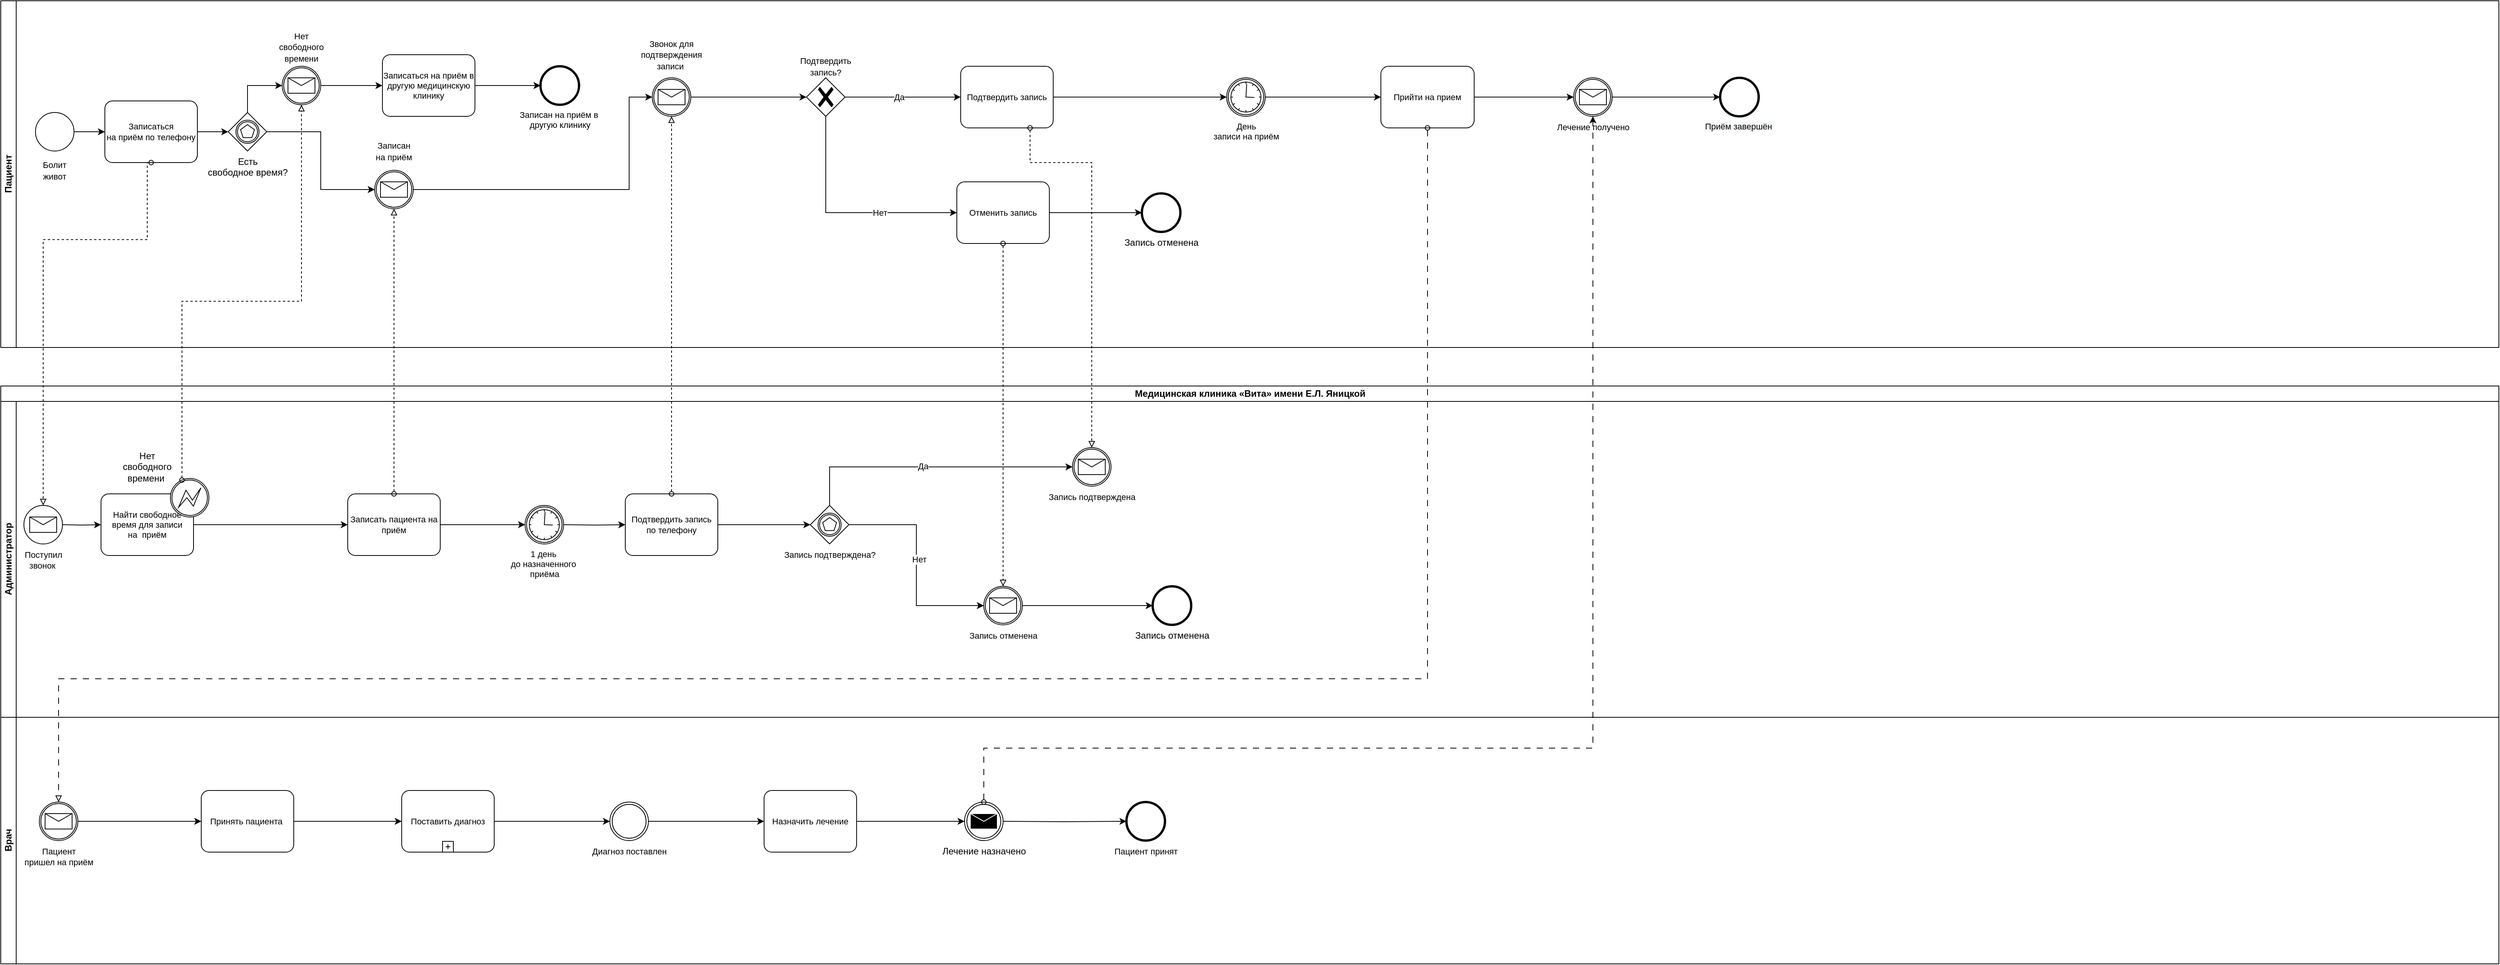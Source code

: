 <mxfile version="24.7.5" pages="5">
  <diagram id="326YfQ6A8uz0iwaCt7I8" name="BPMN AS-IS">
    <mxGraphModel dx="2100" dy="2427" grid="1" gridSize="10" guides="1" tooltips="1" connect="1" arrows="1" fold="1" page="1" pageScale="1" pageWidth="827" pageHeight="1169" math="0" shadow="0">
      <root>
        <mxCell id="0" />
        <mxCell id="1" parent="0" />
        <mxCell id="U2e4l5wQemaMT4tLWJ_u-86" value="Медицинская клиника&amp;nbsp;&lt;span style=&quot;text-align: start; fill: rgb(144, 101, 176);&quot; data-reactroot=&quot;&quot; class=&quot;notion-enable-hover&quot; data-token-index=&quot;0&quot;&gt;«Вита» имени Е.Л. Яницкой&lt;/span&gt;" style="swimlane;html=1;childLayout=stackLayout;resizeParent=1;resizeParentMax=0;horizontal=1;startSize=20;horizontalStack=0;" parent="1" vertex="1">
          <mxGeometry x="10" y="-620" width="3240" height="750" as="geometry" />
        </mxCell>
        <mxCell id="U2e4l5wQemaMT4tLWJ_u-87" value="Администратор" style="swimlane;html=1;startSize=20;horizontal=0;" parent="U2e4l5wQemaMT4tLWJ_u-86" vertex="1">
          <mxGeometry y="20" width="3240" height="410" as="geometry" />
        </mxCell>
        <mxCell id="U2e4l5wQemaMT4tLWJ_u-88" style="edgeStyle=orthogonalEdgeStyle;rounded=0;orthogonalLoop=1;jettySize=auto;html=1;" parent="U2e4l5wQemaMT4tLWJ_u-87" source="U2e4l5wQemaMT4tLWJ_u-89" edge="1">
          <mxGeometry relative="1" as="geometry">
            <mxPoint x="680" y="160.0" as="targetPoint" />
          </mxGeometry>
        </mxCell>
        <mxCell id="U2e4l5wQemaMT4tLWJ_u-89" value="Записать пациента на приём" style="points=[[0.25,0,0],[0.5,0,0],[0.75,0,0],[1,0.25,0],[1,0.5,0],[1,0.75,0],[0.75,1,0],[0.5,1,0],[0.25,1,0],[0,0.75,0],[0,0.5,0],[0,0.25,0]];shape=mxgraph.bpmn.task;whiteSpace=wrap;rectStyle=rounded;size=10;taskMarker=abstract;fontSize=11;" parent="U2e4l5wQemaMT4tLWJ_u-87" vertex="1">
          <mxGeometry x="450" y="120" width="120" height="80" as="geometry" />
        </mxCell>
        <mxCell id="U2e4l5wQemaMT4tLWJ_u-90" style="edgeStyle=orthogonalEdgeStyle;rounded=0;orthogonalLoop=1;jettySize=auto;html=1;entryX=0;entryY=0.5;entryDx=0;entryDy=0;entryPerimeter=0;" parent="U2e4l5wQemaMT4tLWJ_u-87" source="U2e4l5wQemaMT4tLWJ_u-91" target="U2e4l5wQemaMT4tLWJ_u-89" edge="1">
          <mxGeometry relative="1" as="geometry">
            <mxPoint x="340" y="190.0" as="targetPoint" />
          </mxGeometry>
        </mxCell>
        <mxCell id="U2e4l5wQemaMT4tLWJ_u-91" value="Найти свободное время для записи на  приём" style="points=[[0.25,0,0],[0.5,0,0],[0.75,0,0],[1,0.25,0],[1,0.5,0],[1,0.75,0],[0.75,1,0],[0.5,1,0],[0.25,1,0],[0,0.75,0],[0,0.5,0],[0,0.25,0]];shape=mxgraph.bpmn.task;whiteSpace=wrap;rectStyle=rounded;size=10;taskMarker=abstract;fontSize=11;" parent="U2e4l5wQemaMT4tLWJ_u-87" vertex="1">
          <mxGeometry x="130" y="120" width="120" height="80" as="geometry" />
        </mxCell>
        <mxCell id="U2e4l5wQemaMT4tLWJ_u-92" style="edgeStyle=orthogonalEdgeStyle;rounded=0;orthogonalLoop=1;jettySize=auto;html=1;" parent="U2e4l5wQemaMT4tLWJ_u-87" target="U2e4l5wQemaMT4tLWJ_u-95" edge="1">
          <mxGeometry relative="1" as="geometry">
            <mxPoint x="730" y="160.0" as="sourcePoint" />
          </mxGeometry>
        </mxCell>
        <mxCell id="U2e4l5wQemaMT4tLWJ_u-94" style="edgeStyle=orthogonalEdgeStyle;rounded=0;orthogonalLoop=1;jettySize=auto;html=1;startArrow=none;startFill=0;endArrow=classic;endFill=1;" parent="U2e4l5wQemaMT4tLWJ_u-87" source="U2e4l5wQemaMT4tLWJ_u-95" edge="1">
          <mxGeometry relative="1" as="geometry">
            <mxPoint x="1050" y="160" as="targetPoint" />
          </mxGeometry>
        </mxCell>
        <mxCell id="U2e4l5wQemaMT4tLWJ_u-95" value="Подтвердить запись по телефону" style="points=[[0.25,0,0],[0.5,0,0],[0.75,0,0],[1,0.25,0],[1,0.5,0],[1,0.75,0],[0.75,1,0],[0.5,1,0],[0.25,1,0],[0,0.75,0],[0,0.5,0],[0,0.25,0]];shape=mxgraph.bpmn.task;whiteSpace=wrap;rectStyle=rounded;size=10;taskMarker=abstract;fontSize=11;" parent="U2e4l5wQemaMT4tLWJ_u-87" vertex="1">
          <mxGeometry x="810" y="120" width="120" height="80" as="geometry" />
        </mxCell>
        <mxCell id="U2e4l5wQemaMT4tLWJ_u-96" value="Запись отменена" style="points=[[0.145,0.145,0],[0.5,0,0],[0.855,0.145,0],[1,0.5,0],[0.855,0.855,0],[0.5,1,0],[0.145,0.855,0],[0,0.5,0]];shape=mxgraph.bpmn.event;html=1;verticalLabelPosition=bottom;labelBackgroundColor=#ffffff;verticalAlign=top;align=center;perimeter=ellipsePerimeter;outlineConnect=0;aspect=fixed;outline=end;symbol=terminate2;" parent="U2e4l5wQemaMT4tLWJ_u-87" vertex="1">
          <mxGeometry x="1494" y="240" width="50" height="50" as="geometry" />
        </mxCell>
        <mxCell id="U2e4l5wQemaMT4tLWJ_u-97" value="" style="points=[[0.145,0.145,0],[0.5,0,0],[0.855,0.145,0],[1,0.5,0],[0.855,0.855,0],[0.5,1,0],[0.145,0.855,0],[0,0.5,0]];shape=mxgraph.bpmn.event;html=1;verticalLabelPosition=bottom;labelBackgroundColor=#ffffff;verticalAlign=top;align=center;perimeter=ellipsePerimeter;outlineConnect=0;aspect=fixed;outline=boundInt;symbol=error;fontSize=24;fontColor=#000000;fillColor=#FFFFFF;" parent="U2e4l5wQemaMT4tLWJ_u-87" vertex="1">
          <mxGeometry x="220" y="100" width="50" height="50" as="geometry" />
        </mxCell>
        <mxCell id="U2e4l5wQemaMT4tLWJ_u-98" value="Нет свободного&lt;br&gt;времени&amp;nbsp;" style="text;html=1;strokeColor=none;fillColor=none;align=center;verticalAlign=middle;whiteSpace=wrap;rounded=0;labelBackgroundColor=none;fontSize=12;fontColor=#000000;" parent="U2e4l5wQemaMT4tLWJ_u-87" vertex="1">
          <mxGeometry x="160" y="70" width="60" height="30" as="geometry" />
        </mxCell>
        <mxCell id="U2e4l5wQemaMT4tLWJ_u-99" style="edgeStyle=orthogonalEdgeStyle;rounded=0;orthogonalLoop=1;jettySize=auto;html=1;" parent="U2e4l5wQemaMT4tLWJ_u-87" target="U2e4l5wQemaMT4tLWJ_u-91" edge="1">
          <mxGeometry relative="1" as="geometry">
            <mxPoint x="80" y="160" as="sourcePoint" />
          </mxGeometry>
        </mxCell>
        <mxCell id="U2e4l5wQemaMT4tLWJ_u-100" value="&lt;font style=&quot;font-size: 11px;&quot;&gt;Поступил&lt;br&gt;&amp;nbsp;звонок &amp;nbsp;&lt;/font&gt;" style="points=[[0.145,0.145,0],[0.5,0,0],[0.855,0.145,0],[1,0.5,0],[0.855,0.855,0],[0.5,1,0],[0.145,0.855,0],[0,0.5,0]];shape=mxgraph.bpmn.event;html=1;verticalLabelPosition=bottom;labelBackgroundColor=#ffffff;verticalAlign=top;align=center;perimeter=ellipsePerimeter;outlineConnect=0;aspect=fixed;outline=standard;symbol=message;" parent="U2e4l5wQemaMT4tLWJ_u-87" vertex="1">
          <mxGeometry x="30" y="135" width="50" height="50" as="geometry" />
        </mxCell>
        <mxCell id="U2e4l5wQemaMT4tLWJ_u-101" style="edgeStyle=orthogonalEdgeStyle;rounded=0;orthogonalLoop=1;jettySize=auto;html=1;entryX=0;entryY=0.5;entryDx=0;entryDy=0;entryPerimeter=0;startArrow=none;startFill=0;endArrow=classic;endFill=1;" parent="U2e4l5wQemaMT4tLWJ_u-87" source="U2e4l5wQemaMT4tLWJ_u-102" target="U2e4l5wQemaMT4tLWJ_u-96" edge="1">
          <mxGeometry relative="1" as="geometry" />
        </mxCell>
        <mxCell id="U2e4l5wQemaMT4tLWJ_u-102" value="&lt;font style=&quot;font-size: 11px;&quot;&gt;Запись отменена&lt;/font&gt;" style="points=[[0.145,0.145,0],[0.5,0,0],[0.855,0.145,0],[1,0.5,0],[0.855,0.855,0],[0.5,1,0],[0.145,0.855,0],[0,0.5,0]];shape=mxgraph.bpmn.event;html=1;verticalLabelPosition=bottom;labelBackgroundColor=#ffffff;verticalAlign=top;align=center;perimeter=ellipsePerimeter;outlineConnect=0;aspect=fixed;outline=catching;symbol=message;" parent="U2e4l5wQemaMT4tLWJ_u-87" vertex="1">
          <mxGeometry x="1275" y="240" width="50" height="50" as="geometry" />
        </mxCell>
        <mxCell id="U2e4l5wQemaMT4tLWJ_u-103" value="&lt;font style=&quot;font-size: 11px;&quot;&gt;Запись подтверждена&lt;/font&gt;" style="points=[[0.145,0.145,0],[0.5,0,0],[0.855,0.145,0],[1,0.5,0],[0.855,0.855,0],[0.5,1,0],[0.145,0.855,0],[0,0.5,0]];shape=mxgraph.bpmn.event;html=1;verticalLabelPosition=bottom;labelBackgroundColor=#ffffff;verticalAlign=top;align=center;perimeter=ellipsePerimeter;outlineConnect=0;aspect=fixed;outline=catching;symbol=message;" parent="U2e4l5wQemaMT4tLWJ_u-87" vertex="1">
          <mxGeometry x="1390" y="60" width="50" height="50" as="geometry" />
        </mxCell>
        <mxCell id="U2e4l5wQemaMT4tLWJ_u-104" style="edgeStyle=orthogonalEdgeStyle;rounded=0;orthogonalLoop=1;jettySize=auto;html=1;entryX=0;entryY=0.5;entryDx=0;entryDy=0;entryPerimeter=0;startArrow=none;startFill=0;endArrow=classic;endFill=1;exitX=0.5;exitY=0;exitDx=0;exitDy=0;exitPerimeter=0;" parent="U2e4l5wQemaMT4tLWJ_u-87" source="U2e4l5wQemaMT4tLWJ_u-108" target="U2e4l5wQemaMT4tLWJ_u-103" edge="1">
          <mxGeometry relative="1" as="geometry">
            <mxPoint x="1100" y="160" as="sourcePoint" />
          </mxGeometry>
        </mxCell>
        <mxCell id="U2e4l5wQemaMT4tLWJ_u-105" value="Да" style="edgeLabel;html=1;align=center;verticalAlign=middle;resizable=0;points=[];fontSize=11;" parent="U2e4l5wQemaMT4tLWJ_u-104" vertex="1" connectable="0">
          <mxGeometry x="-0.063" y="1" relative="1" as="geometry">
            <mxPoint as="offset" />
          </mxGeometry>
        </mxCell>
        <mxCell id="U2e4l5wQemaMT4tLWJ_u-106" style="edgeStyle=orthogonalEdgeStyle;rounded=0;orthogonalLoop=1;jettySize=auto;html=1;entryX=0;entryY=0.5;entryDx=0;entryDy=0;entryPerimeter=0;startArrow=none;startFill=0;endArrow=classic;endFill=1;exitX=1;exitY=0.5;exitDx=0;exitDy=0;exitPerimeter=0;" parent="U2e4l5wQemaMT4tLWJ_u-87" source="U2e4l5wQemaMT4tLWJ_u-108" target="U2e4l5wQemaMT4tLWJ_u-102" edge="1">
          <mxGeometry relative="1" as="geometry">
            <mxPoint x="1075" y="185" as="sourcePoint" />
          </mxGeometry>
        </mxCell>
        <mxCell id="U2e4l5wQemaMT4tLWJ_u-107" value="Нет" style="edgeLabel;html=1;align=center;verticalAlign=middle;resizable=0;points=[];fontSize=11;" parent="U2e4l5wQemaMT4tLWJ_u-106" vertex="1" connectable="0">
          <mxGeometry x="-0.569" y="2" relative="1" as="geometry">
            <mxPoint x="30" y="47" as="offset" />
          </mxGeometry>
        </mxCell>
        <mxCell id="U2e4l5wQemaMT4tLWJ_u-108" value="&lt;font style=&quot;font-size: 11px;&quot;&gt;Запись подтверждена?&lt;/font&gt;" style="points=[[0.25,0.25,0],[0.5,0,0],[0.75,0.25,0],[1,0.5,0],[0.75,0.75,0],[0.5,1,0],[0.25,0.75,0],[0,0.5,0]];shape=mxgraph.bpmn.gateway2;html=1;verticalLabelPosition=bottom;labelBackgroundColor=#ffffff;verticalAlign=top;align=center;perimeter=rhombusPerimeter;outlineConnect=0;outline=boundInt;symbol=multiple;" parent="U2e4l5wQemaMT4tLWJ_u-87" vertex="1">
          <mxGeometry x="1050" y="135" width="50" height="50" as="geometry" />
        </mxCell>
        <mxCell id="U2e4l5wQemaMT4tLWJ_u-175" value="&lt;font style=&quot;font-size: 11px;&quot;&gt;1 день&amp;nbsp;&lt;br&gt;до назначенного&amp;nbsp;&lt;br&gt;приёма&lt;br&gt;&lt;/font&gt;" style="points=[[0.145,0.145,0],[0.5,0,0],[0.855,0.145,0],[1,0.5,0],[0.855,0.855,0],[0.5,1,0],[0.145,0.855,0],[0,0.5,0]];shape=mxgraph.bpmn.event;html=1;verticalLabelPosition=bottom;labelBackgroundColor=#ffffff;verticalAlign=top;align=center;perimeter=ellipsePerimeter;outlineConnect=0;aspect=fixed;outline=catching;symbol=timer;fontSize=11;" parent="U2e4l5wQemaMT4tLWJ_u-87" vertex="1">
          <mxGeometry x="680" y="135" width="50" height="50" as="geometry" />
        </mxCell>
        <mxCell id="U2e4l5wQemaMT4tLWJ_u-109" value="Врач" style="swimlane;html=1;startSize=20;horizontal=0;" parent="U2e4l5wQemaMT4tLWJ_u-86" vertex="1">
          <mxGeometry y="430" width="3240" height="320" as="geometry" />
        </mxCell>
        <mxCell id="5WQLqI40MNM8UE1prVgh-18" value="Лечение назначено" style="points=[[0.145,0.145,0],[0.5,0,0],[0.855,0.145,0],[1,0.5,0],[0.855,0.855,0],[0.5,1,0],[0.145,0.855,0],[0,0.5,0]];shape=mxgraph.bpmn.event;html=1;verticalLabelPosition=bottom;labelBackgroundColor=#ffffff;verticalAlign=top;align=center;perimeter=ellipsePerimeter;outlineConnect=0;aspect=fixed;outline=throwing;symbol=message;" parent="U2e4l5wQemaMT4tLWJ_u-109" vertex="1">
          <mxGeometry x="1250" y="110" width="50" height="50" as="geometry" />
        </mxCell>
        <mxCell id="5WQLqI40MNM8UE1prVgh-10" style="edgeStyle=orthogonalEdgeStyle;rounded=0;orthogonalLoop=1;jettySize=auto;html=1;" parent="U2e4l5wQemaMT4tLWJ_u-109" source="5WQLqI40MNM8UE1prVgh-7" target="U2e4l5wQemaMT4tLWJ_u-111" edge="1">
          <mxGeometry relative="1" as="geometry" />
        </mxCell>
        <mxCell id="5WQLqI40MNM8UE1prVgh-7" value="&lt;font style=&quot;font-size: 11px;&quot;&gt;Пациент &lt;br&gt;пришел на приём&lt;/font&gt;" style="points=[[0.145,0.145,0],[0.5,0,0],[0.855,0.145,0],[1,0.5,0],[0.855,0.855,0],[0.5,1,0],[0.145,0.855,0],[0,0.5,0]];shape=mxgraph.bpmn.event;html=1;verticalLabelPosition=bottom;labelBackgroundColor=#ffffff;verticalAlign=top;align=center;perimeter=ellipsePerimeter;outlineConnect=0;aspect=fixed;outline=catching;symbol=message;" parent="U2e4l5wQemaMT4tLWJ_u-109" vertex="1">
          <mxGeometry x="50" y="110" width="50" height="50" as="geometry" />
        </mxCell>
        <mxCell id="U2e4l5wQemaMT4tLWJ_u-111" value="Принять пациента " style="points=[[0.25,0,0],[0.5,0,0],[0.75,0,0],[1,0.25,0],[1,0.5,0],[1,0.75,0],[0.75,1,0],[0.5,1,0],[0.25,1,0],[0,0.75,0],[0,0.5,0],[0,0.25,0]];shape=mxgraph.bpmn.task;whiteSpace=wrap;rectStyle=rounded;size=10;taskMarker=abstract;fontSize=11;" parent="U2e4l5wQemaMT4tLWJ_u-109" vertex="1">
          <mxGeometry x="260" y="95" width="120" height="80" as="geometry" />
        </mxCell>
        <mxCell id="U2e4l5wQemaMT4tLWJ_u-117" value="Поставить диагноз" style="points=[[0.25,0,0],[0.5,0,0],[0.75,0,0],[1,0.25,0],[1,0.5,0],[1,0.75,0],[0.75,1,0],[0.5,1,0],[0.25,1,0],[0,0.75,0],[0,0.5,0],[0,0.25,0]];shape=mxgraph.bpmn.task;whiteSpace=wrap;rectStyle=rounded;size=10;taskMarker=abstract;isLoopSub=1;labelBackgroundColor=#FFFFFF;fontSize=11;fontColor=#000000;fillColor=#FFFFFF;" parent="U2e4l5wQemaMT4tLWJ_u-109" vertex="1">
          <mxGeometry x="520" y="95" width="120" height="80" as="geometry" />
        </mxCell>
        <mxCell id="5WQLqI40MNM8UE1prVgh-11" style="edgeStyle=orthogonalEdgeStyle;rounded=0;orthogonalLoop=1;jettySize=auto;html=1;entryX=0;entryY=0.5;entryDx=0;entryDy=0;entryPerimeter=0;" parent="U2e4l5wQemaMT4tLWJ_u-109" source="U2e4l5wQemaMT4tLWJ_u-111" target="U2e4l5wQemaMT4tLWJ_u-117" edge="1">
          <mxGeometry relative="1" as="geometry" />
        </mxCell>
        <mxCell id="5WQLqI40MNM8UE1prVgh-13" style="edgeStyle=orthogonalEdgeStyle;rounded=0;orthogonalLoop=1;jettySize=auto;html=1;" parent="U2e4l5wQemaMT4tLWJ_u-109" source="U2e4l5wQemaMT4tLWJ_u-116" target="U2e4l5wQemaMT4tLWJ_u-113" edge="1">
          <mxGeometry relative="1" as="geometry" />
        </mxCell>
        <mxCell id="U2e4l5wQemaMT4tLWJ_u-116" value="&lt;font style=&quot;font-size: 11px;&quot;&gt;Диагноз поставлен&lt;/font&gt;" style="points=[[0.145,0.145,0],[0.5,0,0],[0.855,0.145,0],[1,0.5,0],[0.855,0.855,0],[0.5,1,0],[0.145,0.855,0],[0,0.5,0]];shape=mxgraph.bpmn.event;html=1;verticalLabelPosition=bottom;labelBackgroundColor=#ffffff;verticalAlign=top;align=center;perimeter=ellipsePerimeter;outlineConnect=0;aspect=fixed;outline=throwing;symbol=general;" parent="U2e4l5wQemaMT4tLWJ_u-109" vertex="1">
          <mxGeometry x="790" y="110" width="50" height="50" as="geometry" />
        </mxCell>
        <mxCell id="5WQLqI40MNM8UE1prVgh-12" style="edgeStyle=orthogonalEdgeStyle;rounded=0;orthogonalLoop=1;jettySize=auto;html=1;entryX=0;entryY=0.5;entryDx=0;entryDy=0;entryPerimeter=0;" parent="U2e4l5wQemaMT4tLWJ_u-109" source="U2e4l5wQemaMT4tLWJ_u-117" target="U2e4l5wQemaMT4tLWJ_u-116" edge="1">
          <mxGeometry relative="1" as="geometry" />
        </mxCell>
        <mxCell id="5WQLqI40MNM8UE1prVgh-14" style="edgeStyle=orthogonalEdgeStyle;rounded=0;orthogonalLoop=1;jettySize=auto;html=1;" parent="U2e4l5wQemaMT4tLWJ_u-109" source="U2e4l5wQemaMT4tLWJ_u-113" edge="1">
          <mxGeometry relative="1" as="geometry">
            <mxPoint x="1250" y="135" as="targetPoint" />
          </mxGeometry>
        </mxCell>
        <mxCell id="U2e4l5wQemaMT4tLWJ_u-113" value="Назначить лечение" style="points=[[0.25,0,0],[0.5,0,0],[0.75,0,0],[1,0.25,0],[1,0.5,0],[1,0.75,0],[0.75,1,0],[0.5,1,0],[0.25,1,0],[0,0.75,0],[0,0.5,0],[0,0.25,0]];shape=mxgraph.bpmn.task;whiteSpace=wrap;rectStyle=rounded;size=10;taskMarker=abstract;fontSize=11;" parent="U2e4l5wQemaMT4tLWJ_u-109" vertex="1">
          <mxGeometry x="990" y="95" width="120" height="80" as="geometry" />
        </mxCell>
        <mxCell id="U2e4l5wQemaMT4tLWJ_u-120" value="&lt;font style=&quot;font-size: 11px;&quot;&gt;Пациент принят&lt;/font&gt;" style="points=[[0.145,0.145,0],[0.5,0,0],[0.855,0.145,0],[1,0.5,0],[0.855,0.855,0],[0.5,1,0],[0.145,0.855,0],[0,0.5,0]];shape=mxgraph.bpmn.event;html=1;verticalLabelPosition=bottom;labelBackgroundColor=#ffffff;verticalAlign=top;align=center;perimeter=ellipsePerimeter;outlineConnect=0;aspect=fixed;outline=end;symbol=terminate2;" parent="U2e4l5wQemaMT4tLWJ_u-109" vertex="1">
          <mxGeometry x="1460" y="110" width="50" height="50" as="geometry" />
        </mxCell>
        <mxCell id="5WQLqI40MNM8UE1prVgh-16" style="edgeStyle=orthogonalEdgeStyle;rounded=0;orthogonalLoop=1;jettySize=auto;html=1;entryX=0;entryY=0.5;entryDx=0;entryDy=0;entryPerimeter=0;" parent="U2e4l5wQemaMT4tLWJ_u-109" target="U2e4l5wQemaMT4tLWJ_u-120" edge="1">
          <mxGeometry relative="1" as="geometry">
            <mxPoint x="1300" y="135" as="sourcePoint" />
          </mxGeometry>
        </mxCell>
        <mxCell id="U2e4l5wQemaMT4tLWJ_u-122" value="Пациент" style="swimlane;html=1;startSize=20;horizontal=0;" parent="1" vertex="1">
          <mxGeometry x="10" y="-1120" width="3240" height="450" as="geometry" />
        </mxCell>
        <mxCell id="U2e4l5wQemaMT4tLWJ_u-123" style="edgeStyle=orthogonalEdgeStyle;rounded=0;orthogonalLoop=1;jettySize=auto;html=1;entryX=0;entryY=0.5;entryDx=0;entryDy=0;entryPerimeter=0;startArrow=none;startFill=0;endArrow=classic;endFill=1;" parent="U2e4l5wQemaMT4tLWJ_u-122" source="U2e4l5wQemaMT4tLWJ_u-124" edge="1">
          <mxGeometry relative="1" as="geometry">
            <mxPoint x="295" y="170" as="targetPoint" />
          </mxGeometry>
        </mxCell>
        <mxCell id="U2e4l5wQemaMT4tLWJ_u-124" value="Записаться на приём по телефону" style="points=[[0.25,0,0],[0.5,0,0],[0.75,0,0],[1,0.25,0],[1,0.5,0],[1,0.75,0],[0.75,1,0],[0.5,1,0],[0.25,1,0],[0,0.75,0],[0,0.5,0],[0,0.25,0]];shape=mxgraph.bpmn.task;whiteSpace=wrap;rectStyle=rounded;size=10;taskMarker=abstract;fontSize=11;" parent="U2e4l5wQemaMT4tLWJ_u-122" vertex="1">
          <mxGeometry x="135" y="130" width="120" height="80" as="geometry" />
        </mxCell>
        <mxCell id="U2e4l5wQemaMT4tLWJ_u-125" style="edgeStyle=orthogonalEdgeStyle;rounded=0;orthogonalLoop=1;jettySize=auto;html=1;" parent="U2e4l5wQemaMT4tLWJ_u-122" source="U2e4l5wQemaMT4tLWJ_u-126" target="U2e4l5wQemaMT4tLWJ_u-124" edge="1">
          <mxGeometry relative="1" as="geometry" />
        </mxCell>
        <mxCell id="U2e4l5wQemaMT4tLWJ_u-126" value="" style="points=[[0.145,0.145,0],[0.5,0,0],[0.855,0.145,0],[1,0.5,0],[0.855,0.855,0],[0.5,1,0],[0.145,0.855,0],[0,0.5,0]];shape=mxgraph.bpmn.event;html=1;verticalLabelPosition=bottom;labelBackgroundColor=#ffffff;verticalAlign=top;align=center;perimeter=ellipsePerimeter;outlineConnect=0;aspect=fixed;outline=standard;symbol=general;" parent="U2e4l5wQemaMT4tLWJ_u-122" vertex="1">
          <mxGeometry x="45" y="145" width="50" height="50" as="geometry" />
        </mxCell>
        <mxCell id="U2e4l5wQemaMT4tLWJ_u-129" value="&lt;font style=&quot;font-size: 11px;&quot;&gt;Болит живот&lt;/font&gt;" style="text;html=1;strokeColor=none;fillColor=none;align=center;verticalAlign=middle;whiteSpace=wrap;rounded=0;" parent="U2e4l5wQemaMT4tLWJ_u-122" vertex="1">
          <mxGeometry x="40" y="205" width="60" height="30" as="geometry" />
        </mxCell>
        <mxCell id="U2e4l5wQemaMT4tLWJ_u-133" style="edgeStyle=orthogonalEdgeStyle;rounded=0;orthogonalLoop=1;jettySize=auto;html=1;fontSize=24;fontColor=#000000;entryX=0;entryY=0.5;entryDx=0;entryDy=0;entryPerimeter=0;" parent="U2e4l5wQemaMT4tLWJ_u-122" source="U2e4l5wQemaMT4tLWJ_u-134" target="U2e4l5wQemaMT4tLWJ_u-159" edge="1">
          <mxGeometry relative="1" as="geometry">
            <mxPoint x="695" y="110" as="targetPoint" />
          </mxGeometry>
        </mxCell>
        <mxCell id="U2e4l5wQemaMT4tLWJ_u-134" value="Записаться на приём в другую медицинскую клинику" style="points=[[0.25,0,0],[0.5,0,0],[0.75,0,0],[1,0.25,0],[1,0.5,0],[1,0.75,0],[0.75,1,0],[0.5,1,0],[0.25,1,0],[0,0.75,0],[0,0.5,0],[0,0.25,0]];shape=mxgraph.bpmn.task;whiteSpace=wrap;rectStyle=rounded;size=10;taskMarker=abstract;labelBackgroundColor=none;fontSize=11;fontColor=#000000;fillColor=#FFFFFF;" parent="U2e4l5wQemaMT4tLWJ_u-122" vertex="1">
          <mxGeometry x="495" y="70" width="120" height="80" as="geometry" />
        </mxCell>
        <mxCell id="U2e4l5wQemaMT4tLWJ_u-135" style="edgeStyle=orthogonalEdgeStyle;rounded=0;orthogonalLoop=1;jettySize=auto;html=1;entryX=0;entryY=0.5;entryDx=0;entryDy=0;entryPerimeter=0;" parent="U2e4l5wQemaMT4tLWJ_u-122" source="U2e4l5wQemaMT4tLWJ_u-136" target="U2e4l5wQemaMT4tLWJ_u-134" edge="1">
          <mxGeometry relative="1" as="geometry" />
        </mxCell>
        <mxCell id="U2e4l5wQemaMT4tLWJ_u-136" value="" style="points=[[0.145,0.145,0],[0.5,0,0],[0.855,0.145,0],[1,0.5,0],[0.855,0.855,0],[0.5,1,0],[0.145,0.855,0],[0,0.5,0]];shape=mxgraph.bpmn.event;html=1;verticalLabelPosition=bottom;labelBackgroundColor=#ffffff;verticalAlign=top;align=center;perimeter=ellipsePerimeter;outlineConnect=0;aspect=fixed;outline=catching;symbol=message;" parent="U2e4l5wQemaMT4tLWJ_u-122" vertex="1">
          <mxGeometry x="365" y="85" width="50" height="50" as="geometry" />
        </mxCell>
        <mxCell id="U2e4l5wQemaMT4tLWJ_u-139" style="edgeStyle=orthogonalEdgeStyle;rounded=0;orthogonalLoop=1;jettySize=auto;html=1;entryX=0;entryY=0.5;entryDx=0;entryDy=0;entryPerimeter=0;startArrow=none;startFill=0;endArrow=classic;endFill=1;" parent="U2e4l5wQemaMT4tLWJ_u-122" source="U2e4l5wQemaMT4tLWJ_u-140" target="U2e4l5wQemaMT4tLWJ_u-154" edge="1">
          <mxGeometry relative="1" as="geometry">
            <Array as="points">
              <mxPoint x="815" y="245" />
              <mxPoint x="815" y="125" />
            </Array>
          </mxGeometry>
        </mxCell>
        <mxCell id="U2e4l5wQemaMT4tLWJ_u-140" value="" style="points=[[0.145,0.145,0],[0.5,0,0],[0.855,0.145,0],[1,0.5,0],[0.855,0.855,0],[0.5,1,0],[0.145,0.855,0],[0,0.5,0]];shape=mxgraph.bpmn.event;html=1;verticalLabelPosition=bottom;labelBackgroundColor=#ffffff;verticalAlign=top;align=center;perimeter=ellipsePerimeter;outlineConnect=0;aspect=fixed;outline=catching;symbol=message;" parent="U2e4l5wQemaMT4tLWJ_u-122" vertex="1">
          <mxGeometry x="485" y="220" width="50" height="50" as="geometry" />
        </mxCell>
        <mxCell id="U2e4l5wQemaMT4tLWJ_u-141" style="edgeStyle=orthogonalEdgeStyle;rounded=0;orthogonalLoop=1;jettySize=auto;html=1;entryX=0;entryY=0.5;entryDx=0;entryDy=0;entryPerimeter=0;startArrow=none;startFill=0;endArrow=classic;endFill=1;exitX=0.5;exitY=0;exitDx=0;exitDy=0;exitPerimeter=0;" parent="U2e4l5wQemaMT4tLWJ_u-122" source="U2e4l5wQemaMT4tLWJ_u-155" target="U2e4l5wQemaMT4tLWJ_u-136" edge="1">
          <mxGeometry relative="1" as="geometry">
            <mxPoint x="320" y="145" as="sourcePoint" />
          </mxGeometry>
        </mxCell>
        <mxCell id="U2e4l5wQemaMT4tLWJ_u-142" style="edgeStyle=orthogonalEdgeStyle;rounded=0;orthogonalLoop=1;jettySize=auto;html=1;entryX=0;entryY=0.5;entryDx=0;entryDy=0;entryPerimeter=0;startArrow=none;startFill=0;endArrow=classic;endFill=1;exitX=1;exitY=0.5;exitDx=0;exitDy=0;exitPerimeter=0;" parent="U2e4l5wQemaMT4tLWJ_u-122" source="U2e4l5wQemaMT4tLWJ_u-155" target="U2e4l5wQemaMT4tLWJ_u-140" edge="1">
          <mxGeometry relative="1" as="geometry">
            <mxPoint x="320" y="195" as="sourcePoint" />
          </mxGeometry>
        </mxCell>
        <mxCell id="U2e4l5wQemaMT4tLWJ_u-143" style="edgeStyle=orthogonalEdgeStyle;rounded=0;orthogonalLoop=1;jettySize=auto;html=1;entryX=0;entryY=0.5;entryDx=0;entryDy=0;entryPerimeter=0;startArrow=none;startFill=0;endArrow=classic;endFill=1;" parent="U2e4l5wQemaMT4tLWJ_u-122" source="U2e4l5wQemaMT4tLWJ_u-144" target="U2e4l5wQemaMT4tLWJ_u-156" edge="1">
          <mxGeometry relative="1" as="geometry" />
        </mxCell>
        <mxCell id="U2e4l5wQemaMT4tLWJ_u-144" value="Отменить запись" style="points=[[0.25,0,0],[0.5,0,0],[0.75,0,0],[1,0.25,0],[1,0.5,0],[1,0.75,0],[0.75,1,0],[0.5,1,0],[0.25,1,0],[0,0.75,0],[0,0.5,0],[0,0.25,0]];shape=mxgraph.bpmn.task;whiteSpace=wrap;rectStyle=rounded;size=10;taskMarker=abstract;fontSize=11;" parent="U2e4l5wQemaMT4tLWJ_u-122" vertex="1">
          <mxGeometry x="1240" y="235" width="120" height="80" as="geometry" />
        </mxCell>
        <mxCell id="U2e4l5wQemaMT4tLWJ_u-145" style="edgeStyle=orthogonalEdgeStyle;rounded=0;orthogonalLoop=1;jettySize=auto;html=1;entryX=0;entryY=0.5;entryDx=0;entryDy=0;entryPerimeter=0;exitX=0.5;exitY=1;exitDx=0;exitDy=0;exitPerimeter=0;" parent="U2e4l5wQemaMT4tLWJ_u-122" source="U2e4l5wQemaMT4tLWJ_u-147" target="U2e4l5wQemaMT4tLWJ_u-144" edge="1">
          <mxGeometry relative="1" as="geometry" />
        </mxCell>
        <mxCell id="U2e4l5wQemaMT4tLWJ_u-146" value="Нет" style="edgeLabel;html=1;align=center;verticalAlign=middle;resizable=0;points=[];" parent="U2e4l5wQemaMT4tLWJ_u-145" vertex="1" connectable="0">
          <mxGeometry x="0.04" y="1" relative="1" as="geometry">
            <mxPoint x="41" y="1" as="offset" />
          </mxGeometry>
        </mxCell>
        <mxCell id="U2e4l5wQemaMT4tLWJ_u-147" value="" style="points=[[0.25,0.25,0],[0.5,0,0],[0.75,0.25,0],[1,0.5,0],[0.75,0.75,0],[0.5,1,0],[0.25,0.75,0],[0,0.5,0]];shape=mxgraph.bpmn.gateway2;html=1;verticalLabelPosition=bottom;labelBackgroundColor=#ffffff;verticalAlign=top;align=center;perimeter=rhombusPerimeter;outlineConnect=0;outline=none;symbol=none;gwType=exclusive;" parent="U2e4l5wQemaMT4tLWJ_u-122" vertex="1">
          <mxGeometry x="1045" y="100" width="50" height="50" as="geometry" />
        </mxCell>
        <mxCell id="U2e4l5wQemaMT4tLWJ_u-148" value="&lt;font style=&quot;font-size: 11px;&quot;&gt;Подтвердить запись?&lt;/font&gt;" style="text;html=1;strokeColor=none;fillColor=none;align=center;verticalAlign=middle;whiteSpace=wrap;rounded=0;" parent="U2e4l5wQemaMT4tLWJ_u-122" vertex="1">
          <mxGeometry x="1015" y="70" width="110" height="30" as="geometry" />
        </mxCell>
        <mxCell id="5WQLqI40MNM8UE1prVgh-5" style="edgeStyle=orthogonalEdgeStyle;rounded=0;orthogonalLoop=1;jettySize=auto;html=1;" parent="U2e4l5wQemaMT4tLWJ_u-122" source="U2e4l5wQemaMT4tLWJ_u-150" target="5WQLqI40MNM8UE1prVgh-4" edge="1">
          <mxGeometry relative="1" as="geometry" />
        </mxCell>
        <mxCell id="U2e4l5wQemaMT4tLWJ_u-150" value="Подтвердить запись" style="points=[[0.25,0,0],[0.5,0,0],[0.75,0,0],[1,0.25,0],[1,0.5,0],[1,0.75,0],[0.75,1,0],[0.5,1,0],[0.25,1,0],[0,0.75,0],[0,0.5,0],[0,0.25,0]];shape=mxgraph.bpmn.task;whiteSpace=wrap;rectStyle=rounded;size=10;taskMarker=abstract;fontSize=11;" parent="U2e4l5wQemaMT4tLWJ_u-122" vertex="1">
          <mxGeometry x="1245" y="85" width="120" height="80" as="geometry" />
        </mxCell>
        <mxCell id="U2e4l5wQemaMT4tLWJ_u-151" style="edgeStyle=orthogonalEdgeStyle;rounded=0;orthogonalLoop=1;jettySize=auto;html=1;entryX=0;entryY=0.5;entryDx=0;entryDy=0;entryPerimeter=0;exitX=1;exitY=0.5;exitDx=0;exitDy=0;exitPerimeter=0;" parent="U2e4l5wQemaMT4tLWJ_u-122" source="U2e4l5wQemaMT4tLWJ_u-147" target="U2e4l5wQemaMT4tLWJ_u-150" edge="1">
          <mxGeometry relative="1" as="geometry">
            <mxPoint x="1175.0" y="250" as="targetPoint" />
          </mxGeometry>
        </mxCell>
        <mxCell id="U2e4l5wQemaMT4tLWJ_u-152" value="Да" style="edgeLabel;html=1;align=center;verticalAlign=middle;resizable=0;points=[];" parent="U2e4l5wQemaMT4tLWJ_u-151" vertex="1" connectable="0">
          <mxGeometry x="0.141" y="-1" relative="1" as="geometry">
            <mxPoint x="-16" y="-1" as="offset" />
          </mxGeometry>
        </mxCell>
        <mxCell id="U2e4l5wQemaMT4tLWJ_u-153" style="edgeStyle=orthogonalEdgeStyle;rounded=0;orthogonalLoop=1;jettySize=auto;html=1;startArrow=none;startFill=0;endArrow=classic;endFill=1;" parent="U2e4l5wQemaMT4tLWJ_u-122" source="U2e4l5wQemaMT4tLWJ_u-154" target="U2e4l5wQemaMT4tLWJ_u-147" edge="1">
          <mxGeometry relative="1" as="geometry" />
        </mxCell>
        <mxCell id="U2e4l5wQemaMT4tLWJ_u-154" value="" style="points=[[0.145,0.145,0],[0.5,0,0],[0.855,0.145,0],[1,0.5,0],[0.855,0.855,0],[0.5,1,0],[0.145,0.855,0],[0,0.5,0]];shape=mxgraph.bpmn.event;html=1;verticalLabelPosition=bottom;labelBackgroundColor=#ffffff;verticalAlign=top;align=center;perimeter=ellipsePerimeter;outlineConnect=0;aspect=fixed;outline=catching;symbol=message;" parent="U2e4l5wQemaMT4tLWJ_u-122" vertex="1">
          <mxGeometry x="845" y="100" width="50" height="50" as="geometry" />
        </mxCell>
        <mxCell id="U2e4l5wQemaMT4tLWJ_u-155" value="Есть &lt;br&gt;свободное время?" style="points=[[0.25,0.25,0],[0.5,0,0],[0.75,0.25,0],[1,0.5,0],[0.75,0.75,0],[0.5,1,0],[0.25,0.75,0],[0,0.5,0]];shape=mxgraph.bpmn.gateway2;html=1;verticalLabelPosition=bottom;labelBackgroundColor=#ffffff;verticalAlign=top;align=center;perimeter=rhombusPerimeter;outlineConnect=0;outline=boundInt;symbol=multiple;" parent="U2e4l5wQemaMT4tLWJ_u-122" vertex="1">
          <mxGeometry x="295" y="145" width="50" height="50" as="geometry" />
        </mxCell>
        <mxCell id="U2e4l5wQemaMT4tLWJ_u-156" value="Запись отменена" style="points=[[0.145,0.145,0],[0.5,0,0],[0.855,0.145,0],[1,0.5,0],[0.855,0.855,0],[0.5,1,0],[0.145,0.855,0],[0,0.5,0]];shape=mxgraph.bpmn.event;html=1;verticalLabelPosition=bottom;labelBackgroundColor=#ffffff;verticalAlign=top;align=center;perimeter=ellipsePerimeter;outlineConnect=0;aspect=fixed;outline=end;symbol=terminate2;" parent="U2e4l5wQemaMT4tLWJ_u-122" vertex="1">
          <mxGeometry x="1480" y="250" width="50" height="50" as="geometry" />
        </mxCell>
        <mxCell id="U2e4l5wQemaMT4tLWJ_u-157" value="&lt;font style=&quot;font-size: 11px;&quot;&gt;Нет свободного&lt;br&gt;времени&lt;/font&gt;" style="text;html=1;strokeColor=none;fillColor=none;align=center;verticalAlign=middle;whiteSpace=wrap;rounded=0;" parent="U2e4l5wQemaMT4tLWJ_u-122" vertex="1">
          <mxGeometry x="360" y="45" width="60" height="30" as="geometry" />
        </mxCell>
        <mxCell id="U2e4l5wQemaMT4tLWJ_u-158" value="&lt;span style=&quot;font-size: 11px;&quot;&gt;Записан на&amp;nbsp;&lt;/span&gt;&lt;span style=&quot;font-size: 11px; background-color: rgb(255, 255, 255);&quot;&gt;приём&lt;/span&gt;" style="text;html=1;strokeColor=none;fillColor=none;align=center;verticalAlign=middle;whiteSpace=wrap;rounded=0;" parent="U2e4l5wQemaMT4tLWJ_u-122" vertex="1">
          <mxGeometry x="480" y="180" width="60" height="30" as="geometry" />
        </mxCell>
        <mxCell id="U2e4l5wQemaMT4tLWJ_u-159" value="Записан на&amp;nbsp;приём&amp;nbsp;в&amp;nbsp;&lt;br&gt;другую клинику" style="points=[[0.145,0.145,0],[0.5,0,0],[0.855,0.145,0],[1,0.5,0],[0.855,0.855,0],[0.5,1,0],[0.145,0.855,0],[0,0.5,0]];shape=mxgraph.bpmn.event;html=1;verticalLabelPosition=bottom;labelBackgroundColor=#ffffff;verticalAlign=top;align=center;perimeter=ellipsePerimeter;outlineConnect=0;aspect=fixed;outline=end;symbol=terminate2;fontSize=11;" parent="U2e4l5wQemaMT4tLWJ_u-122" vertex="1">
          <mxGeometry x="700" y="85" width="50" height="50" as="geometry" />
        </mxCell>
        <mxCell id="U2e4l5wQemaMT4tLWJ_u-160" value="&lt;font style=&quot;font-size: 11px;&quot;&gt;Звонок для подтверждения записи&amp;nbsp;&lt;/font&gt;" style="text;html=1;strokeColor=none;fillColor=none;align=center;verticalAlign=middle;whiteSpace=wrap;rounded=0;" parent="U2e4l5wQemaMT4tLWJ_u-122" vertex="1">
          <mxGeometry x="815" y="55" width="110" height="30" as="geometry" />
        </mxCell>
        <mxCell id="5WQLqI40MNM8UE1prVgh-1" value="Прийти на прием" style="points=[[0.25,0,0],[0.5,0,0],[0.75,0,0],[1,0.25,0],[1,0.5,0],[1,0.75,0],[0.75,1,0],[0.5,1,0],[0.25,1,0],[0,0.75,0],[0,0.5,0],[0,0.25,0]];shape=mxgraph.bpmn.task;whiteSpace=wrap;rectStyle=rounded;size=10;taskMarker=abstract;fontSize=11;" parent="U2e4l5wQemaMT4tLWJ_u-122" vertex="1">
          <mxGeometry x="1790" y="85" width="121" height="80" as="geometry" />
        </mxCell>
        <mxCell id="5WQLqI40MNM8UE1prVgh-4" value="День &lt;br&gt;записи на&amp;nbsp;приём" style="points=[[0.145,0.145,0],[0.5,0,0],[0.855,0.145,0],[1,0.5,0],[0.855,0.855,0],[0.5,1,0],[0.145,0.855,0],[0,0.5,0]];shape=mxgraph.bpmn.event;html=1;verticalLabelPosition=bottom;labelBackgroundColor=#ffffff;verticalAlign=top;align=center;perimeter=ellipsePerimeter;outlineConnect=0;aspect=fixed;outline=catching;symbol=timer;fontSize=11;" parent="U2e4l5wQemaMT4tLWJ_u-122" vertex="1">
          <mxGeometry x="1590" y="100" width="50" height="50" as="geometry" />
        </mxCell>
        <mxCell id="5WQLqI40MNM8UE1prVgh-6" style="edgeStyle=orthogonalEdgeStyle;rounded=0;orthogonalLoop=1;jettySize=auto;html=1;entryX=0;entryY=0.5;entryDx=0;entryDy=0;entryPerimeter=0;" parent="U2e4l5wQemaMT4tLWJ_u-122" source="5WQLqI40MNM8UE1prVgh-4" target="5WQLqI40MNM8UE1prVgh-1" edge="1">
          <mxGeometry relative="1" as="geometry" />
        </mxCell>
        <mxCell id="5WQLqI40MNM8UE1prVgh-19" value="&lt;span style=&quot;font-size: 11px;&quot;&gt;Лечение получено&lt;/span&gt;" style="points=[[0.145,0.145,0],[0.5,0,0],[0.855,0.145,0],[1,0.5,0],[0.855,0.855,0],[0.5,1,0],[0.145,0.855,0],[0,0.5,0]];shape=mxgraph.bpmn.event;html=1;verticalLabelPosition=bottom;labelBackgroundColor=#ffffff;verticalAlign=top;align=center;perimeter=ellipsePerimeter;outlineConnect=0;aspect=fixed;outline=catching;symbol=message;" parent="U2e4l5wQemaMT4tLWJ_u-122" vertex="1">
          <mxGeometry x="2040" y="100" width="50" height="50" as="geometry" />
        </mxCell>
        <mxCell id="5WQLqI40MNM8UE1prVgh-20" style="edgeStyle=orthogonalEdgeStyle;rounded=0;orthogonalLoop=1;jettySize=auto;html=1;entryX=0;entryY=0.5;entryDx=0;entryDy=0;entryPerimeter=0;" parent="U2e4l5wQemaMT4tLWJ_u-122" source="5WQLqI40MNM8UE1prVgh-1" target="5WQLqI40MNM8UE1prVgh-19" edge="1">
          <mxGeometry relative="1" as="geometry" />
        </mxCell>
        <mxCell id="U2e4l5wQemaMT4tLWJ_u-130" value="&lt;span style=&quot;background-color: rgb(248, 249, 250);&quot;&gt;&lt;font style=&quot;font-size: 11px;&quot;&gt;Приём&amp;nbsp;завершён&amp;nbsp;&lt;/font&gt;&lt;br&gt;&lt;/span&gt;" style="points=[[0.145,0.145,0],[0.5,0,0],[0.855,0.145,0],[1,0.5,0],[0.855,0.855,0],[0.5,1,0],[0.145,0.855,0],[0,0.5,0]];shape=mxgraph.bpmn.event;html=1;verticalLabelPosition=bottom;labelBackgroundColor=#ffffff;verticalAlign=top;align=center;perimeter=ellipsePerimeter;outlineConnect=0;aspect=fixed;outline=end;symbol=terminate2;fontSize=11;" parent="U2e4l5wQemaMT4tLWJ_u-122" vertex="1">
          <mxGeometry x="2230" y="100" width="50" height="50" as="geometry" />
        </mxCell>
        <mxCell id="5WQLqI40MNM8UE1prVgh-21" style="edgeStyle=orthogonalEdgeStyle;rounded=0;orthogonalLoop=1;jettySize=auto;html=1;entryX=0;entryY=0.5;entryDx=0;entryDy=0;entryPerimeter=0;" parent="U2e4l5wQemaMT4tLWJ_u-122" source="5WQLqI40MNM8UE1prVgh-19" target="U2e4l5wQemaMT4tLWJ_u-130" edge="1">
          <mxGeometry relative="1" as="geometry" />
        </mxCell>
        <mxCell id="U2e4l5wQemaMT4tLWJ_u-162" style="edgeStyle=orthogonalEdgeStyle;rounded=0;orthogonalLoop=1;jettySize=auto;html=1;dashed=1;exitX=0.5;exitY=1;exitDx=0;exitDy=0;exitPerimeter=0;entryX=0.5;entryY=0;entryDx=0;entryDy=0;entryPerimeter=0;startArrow=oval;startFill=0;endArrow=block;endFill=0;" parent="1" source="U2e4l5wQemaMT4tLWJ_u-124" edge="1">
          <mxGeometry relative="1" as="geometry">
            <mxPoint x="65" y="-465.0" as="targetPoint" />
            <Array as="points">
              <mxPoint x="200" y="-910" />
              <mxPoint x="200" y="-810" />
              <mxPoint x="65" y="-810" />
            </Array>
          </mxGeometry>
        </mxCell>
        <mxCell id="U2e4l5wQemaMT4tLWJ_u-165" style="edgeStyle=orthogonalEdgeStyle;rounded=0;orthogonalLoop=1;jettySize=auto;html=1;fontSize=24;fontColor=#000000;entryX=0.5;entryY=1;entryDx=0;entryDy=0;entryPerimeter=0;dashed=1;startArrow=oval;startFill=0;endArrow=block;endFill=0;" parent="1" source="U2e4l5wQemaMT4tLWJ_u-97" target="U2e4l5wQemaMT4tLWJ_u-136" edge="1">
          <mxGeometry relative="1" as="geometry">
            <Array as="points">
              <mxPoint x="245" y="-730" />
              <mxPoint x="400" y="-730" />
            </Array>
            <mxPoint x="500" y="-290" as="targetPoint" />
          </mxGeometry>
        </mxCell>
        <mxCell id="U2e4l5wQemaMT4tLWJ_u-166" style="edgeStyle=orthogonalEdgeStyle;rounded=0;orthogonalLoop=1;jettySize=auto;html=1;entryX=0.5;entryY=1;entryDx=0;entryDy=0;entryPerimeter=0;startArrow=oval;startFill=0;endArrow=block;endFill=0;dashed=1;" parent="1" source="U2e4l5wQemaMT4tLWJ_u-89" target="U2e4l5wQemaMT4tLWJ_u-140" edge="1">
          <mxGeometry relative="1" as="geometry" />
        </mxCell>
        <mxCell id="U2e4l5wQemaMT4tLWJ_u-167" style="edgeStyle=orthogonalEdgeStyle;rounded=0;orthogonalLoop=1;jettySize=auto;html=1;entryX=0.5;entryY=1;entryDx=0;entryDy=0;entryPerimeter=0;startArrow=oval;startFill=0;endArrow=block;endFill=0;dashed=1;" parent="1" source="U2e4l5wQemaMT4tLWJ_u-95" target="U2e4l5wQemaMT4tLWJ_u-154" edge="1">
          <mxGeometry relative="1" as="geometry" />
        </mxCell>
        <mxCell id="U2e4l5wQemaMT4tLWJ_u-168" style="edgeStyle=orthogonalEdgeStyle;rounded=0;orthogonalLoop=1;jettySize=auto;html=1;dashed=1;startArrow=oval;startFill=0;endArrow=block;endFill=0;exitX=0.75;exitY=1;exitDx=0;exitDy=0;exitPerimeter=0;" parent="1" source="U2e4l5wQemaMT4tLWJ_u-150" target="U2e4l5wQemaMT4tLWJ_u-103" edge="1">
          <mxGeometry relative="1" as="geometry">
            <Array as="points">
              <mxPoint x="1345" y="-910" />
              <mxPoint x="1425" y="-910" />
            </Array>
          </mxGeometry>
        </mxCell>
        <mxCell id="U2e4l5wQemaMT4tLWJ_u-169" style="edgeStyle=orthogonalEdgeStyle;rounded=0;orthogonalLoop=1;jettySize=auto;html=1;dashed=1;startArrow=oval;startFill=0;endArrow=block;endFill=0;" parent="1" source="U2e4l5wQemaMT4tLWJ_u-144" target="U2e4l5wQemaMT4tLWJ_u-102" edge="1">
          <mxGeometry relative="1" as="geometry" />
        </mxCell>
        <mxCell id="5WQLqI40MNM8UE1prVgh-8" style="edgeStyle=orthogonalEdgeStyle;rounded=0;orthogonalLoop=1;jettySize=auto;html=1;entryX=0.5;entryY=0;entryDx=0;entryDy=0;entryPerimeter=0;endArrow=block;endFill=0;dashed=1;dashPattern=8 8;startArrow=oval;startFill=0;exitX=0.5;exitY=1;exitDx=0;exitDy=0;exitPerimeter=0;" parent="1" source="5WQLqI40MNM8UE1prVgh-1" target="5WQLqI40MNM8UE1prVgh-7" edge="1">
          <mxGeometry relative="1" as="geometry">
            <mxPoint x="1840" y="-170.0" as="targetPoint" />
            <mxPoint x="1860" y="-940" as="sourcePoint" />
            <Array as="points">
              <mxPoint x="1860" y="-240" />
              <mxPoint x="85" y="-240" />
            </Array>
          </mxGeometry>
        </mxCell>
        <mxCell id="5WQLqI40MNM8UE1prVgh-17" style="edgeStyle=orthogonalEdgeStyle;rounded=0;orthogonalLoop=1;jettySize=auto;html=1;entryX=0.5;entryY=1;entryDx=0;entryDy=0;entryPerimeter=0;exitX=0.5;exitY=0;exitDx=0;exitDy=0;exitPerimeter=0;dashed=1;dashPattern=8 8;startArrow=oval;startFill=0;" parent="1" source="5WQLqI40MNM8UE1prVgh-18" target="5WQLqI40MNM8UE1prVgh-19" edge="1">
          <mxGeometry relative="1" as="geometry">
            <mxPoint x="1940" y="-330" as="targetPoint" />
            <Array as="points">
              <mxPoint x="1285" y="-150" />
              <mxPoint x="2075" y="-150" />
            </Array>
          </mxGeometry>
        </mxCell>
      </root>
    </mxGraphModel>
  </diagram>
  <diagram id="hYoqlKqIXTMq-99qZDfW" name="BPMN TO-BE">
    <mxGraphModel dx="788" dy="2137" grid="1" gridSize="10" guides="1" tooltips="1" connect="1" arrows="1" fold="1" page="1" pageScale="1" pageWidth="827" pageHeight="1169" math="0" shadow="0">
      <root>
        <mxCell id="0" />
        <mxCell id="1" parent="0" />
        <mxCell id="Q7E1pZMEbRcEkplT3Jdc-1" value="Пациент" style="swimlane;startSize=20;horizontal=0;html=1;whiteSpace=wrap;" parent="1" vertex="1">
          <mxGeometry x="1120" y="-890" width="3470" height="270" as="geometry" />
        </mxCell>
        <mxCell id="U1Ygz0MzmsLS7OXwOEuF-4" style="edgeStyle=orthogonalEdgeStyle;rounded=0;orthogonalLoop=1;jettySize=auto;html=1;entryX=0;entryY=0.5;entryDx=0;entryDy=0;entryPerimeter=0;" parent="Q7E1pZMEbRcEkplT3Jdc-1" source="i4DhaoHb80GqUDt0kZ69-1" target="ZUP1OzC_5cRaVZ1VSMOz-18" edge="1">
          <mxGeometry relative="1" as="geometry" />
        </mxCell>
        <mxCell id="i4DhaoHb80GqUDt0kZ69-1" value="Болит живот" style="points=[[0.145,0.145,0],[0.5,0,0],[0.855,0.145,0],[1,0.5,0],[0.855,0.855,0],[0.5,1,0],[0.145,0.855,0],[0,0.5,0]];shape=mxgraph.bpmn.event;html=1;verticalLabelPosition=bottom;labelBackgroundColor=#ffffff;verticalAlign=top;align=center;perimeter=ellipsePerimeter;outlineConnect=0;aspect=fixed;outline=standard;symbol=general;" parent="Q7E1pZMEbRcEkplT3Jdc-1" vertex="1">
          <mxGeometry x="60" y="111" width="50" height="50" as="geometry" />
        </mxCell>
        <mxCell id="ZUP1OzC_5cRaVZ1VSMOz-46" value="Зарегистрироваться" style="points=[[0.25,0,0],[0.5,0,0],[0.75,0,0],[1,0.25,0],[1,0.5,0],[1,0.75,0],[0.75,1,0],[0.5,1,0],[0.25,1,0],[0,0.75,0],[0,0.5,0],[0,0.25,0]];shape=mxgraph.bpmn.task;whiteSpace=wrap;rectStyle=rounded;size=10;taskMarker=abstract;fontSize=11;" parent="Q7E1pZMEbRcEkplT3Jdc-1" vertex="1">
          <mxGeometry x="600" y="16" width="120" height="80" as="geometry" />
        </mxCell>
        <mxCell id="ZUP1OzC_5cRaVZ1VSMOz-44" value="Авторизоваться" style="points=[[0.25,0,0],[0.5,0,0],[0.75,0,0],[1,0.25,0],[1,0.5,0],[1,0.75,0],[0.75,1,0],[0.5,1,0],[0.25,1,0],[0,0.75,0],[0,0.5,0],[0,0.25,0]];shape=mxgraph.bpmn.task;whiteSpace=wrap;rectStyle=rounded;size=10;taskMarker=abstract;fontSize=11;" parent="Q7E1pZMEbRcEkplT3Jdc-1" vertex="1">
          <mxGeometry x="600" y="140" width="120" height="80" as="geometry" />
        </mxCell>
        <mxCell id="U1Ygz0MzmsLS7OXwOEuF-3" value="Пользователь&lt;div&gt;зарегистрирван?&lt;/div&gt;" style="points=[[0.25,0.25,0],[0.5,0,0],[0.75,0.25,0],[1,0.5,0],[0.75,0.75,0],[0.5,1,0],[0.25,0.75,0],[0,0.5,0]];shape=mxgraph.bpmn.gateway2;html=1;verticalLabelPosition=bottom;labelBackgroundColor=#ffffff;verticalAlign=top;align=center;perimeter=rhombusPerimeter;outlineConnect=0;outline=none;symbol=none;gwType=exclusive;" parent="Q7E1pZMEbRcEkplT3Jdc-1" vertex="1">
          <mxGeometry x="450" y="111" width="50" height="50" as="geometry" />
        </mxCell>
        <mxCell id="U1Ygz0MzmsLS7OXwOEuF-5" style="edgeStyle=orthogonalEdgeStyle;rounded=0;orthogonalLoop=1;jettySize=auto;html=1;entryX=0;entryY=0.5;entryDx=0;entryDy=0;entryPerimeter=0;exitX=0.5;exitY=0;exitDx=0;exitDy=0;exitPerimeter=0;" parent="Q7E1pZMEbRcEkplT3Jdc-1" source="U1Ygz0MzmsLS7OXwOEuF-3" target="ZUP1OzC_5cRaVZ1VSMOz-46" edge="1">
          <mxGeometry relative="1" as="geometry" />
        </mxCell>
        <mxCell id="U1Ygz0MzmsLS7OXwOEuF-6" value="Нет" style="edgeLabel;html=1;align=center;verticalAlign=middle;resizable=0;points=[];" parent="U1Ygz0MzmsLS7OXwOEuF-5" vertex="1" connectable="0">
          <mxGeometry x="0.571" relative="1" as="geometry">
            <mxPoint x="-72" y="24" as="offset" />
          </mxGeometry>
        </mxCell>
        <mxCell id="U1Ygz0MzmsLS7OXwOEuF-7" style="edgeStyle=orthogonalEdgeStyle;rounded=0;orthogonalLoop=1;jettySize=auto;html=1;entryX=0;entryY=0.5;entryDx=0;entryDy=0;entryPerimeter=0;" parent="Q7E1pZMEbRcEkplT3Jdc-1" source="U1Ygz0MzmsLS7OXwOEuF-3" target="ZUP1OzC_5cRaVZ1VSMOz-44" edge="1">
          <mxGeometry relative="1" as="geometry" />
        </mxCell>
        <mxCell id="yzwHdoS2IbTApUuM0tgy-1" value="Да" style="edgeLabel;html=1;align=center;verticalAlign=middle;resizable=0;points=[];" parent="U1Ygz0MzmsLS7OXwOEuF-7" vertex="1" connectable="0">
          <mxGeometry x="-0.616" y="-1" relative="1" as="geometry">
            <mxPoint as="offset" />
          </mxGeometry>
        </mxCell>
        <mxCell id="yzwHdoS2IbTApUuM0tgy-2" value="" style="points=[[0.25,0.25,0],[0.5,0,0],[0.75,0.25,0],[1,0.5,0],[0.75,0.75,0],[0.5,1,0],[0.25,0.75,0],[0,0.5,0]];shape=mxgraph.bpmn.gateway2;html=1;verticalLabelPosition=bottom;labelBackgroundColor=#ffffff;verticalAlign=top;align=center;perimeter=rhombusPerimeter;outlineConnect=0;outline=none;symbol=none;gwType=exclusive;" parent="Q7E1pZMEbRcEkplT3Jdc-1" vertex="1">
          <mxGeometry x="800" y="111" width="50" height="50" as="geometry" />
        </mxCell>
        <mxCell id="yzwHdoS2IbTApUuM0tgy-3" style="edgeStyle=orthogonalEdgeStyle;rounded=0;orthogonalLoop=1;jettySize=auto;html=1;entryX=0.5;entryY=0;entryDx=0;entryDy=0;entryPerimeter=0;" parent="Q7E1pZMEbRcEkplT3Jdc-1" source="ZUP1OzC_5cRaVZ1VSMOz-46" target="yzwHdoS2IbTApUuM0tgy-2" edge="1">
          <mxGeometry relative="1" as="geometry" />
        </mxCell>
        <mxCell id="yzwHdoS2IbTApUuM0tgy-4" style="edgeStyle=orthogonalEdgeStyle;rounded=0;orthogonalLoop=1;jettySize=auto;html=1;entryX=0.5;entryY=1;entryDx=0;entryDy=0;entryPerimeter=0;" parent="Q7E1pZMEbRcEkplT3Jdc-1" source="ZUP1OzC_5cRaVZ1VSMOz-44" target="yzwHdoS2IbTApUuM0tgy-2" edge="1">
          <mxGeometry relative="1" as="geometry" />
        </mxCell>
        <mxCell id="yzwHdoS2IbTApUuM0tgy-7" value="" style="edgeStyle=orthogonalEdgeStyle;rounded=0;orthogonalLoop=1;jettySize=auto;html=1;" parent="Q7E1pZMEbRcEkplT3Jdc-1" source="ZUP1OzC_5cRaVZ1VSMOz-23" target="ZUP1OzC_5cRaVZ1VSMOz-58" edge="1">
          <mxGeometry relative="1" as="geometry" />
        </mxCell>
        <mxCell id="ZUP1OzC_5cRaVZ1VSMOz-23" value="Выбрать филиал" style="points=[[0.25,0,0],[0.5,0,0],[0.75,0,0],[1,0.25,0],[1,0.5,0],[1,0.75,0],[0.75,1,0],[0.5,1,0],[0.25,1,0],[0,0.75,0],[0,0.5,0],[0,0.25,0]];shape=mxgraph.bpmn.task;whiteSpace=wrap;rectStyle=rounded;size=10;taskMarker=abstract;fontSize=11;" parent="Q7E1pZMEbRcEkplT3Jdc-1" vertex="1">
          <mxGeometry x="940" y="96" width="120" height="80" as="geometry" />
        </mxCell>
        <mxCell id="yzwHdoS2IbTApUuM0tgy-5" style="edgeStyle=orthogonalEdgeStyle;rounded=0;orthogonalLoop=1;jettySize=auto;html=1;entryX=0;entryY=0.5;entryDx=0;entryDy=0;entryPerimeter=0;" parent="Q7E1pZMEbRcEkplT3Jdc-1" source="yzwHdoS2IbTApUuM0tgy-2" target="ZUP1OzC_5cRaVZ1VSMOz-23" edge="1">
          <mxGeometry relative="1" as="geometry" />
        </mxCell>
        <mxCell id="ZUP1OzC_5cRaVZ1VSMOz-18" value="Открыть приложение медицинского центра" style="points=[[0.25,0,0],[0.5,0,0],[0.75,0,0],[1,0.25,0],[1,0.5,0],[1,0.75,0],[0.75,1,0],[0.5,1,0],[0.25,1,0],[0,0.75,0],[0,0.5,0],[0,0.25,0]];shape=mxgraph.bpmn.task;whiteSpace=wrap;rectStyle=rounded;size=10;taskMarker=abstract;fontSize=11;" parent="Q7E1pZMEbRcEkplT3Jdc-1" vertex="1">
          <mxGeometry x="210" y="96" width="120" height="80" as="geometry" />
        </mxCell>
        <mxCell id="yzwHdoS2IbTApUuM0tgy-6" style="edgeStyle=orthogonalEdgeStyle;rounded=0;orthogonalLoop=1;jettySize=auto;html=1;entryX=0;entryY=0.5;entryDx=0;entryDy=0;entryPerimeter=0;" parent="Q7E1pZMEbRcEkplT3Jdc-1" source="ZUP1OzC_5cRaVZ1VSMOz-18" target="U1Ygz0MzmsLS7OXwOEuF-3" edge="1">
          <mxGeometry relative="1" as="geometry" />
        </mxCell>
        <mxCell id="ZUP1OzC_5cRaVZ1VSMOz-58" value="Выбрать врача" style="points=[[0.25,0,0],[0.5,0,0],[0.75,0,0],[1,0.25,0],[1,0.5,0],[1,0.75,0],[0.75,1,0],[0.5,1,0],[0.25,1,0],[0,0.75,0],[0,0.5,0],[0,0.25,0]];shape=mxgraph.bpmn.task;whiteSpace=wrap;rectStyle=rounded;size=10;taskMarker=abstract;fontSize=11;" parent="Q7E1pZMEbRcEkplT3Jdc-1" vertex="1">
          <mxGeometry x="1150" y="96" width="120" height="80" as="geometry" />
        </mxCell>
        <mxCell id="yzwHdoS2IbTApUuM0tgy-10" value="" style="edgeStyle=orthogonalEdgeStyle;rounded=0;orthogonalLoop=1;jettySize=auto;html=1;" parent="Q7E1pZMEbRcEkplT3Jdc-1" source="ZUP1OzC_5cRaVZ1VSMOz-48" target="ZUP1OzC_5cRaVZ1VSMOz-27" edge="1">
          <mxGeometry relative="1" as="geometry" />
        </mxCell>
        <mxCell id="ZUP1OzC_5cRaVZ1VSMOz-48" value="Ввести персональные данные" style="points=[[0.25,0,0],[0.5,0,0],[0.75,0,0],[1,0.25,0],[1,0.5,0],[1,0.75,0],[0.75,1,0],[0.5,1,0],[0.25,1,0],[0,0.75,0],[0,0.5,0],[0,0.25,0]];shape=mxgraph.bpmn.task;whiteSpace=wrap;rectStyle=rounded;size=10;taskMarker=abstract;fontSize=11;" parent="Q7E1pZMEbRcEkplT3Jdc-1" vertex="1">
          <mxGeometry x="1530" y="95" width="120" height="80" as="geometry" />
        </mxCell>
        <mxCell id="8rKyFbH8QbdoFYC_md-Z-7" style="edgeStyle=orthogonalEdgeStyle;rounded=0;orthogonalLoop=1;jettySize=auto;html=1;" parent="Q7E1pZMEbRcEkplT3Jdc-1" source="ZUP1OzC_5cRaVZ1VSMOz-27" target="8rKyFbH8QbdoFYC_md-Z-6" edge="1">
          <mxGeometry relative="1" as="geometry" />
        </mxCell>
        <mxCell id="ZUP1OzC_5cRaVZ1VSMOz-27" value="Записаться на приём" style="points=[[0.25,0,0],[0.5,0,0],[0.75,0,0],[1,0.25,0],[1,0.5,0],[1,0.75,0],[0.75,1,0],[0.5,1,0],[0.25,1,0],[0,0.75,0],[0,0.5,0],[0,0.25,0]];shape=mxgraph.bpmn.task;whiteSpace=wrap;rectStyle=rounded;size=10;taskMarker=abstract;fontSize=11;" parent="Q7E1pZMEbRcEkplT3Jdc-1" vertex="1">
          <mxGeometry x="1720" y="95" width="120" height="80" as="geometry" />
        </mxCell>
        <mxCell id="8rKyFbH8QbdoFYC_md-Z-6" value="&lt;span style=&quot;font-size: 11px;&quot;&gt;Получено уведомление&lt;/span&gt;&lt;div&gt;&lt;span style=&quot;font-size: 11px;&quot;&gt;о подтверждении&lt;/span&gt;&lt;/div&gt;" style="points=[[0.145,0.145,0],[0.5,0,0],[0.855,0.145,0],[1,0.5,0],[0.855,0.855,0],[0.5,1,0],[0.145,0.855,0],[0,0.5,0]];shape=mxgraph.bpmn.event;html=1;verticalLabelPosition=bottom;labelBackgroundColor=#ffffff;verticalAlign=top;align=center;perimeter=ellipsePerimeter;outlineConnect=0;aspect=fixed;outline=catching;symbol=message;fontSize=16;" parent="Q7E1pZMEbRcEkplT3Jdc-1" vertex="1">
          <mxGeometry x="1980" y="110" width="50" height="50" as="geometry" />
        </mxCell>
        <mxCell id="ShiDE4kNLgD7ilKbth61-1" value="" style="points=[[0.25,0.25,0],[0.5,0,0],[0.75,0.25,0],[1,0.5,0],[0.75,0.75,0],[0.5,1,0],[0.25,0.75,0],[0,0.5,0]];shape=mxgraph.bpmn.gateway2;html=1;verticalLabelPosition=bottom;labelBackgroundColor=#ffffff;verticalAlign=top;align=center;perimeter=rhombusPerimeter;outlineConnect=0;outline=none;symbol=none;gwType=exclusive;" parent="Q7E1pZMEbRcEkplT3Jdc-1" vertex="1">
          <mxGeometry x="2140" y="110" width="50" height="50" as="geometry" />
        </mxCell>
        <mxCell id="ShiDE4kNLgD7ilKbth61-2" style="edgeStyle=orthogonalEdgeStyle;rounded=0;orthogonalLoop=1;jettySize=auto;html=1;entryX=0;entryY=0.5;entryDx=0;entryDy=0;entryPerimeter=0;" parent="Q7E1pZMEbRcEkplT3Jdc-1" source="8rKyFbH8QbdoFYC_md-Z-6" target="ShiDE4kNLgD7ilKbth61-1" edge="1">
          <mxGeometry relative="1" as="geometry" />
        </mxCell>
        <mxCell id="ShiDE4kNLgD7ilKbth61-17" style="edgeStyle=orthogonalEdgeStyle;rounded=0;orthogonalLoop=1;jettySize=auto;html=1;" parent="Q7E1pZMEbRcEkplT3Jdc-1" source="ShiDE4kNLgD7ilKbth61-4" target="ShiDE4kNLgD7ilKbth61-16" edge="1">
          <mxGeometry relative="1" as="geometry" />
        </mxCell>
        <mxCell id="ShiDE4kNLgD7ilKbth61-4" value="Отменить запись" style="points=[[0.25,0,0],[0.5,0,0],[0.75,0,0],[1,0.25,0],[1,0.5,0],[1,0.75,0],[0.75,1,0],[0.5,1,0],[0.25,1,0],[0,0.75,0],[0,0.5,0],[0,0.25,0]];shape=mxgraph.bpmn.task;whiteSpace=wrap;rectStyle=rounded;size=10;taskMarker=abstract;fontSize=11;" parent="Q7E1pZMEbRcEkplT3Jdc-1" vertex="1">
          <mxGeometry x="2240" y="15" width="120" height="80" as="geometry" />
        </mxCell>
        <mxCell id="ShiDE4kNLgD7ilKbth61-5" value="Подтвердить запись" style="points=[[0.25,0,0],[0.5,0,0],[0.75,0,0],[1,0.25,0],[1,0.5,0],[1,0.75,0],[0.75,1,0],[0.5,1,0],[0.25,1,0],[0,0.75,0],[0,0.5,0],[0,0.25,0]];shape=mxgraph.bpmn.task;whiteSpace=wrap;rectStyle=rounded;size=10;taskMarker=abstract;fontSize=11;" parent="Q7E1pZMEbRcEkplT3Jdc-1" vertex="1">
          <mxGeometry x="2240" y="160" width="120" height="80" as="geometry" />
        </mxCell>
        <mxCell id="ShiDE4kNLgD7ilKbth61-6" style="edgeStyle=orthogonalEdgeStyle;rounded=0;orthogonalLoop=1;jettySize=auto;html=1;entryX=0.018;entryY=0.619;entryDx=0;entryDy=0;entryPerimeter=0;exitX=0.5;exitY=1;exitDx=0;exitDy=0;exitPerimeter=0;" parent="Q7E1pZMEbRcEkplT3Jdc-1" source="ShiDE4kNLgD7ilKbth61-1" target="ShiDE4kNLgD7ilKbth61-5" edge="1">
          <mxGeometry relative="1" as="geometry" />
        </mxCell>
        <mxCell id="ShiDE4kNLgD7ilKbth61-7" style="edgeStyle=orthogonalEdgeStyle;rounded=0;orthogonalLoop=1;jettySize=auto;html=1;entryX=0;entryY=0.5;entryDx=0;entryDy=0;entryPerimeter=0;exitX=0.5;exitY=0;exitDx=0;exitDy=0;exitPerimeter=0;" parent="Q7E1pZMEbRcEkplT3Jdc-1" source="ShiDE4kNLgD7ilKbth61-1" target="ShiDE4kNLgD7ilKbth61-4" edge="1">
          <mxGeometry relative="1" as="geometry" />
        </mxCell>
        <mxCell id="ShiDE4kNLgD7ilKbth61-16" value="" style="points=[[0.145,0.145,0],[0.5,0,0],[0.855,0.145,0],[1,0.5,0],[0.855,0.855,0],[0.5,1,0],[0.145,0.855,0],[0,0.5,0]];shape=mxgraph.bpmn.event;html=1;verticalLabelPosition=bottom;labelBackgroundColor=#ffffff;verticalAlign=top;align=center;perimeter=ellipsePerimeter;outlineConnect=0;aspect=fixed;outline=end;symbol=terminate2;" parent="Q7E1pZMEbRcEkplT3Jdc-1" vertex="1">
          <mxGeometry x="2460" y="30" width="50" height="50" as="geometry" />
        </mxCell>
        <mxCell id="ZUP1OzC_5cRaVZ1VSMOz-25" value="Выбрать дату и время" style="points=[[0.25,0,0],[0.5,0,0],[0.75,0,0],[1,0.25,0],[1,0.5,0],[1,0.75,0],[0.75,1,0],[0.5,1,0],[0.25,1,0],[0,0.75,0],[0,0.5,0],[0,0.25,0]];shape=mxgraph.bpmn.task;whiteSpace=wrap;rectStyle=rounded;size=10;taskMarker=abstract;fontSize=11;" parent="Q7E1pZMEbRcEkplT3Jdc-1" vertex="1">
          <mxGeometry x="1350" y="95" width="120" height="80" as="geometry" />
        </mxCell>
        <mxCell id="yzwHdoS2IbTApUuM0tgy-8" value="" style="edgeStyle=orthogonalEdgeStyle;rounded=0;orthogonalLoop=1;jettySize=auto;html=1;" parent="Q7E1pZMEbRcEkplT3Jdc-1" source="ZUP1OzC_5cRaVZ1VSMOz-58" target="ZUP1OzC_5cRaVZ1VSMOz-25" edge="1">
          <mxGeometry relative="1" as="geometry" />
        </mxCell>
        <mxCell id="yzwHdoS2IbTApUuM0tgy-9" value="" style="edgeStyle=orthogonalEdgeStyle;rounded=0;orthogonalLoop=1;jettySize=auto;html=1;" parent="Q7E1pZMEbRcEkplT3Jdc-1" source="ZUP1OzC_5cRaVZ1VSMOz-25" target="ZUP1OzC_5cRaVZ1VSMOz-48" edge="1">
          <mxGeometry relative="1" as="geometry" />
        </mxCell>
        <mxCell id="YFmqW8DkMe3pwb4g44N9-1" value="Прийти на прием" style="points=[[0.25,0,0],[0.5,0,0],[0.75,0,0],[1,0.25,0],[1,0.5,0],[1,0.75,0],[0.75,1,0],[0.5,1,0],[0.25,1,0],[0,0.75,0],[0,0.5,0],[0,0.25,0]];shape=mxgraph.bpmn.task;whiteSpace=wrap;rectStyle=rounded;size=10;taskMarker=abstract;fontSize=11;" parent="Q7E1pZMEbRcEkplT3Jdc-1" vertex="1">
          <mxGeometry x="2705" y="161" width="120" height="80" as="geometry" />
        </mxCell>
        <mxCell id="YFmqW8DkMe3pwb4g44N9-2" style="edgeStyle=orthogonalEdgeStyle;rounded=0;orthogonalLoop=1;jettySize=auto;html=1;entryX=0;entryY=0.5;entryDx=0;entryDy=0;entryPerimeter=0;" parent="Q7E1pZMEbRcEkplT3Jdc-1" source="ShiDE4kNLgD7ilKbth61-5" target="6VN4D3bJaoQ-Jws2eJWt-2" edge="1">
          <mxGeometry relative="1" as="geometry">
            <mxPoint x="2630" y="200.0" as="targetPoint" />
          </mxGeometry>
        </mxCell>
        <mxCell id="6VN4D3bJaoQ-Jws2eJWt-3" style="edgeStyle=orthogonalEdgeStyle;rounded=0;orthogonalLoop=1;jettySize=auto;html=1;" parent="Q7E1pZMEbRcEkplT3Jdc-1" source="6VN4D3bJaoQ-Jws2eJWt-2" target="YFmqW8DkMe3pwb4g44N9-1" edge="1">
          <mxGeometry relative="1" as="geometry" />
        </mxCell>
        <mxCell id="6VN4D3bJaoQ-Jws2eJWt-2" value="День записи&lt;div&gt;на прием&lt;/div&gt;" style="points=[[0.145,0.145,0],[0.5,0,0],[0.855,0.145,0],[1,0.5,0],[0.855,0.855,0],[0.5,1,0],[0.145,0.855,0],[0,0.5,0]];shape=mxgraph.bpmn.event;html=1;verticalLabelPosition=bottom;labelBackgroundColor=#ffffff;verticalAlign=top;align=center;perimeter=ellipsePerimeter;outlineConnect=0;aspect=fixed;outline=catching;symbol=timer;" parent="Q7E1pZMEbRcEkplT3Jdc-1" vertex="1">
          <mxGeometry x="2550" y="175.0" width="50" height="50" as="geometry" />
        </mxCell>
        <mxCell id="6VN4D3bJaoQ-Jws2eJWt-14" style="edgeStyle=orthogonalEdgeStyle;rounded=0;orthogonalLoop=1;jettySize=auto;html=1;" parent="Q7E1pZMEbRcEkplT3Jdc-1" source="x_Vbej6sgpwdbN5jdDDm-3" target="x_Vbej6sgpwdbN5jdDDm-1" edge="1">
          <mxGeometry relative="1" as="geometry" />
        </mxCell>
        <mxCell id="x_Vbej6sgpwdbN5jdDDm-3" value="&lt;font style=&quot;font-size: 11px;&quot;&gt;Лечение назначено&lt;/font&gt;" style="points=[[0.145,0.145,0],[0.5,0,0],[0.855,0.145,0],[1,0.5,0],[0.855,0.855,0],[0.5,1,0],[0.145,0.855,0],[0,0.5,0]];shape=mxgraph.bpmn.event;html=1;verticalLabelPosition=bottom;labelBackgroundColor=#ffffff;verticalAlign=top;align=center;perimeter=ellipsePerimeter;outlineConnect=0;aspect=fixed;outline=catching;symbol=message;" parent="Q7E1pZMEbRcEkplT3Jdc-1" vertex="1">
          <mxGeometry x="2950" y="176" width="50" height="50" as="geometry" />
        </mxCell>
        <mxCell id="6VN4D3bJaoQ-Jws2eJWt-12" style="edgeStyle=orthogonalEdgeStyle;rounded=0;orthogonalLoop=1;jettySize=auto;html=1;entryX=0;entryY=0.5;entryDx=0;entryDy=0;entryPerimeter=0;" parent="Q7E1pZMEbRcEkplT3Jdc-1" source="YFmqW8DkMe3pwb4g44N9-1" target="x_Vbej6sgpwdbN5jdDDm-3" edge="1">
          <mxGeometry relative="1" as="geometry" />
        </mxCell>
        <mxCell id="x_Vbej6sgpwdbN5jdDDm-1" value="&lt;span style=&quot;background-color: rgb(248, 249, 250);&quot;&gt;&lt;font style=&quot;font-size: 11px;&quot;&gt;Приём&amp;nbsp;завершён&amp;nbsp;&lt;/font&gt;&lt;br&gt;&lt;/span&gt;" style="points=[[0.145,0.145,0],[0.5,0,0],[0.855,0.145,0],[1,0.5,0],[0.855,0.855,0],[0.5,1,0],[0.145,0.855,0],[0,0.5,0]];shape=mxgraph.bpmn.event;html=1;verticalLabelPosition=bottom;labelBackgroundColor=#ffffff;verticalAlign=top;align=center;perimeter=ellipsePerimeter;outlineConnect=0;aspect=fixed;outline=end;symbol=terminate2;fontSize=11;" parent="Q7E1pZMEbRcEkplT3Jdc-1" vertex="1">
          <mxGeometry x="3240" y="176" width="50" height="50" as="geometry" />
        </mxCell>
        <mxCell id="Q7E1pZMEbRcEkplT3Jdc-2" value="&lt;span style=&quot;text-wrap: nowrap;&quot;&gt;Медицинская клиника&lt;/span&gt;" style="swimlane;html=1;childLayout=stackLayout;resizeParent=1;resizeParentMax=0;horizontal=1;startSize=20;horizontalStack=0;whiteSpace=wrap;" parent="1" vertex="1">
          <mxGeometry x="1120" y="-430" width="1290" height="550" as="geometry" />
        </mxCell>
        <mxCell id="Q7E1pZMEbRcEkplT3Jdc-3" value="ПО" style="swimlane;html=1;startSize=20;horizontal=0;" parent="Q7E1pZMEbRcEkplT3Jdc-2" vertex="1">
          <mxGeometry y="20" width="1290" height="270" as="geometry" />
        </mxCell>
        <mxCell id="8rKyFbH8QbdoFYC_md-Z-1" style="edgeStyle=orthogonalEdgeStyle;rounded=0;orthogonalLoop=1;jettySize=auto;html=1;" parent="Q7E1pZMEbRcEkplT3Jdc-3" source="yzwHdoS2IbTApUuM0tgy-11" target="ZUP1OzC_5cRaVZ1VSMOz-29" edge="1">
          <mxGeometry relative="1" as="geometry" />
        </mxCell>
        <mxCell id="yzwHdoS2IbTApUuM0tgy-11" value="Получена заявка" style="points=[[0.145,0.145,0],[0.5,0,0],[0.855,0.145,0],[1,0.5,0],[0.855,0.855,0],[0.5,1,0],[0.145,0.855,0],[0,0.5,0]];shape=mxgraph.bpmn.event;html=1;verticalLabelPosition=bottom;labelBackgroundColor=#ffffff;verticalAlign=top;align=center;perimeter=ellipsePerimeter;outlineConnect=0;aspect=fixed;outline=standard;symbol=message;" parent="Q7E1pZMEbRcEkplT3Jdc-3" vertex="1">
          <mxGeometry x="60" y="100" width="50" height="50" as="geometry" />
        </mxCell>
        <mxCell id="ZUP1OzC_5cRaVZ1VSMOz-29" value="&lt;font style=&quot;font-size: 11px;&quot;&gt;1 день &lt;br&gt;до назначенного &lt;br&gt;приёма&lt;/font&gt;" style="points=[[0.145,0.145,0],[0.5,0,0],[0.855,0.145,0],[1,0.5,0],[0.855,0.855,0],[0.5,1,0],[0.145,0.855,0],[0,0.5,0]];shape=mxgraph.bpmn.event;html=1;verticalLabelPosition=bottom;labelBackgroundColor=#ffffff;verticalAlign=bottom;align=center;perimeter=ellipsePerimeter;outlineConnect=0;aspect=fixed;outline=standard;symbol=timer;" parent="Q7E1pZMEbRcEkplT3Jdc-3" vertex="1">
          <mxGeometry x="250" y="100" width="50" height="50" as="geometry" />
        </mxCell>
        <mxCell id="8rKyFbH8QbdoFYC_md-Z-4" value="Отправить уведомление с подтверждением приема" style="points=[[0.25,0,0],[0.5,0,0],[0.75,0,0],[1,0.25,0],[1,0.5,0],[1,0.75,0],[0.75,1,0],[0.5,1,0],[0.25,1,0],[0,0.75,0],[0,0.5,0],[0,0.25,0]];shape=mxgraph.bpmn.task;whiteSpace=wrap;rectStyle=rounded;size=10;html=1;container=1;expand=0;collapsible=0;taskMarker=send;" parent="Q7E1pZMEbRcEkplT3Jdc-3" vertex="1">
          <mxGeometry x="400" y="85" width="120" height="80" as="geometry" />
        </mxCell>
        <mxCell id="8rKyFbH8QbdoFYC_md-Z-5" style="edgeStyle=orthogonalEdgeStyle;rounded=0;orthogonalLoop=1;jettySize=auto;html=1;entryX=0;entryY=0.5;entryDx=0;entryDy=0;entryPerimeter=0;" parent="Q7E1pZMEbRcEkplT3Jdc-3" source="ZUP1OzC_5cRaVZ1VSMOz-29" target="8rKyFbH8QbdoFYC_md-Z-4" edge="1">
          <mxGeometry relative="1" as="geometry" />
        </mxCell>
        <mxCell id="O6d71M2RDNmXokHbxo-A-7" style="edgeStyle=orthogonalEdgeStyle;rounded=0;orthogonalLoop=1;jettySize=auto;html=1;exitX=0.5;exitY=1;exitDx=0;exitDy=0;exitPerimeter=0;entryX=0;entryY=0.5;entryDx=0;entryDy=0;entryPerimeter=0;" parent="Q7E1pZMEbRcEkplT3Jdc-3" source="ShiDE4kNLgD7ilKbth61-11" target="ShiDE4kNLgD7ilKbth61-14" edge="1">
          <mxGeometry relative="1" as="geometry">
            <mxPoint x="810" y="160" as="sourcePoint" />
          </mxGeometry>
        </mxCell>
        <mxCell id="ShiDE4kNLgD7ilKbth61-11" value="" style="points=[[0.25,0.25,0],[0.5,0,0],[0.75,0.25,0],[1,0.5,0],[0.75,0.75,0],[0.5,1,0],[0.25,0.75,0],[0,0.5,0]];shape=mxgraph.bpmn.gateway2;html=1;verticalLabelPosition=bottom;labelBackgroundColor=#ffffff;verticalAlign=top;align=center;perimeter=rhombusPerimeter;outlineConnect=0;outline=boundInt;symbol=multiple;" parent="Q7E1pZMEbRcEkplT3Jdc-3" vertex="1">
          <mxGeometry x="780" y="100" width="50" height="50" as="geometry" />
        </mxCell>
        <mxCell id="ShiDE4kNLgD7ilKbth61-12" style="edgeStyle=orthogonalEdgeStyle;rounded=0;orthogonalLoop=1;jettySize=auto;html=1;entryX=0;entryY=0.5;entryDx=0;entryDy=0;entryPerimeter=0;" parent="Q7E1pZMEbRcEkplT3Jdc-3" source="8rKyFbH8QbdoFYC_md-Z-4" target="O6d71M2RDNmXokHbxo-A-2" edge="1">
          <mxGeometry relative="1" as="geometry">
            <mxPoint x="590" y="80" as="targetPoint" />
          </mxGeometry>
        </mxCell>
        <mxCell id="ShiDE4kNLgD7ilKbth61-13" value="Запись отменена" style="points=[[0.145,0.145,0],[0.5,0,0],[0.855,0.145,0],[1,0.5,0],[0.855,0.855,0],[0.5,1,0],[0.145,0.855,0],[0,0.5,0]];shape=mxgraph.bpmn.event;html=1;verticalLabelPosition=bottom;labelBackgroundColor=#ffffff;verticalAlign=top;align=center;perimeter=ellipsePerimeter;outlineConnect=0;aspect=fixed;outline=boundInt;symbol=message;" parent="Q7E1pZMEbRcEkplT3Jdc-3" vertex="1">
          <mxGeometry x="923" y="20" width="50" height="50" as="geometry" />
        </mxCell>
        <mxCell id="ShiDE4kNLgD7ilKbth61-14" value="Запись подтверждена" style="points=[[0.145,0.145,0],[0.5,0,0],[0.855,0.145,0],[1,0.5,0],[0.855,0.855,0],[0.5,1,0],[0.145,0.855,0],[0,0.5,0]];shape=mxgraph.bpmn.event;html=1;verticalLabelPosition=bottom;labelBackgroundColor=#ffffff;verticalAlign=top;align=center;perimeter=ellipsePerimeter;outlineConnect=0;aspect=fixed;outline=boundInt;symbol=message;" parent="Q7E1pZMEbRcEkplT3Jdc-3" vertex="1">
          <mxGeometry x="923" y="170" width="50" height="50" as="geometry" />
        </mxCell>
        <mxCell id="O6d71M2RDNmXokHbxo-A-2" value="Получен ответ на&lt;div&gt;подтверждение&lt;/div&gt;" style="points=[[0.145,0.145,0],[0.5,0,0],[0.855,0.145,0],[1,0.5,0],[0.855,0.855,0],[0.5,1,0],[0.145,0.855,0],[0,0.5,0]];shape=mxgraph.bpmn.event;html=1;verticalLabelPosition=bottom;labelBackgroundColor=#ffffff;verticalAlign=top;align=center;perimeter=ellipsePerimeter;outlineConnect=0;aspect=fixed;outline=boundInt;symbol=message;" parent="Q7E1pZMEbRcEkplT3Jdc-3" vertex="1">
          <mxGeometry x="590" y="100" width="50" height="50" as="geometry" />
        </mxCell>
        <mxCell id="O6d71M2RDNmXokHbxo-A-5" style="edgeStyle=orthogonalEdgeStyle;rounded=0;orthogonalLoop=1;jettySize=auto;html=1;entryX=0;entryY=0.5;entryDx=0;entryDy=0;entryPerimeter=0;" parent="Q7E1pZMEbRcEkplT3Jdc-3" source="O6d71M2RDNmXokHbxo-A-2" target="ShiDE4kNLgD7ilKbth61-11" edge="1">
          <mxGeometry relative="1" as="geometry" />
        </mxCell>
        <mxCell id="O6d71M2RDNmXokHbxo-A-6" style="edgeStyle=orthogonalEdgeStyle;rounded=0;orthogonalLoop=1;jettySize=auto;html=1;entryX=0;entryY=0.5;entryDx=0;entryDy=0;entryPerimeter=0;exitX=0.5;exitY=0;exitDx=0;exitDy=0;exitPerimeter=0;" parent="Q7E1pZMEbRcEkplT3Jdc-3" source="ShiDE4kNLgD7ilKbth61-11" target="ShiDE4kNLgD7ilKbth61-13" edge="1">
          <mxGeometry relative="1" as="geometry" />
        </mxCell>
        <mxCell id="O6d71M2RDNmXokHbxo-A-10" value="Запись отменена" style="points=[[0.145,0.145,0],[0.5,0,0],[0.855,0.145,0],[1,0.5,0],[0.855,0.855,0],[0.5,1,0],[0.145,0.855,0],[0,0.5,0]];shape=mxgraph.bpmn.event;html=1;verticalLabelPosition=bottom;labelBackgroundColor=#ffffff;verticalAlign=top;align=center;perimeter=ellipsePerimeter;outlineConnect=0;aspect=fixed;outline=end;symbol=terminate2;" parent="Q7E1pZMEbRcEkplT3Jdc-3" vertex="1">
          <mxGeometry x="1100" y="20" width="50" height="50" as="geometry" />
        </mxCell>
        <mxCell id="O6d71M2RDNmXokHbxo-A-11" style="edgeStyle=orthogonalEdgeStyle;rounded=0;orthogonalLoop=1;jettySize=auto;html=1;entryX=0;entryY=0.5;entryDx=0;entryDy=0;entryPerimeter=0;" parent="Q7E1pZMEbRcEkplT3Jdc-3" source="ShiDE4kNLgD7ilKbth61-13" target="O6d71M2RDNmXokHbxo-A-10" edge="1">
          <mxGeometry relative="1" as="geometry" />
        </mxCell>
        <mxCell id="Q7E1pZMEbRcEkplT3Jdc-4" value="Врач" style="swimlane;html=1;startSize=20;horizontal=0;" parent="Q7E1pZMEbRcEkplT3Jdc-2" vertex="1">
          <mxGeometry y="290" width="1290" height="260" as="geometry" />
        </mxCell>
        <mxCell id="6VN4D3bJaoQ-Jws2eJWt-4" value="&lt;span style=&quot;font-size: 11px;&quot;&gt;Пациент&lt;/span&gt;&lt;br style=&quot;font-size: 11px;&quot;&gt;&lt;span style=&quot;font-size: 11px;&quot;&gt;пришел на приём&lt;/span&gt;" style="points=[[0.145,0.145,0],[0.5,0,0],[0.855,0.145,0],[1,0.5,0],[0.855,0.855,0],[0.5,1,0],[0.145,0.855,0],[0,0.5,0]];shape=mxgraph.bpmn.event;html=1;verticalLabelPosition=bottom;labelBackgroundColor=#ffffff;verticalAlign=top;align=center;perimeter=ellipsePerimeter;outlineConnect=0;aspect=fixed;outline=catching;symbol=message;" parent="Q7E1pZMEbRcEkplT3Jdc-4" vertex="1">
          <mxGeometry x="60" y="100" width="50" height="50" as="geometry" />
        </mxCell>
        <mxCell id="ZUP1OzC_5cRaVZ1VSMOz-7" value="Принять пациента " style="points=[[0.25,0,0],[0.5,0,0],[0.75,0,0],[1,0.25,0],[1,0.5,0],[1,0.75,0],[0.75,1,0],[0.5,1,0],[0.25,1,0],[0,0.75,0],[0,0.5,0],[0,0.25,0]];shape=mxgraph.bpmn.task;whiteSpace=wrap;rectStyle=rounded;size=10;taskMarker=abstract;fontSize=11;" parent="Q7E1pZMEbRcEkplT3Jdc-4" vertex="1">
          <mxGeometry x="240" y="85" width="120" height="80" as="geometry" />
        </mxCell>
        <mxCell id="6VN4D3bJaoQ-Jws2eJWt-5" style="edgeStyle=orthogonalEdgeStyle;rounded=0;orthogonalLoop=1;jettySize=auto;html=1;entryX=0;entryY=0.5;entryDx=0;entryDy=0;entryPerimeter=0;" parent="Q7E1pZMEbRcEkplT3Jdc-4" source="6VN4D3bJaoQ-Jws2eJWt-4" target="ZUP1OzC_5cRaVZ1VSMOz-7" edge="1">
          <mxGeometry relative="1" as="geometry" />
        </mxCell>
        <mxCell id="ZUP1OzC_5cRaVZ1VSMOz-11" value="Поставить диагноз" style="points=[[0.25,0,0],[0.5,0,0],[0.75,0,0],[1,0.25,0],[1,0.5,0],[1,0.75,0],[0.75,1,0],[0.5,1,0],[0.25,1,0],[0,0.75,0],[0,0.5,0],[0,0.25,0]];shape=mxgraph.bpmn.task;whiteSpace=wrap;rectStyle=rounded;size=10;taskMarker=abstract;isLoopSub=1;labelBackgroundColor=#FFFFFF;fontSize=11;fontColor=#000000;fillColor=#FFFFFF;" parent="Q7E1pZMEbRcEkplT3Jdc-4" vertex="1">
          <mxGeometry x="490" y="85" width="120" height="80" as="geometry" />
        </mxCell>
        <mxCell id="6VN4D3bJaoQ-Jws2eJWt-6" style="edgeStyle=orthogonalEdgeStyle;rounded=0;orthogonalLoop=1;jettySize=auto;html=1;entryX=0;entryY=0.5;entryDx=0;entryDy=0;entryPerimeter=0;" parent="Q7E1pZMEbRcEkplT3Jdc-4" source="ZUP1OzC_5cRaVZ1VSMOz-7" target="ZUP1OzC_5cRaVZ1VSMOz-11" edge="1">
          <mxGeometry relative="1" as="geometry" />
        </mxCell>
        <mxCell id="ZUP1OzC_5cRaVZ1VSMOz-10" value="&lt;font style=&quot;font-size: 11px;&quot;&gt;Диагноз поставлен&lt;/font&gt;" style="points=[[0.145,0.145,0],[0.5,0,0],[0.855,0.145,0],[1,0.5,0],[0.855,0.855,0],[0.5,1,0],[0.145,0.855,0],[0,0.5,0]];shape=mxgraph.bpmn.event;html=1;verticalLabelPosition=bottom;labelBackgroundColor=#ffffff;verticalAlign=top;align=center;perimeter=ellipsePerimeter;outlineConnect=0;aspect=fixed;outline=throwing;symbol=general;" parent="Q7E1pZMEbRcEkplT3Jdc-4" vertex="1">
          <mxGeometry x="740" y="100" width="50" height="50" as="geometry" />
        </mxCell>
        <mxCell id="6VN4D3bJaoQ-Jws2eJWt-7" style="edgeStyle=orthogonalEdgeStyle;rounded=0;orthogonalLoop=1;jettySize=auto;html=1;entryX=0;entryY=0.5;entryDx=0;entryDy=0;entryPerimeter=0;" parent="Q7E1pZMEbRcEkplT3Jdc-4" source="ZUP1OzC_5cRaVZ1VSMOz-11" target="ZUP1OzC_5cRaVZ1VSMOz-10" edge="1">
          <mxGeometry relative="1" as="geometry" />
        </mxCell>
        <mxCell id="ZUP1OzC_5cRaVZ1VSMOz-8" value="Назначить лечение" style="points=[[0.25,0,0],[0.5,0,0],[0.75,0,0],[1,0.25,0],[1,0.5,0],[1,0.75,0],[0.75,1,0],[0.5,1,0],[0.25,1,0],[0,0.75,0],[0,0.5,0],[0,0.25,0]];shape=mxgraph.bpmn.task;whiteSpace=wrap;rectStyle=rounded;size=10;taskMarker=abstract;fontSize=11;" parent="Q7E1pZMEbRcEkplT3Jdc-4" vertex="1">
          <mxGeometry x="920" y="85" width="120" height="80" as="geometry" />
        </mxCell>
        <mxCell id="6VN4D3bJaoQ-Jws2eJWt-8" style="edgeStyle=orthogonalEdgeStyle;rounded=0;orthogonalLoop=1;jettySize=auto;html=1;entryX=0;entryY=0.5;entryDx=0;entryDy=0;entryPerimeter=0;" parent="Q7E1pZMEbRcEkplT3Jdc-4" source="ZUP1OzC_5cRaVZ1VSMOz-10" target="ZUP1OzC_5cRaVZ1VSMOz-8" edge="1">
          <mxGeometry relative="1" as="geometry" />
        </mxCell>
        <mxCell id="x_Vbej6sgpwdbN5jdDDm-2" value="&lt;span style=&quot;background-color: rgb(248, 249, 250);&quot;&gt;&lt;font style=&quot;font-size: 11px;&quot;&gt;Пациент принят&lt;/font&gt;&lt;br&gt;&lt;/span&gt;" style="points=[[0.145,0.145,0],[0.5,0,0],[0.855,0.145,0],[1,0.5,0],[0.855,0.855,0],[0.5,1,0],[0.145,0.855,0],[0,0.5,0]];shape=mxgraph.bpmn.event;html=1;verticalLabelPosition=bottom;labelBackgroundColor=#ffffff;verticalAlign=top;align=center;perimeter=ellipsePerimeter;outlineConnect=0;aspect=fixed;outline=end;symbol=terminate2;fontSize=11;" parent="Q7E1pZMEbRcEkplT3Jdc-4" vertex="1">
          <mxGeometry x="1160" y="100" width="50" height="50" as="geometry" />
        </mxCell>
        <mxCell id="6VN4D3bJaoQ-Jws2eJWt-9" style="edgeStyle=orthogonalEdgeStyle;rounded=0;orthogonalLoop=1;jettySize=auto;html=1;entryX=0;entryY=0.5;entryDx=0;entryDy=0;entryPerimeter=0;" parent="Q7E1pZMEbRcEkplT3Jdc-4" source="ZUP1OzC_5cRaVZ1VSMOz-8" target="x_Vbej6sgpwdbN5jdDDm-2" edge="1">
          <mxGeometry relative="1" as="geometry" />
        </mxCell>
        <mxCell id="yzwHdoS2IbTApUuM0tgy-12" style="edgeStyle=orthogonalEdgeStyle;rounded=0;orthogonalLoop=1;jettySize=auto;html=1;dashed=1;dashPattern=8 8;startArrow=oval;startFill=0;strokeColor=#d20472;" parent="1" source="ZUP1OzC_5cRaVZ1VSMOz-27" target="yzwHdoS2IbTApUuM0tgy-11" edge="1">
          <mxGeometry relative="1" as="geometry">
            <mxPoint x="1230" y="-350" as="targetPoint" />
            <Array as="points">
              <mxPoint x="2910" y="-520" />
              <mxPoint x="1205" y="-520" />
            </Array>
          </mxGeometry>
        </mxCell>
        <mxCell id="8rKyFbH8QbdoFYC_md-Z-8" style="edgeStyle=orthogonalEdgeStyle;rounded=0;orthogonalLoop=1;jettySize=auto;html=1;entryX=0.5;entryY=1;entryDx=0;entryDy=0;entryPerimeter=0;dashed=1;dashPattern=8 8;startArrow=oval;startFill=0;exitX=0.5;exitY=0;exitDx=0;exitDy=0;exitPerimeter=0;strokeColor=#2253c3;" parent="1" edge="1">
          <mxGeometry relative="1" as="geometry">
            <mxPoint x="3125" y="-730" as="targetPoint" />
            <mxPoint x="1580" y="-325" as="sourcePoint" />
            <Array as="points">
              <mxPoint x="1580" y="-570" />
              <mxPoint x="3125" y="-570" />
            </Array>
          </mxGeometry>
        </mxCell>
        <mxCell id="O6d71M2RDNmXokHbxo-A-1" style="edgeStyle=orthogonalEdgeStyle;rounded=0;orthogonalLoop=1;jettySize=auto;html=1;entryX=0.5;entryY=0;entryDx=0;entryDy=0;entryPerimeter=0;dashed=1;dashPattern=8 8;startArrow=oval;startFill=0;" parent="1" source="ShiDE4kNLgD7ilKbth61-4" target="O6d71M2RDNmXokHbxo-A-2" edge="1">
          <mxGeometry relative="1" as="geometry">
            <mxPoint x="3210" y="-420" as="targetPoint" />
            <Array as="points">
              <mxPoint x="3420" y="-750" />
              <mxPoint x="3550" y="-750" />
              <mxPoint x="3550" y="-490" />
              <mxPoint x="1735" y="-490" />
            </Array>
          </mxGeometry>
        </mxCell>
        <mxCell id="O6d71M2RDNmXokHbxo-A-4" style="edgeStyle=orthogonalEdgeStyle;rounded=0;orthogonalLoop=1;jettySize=auto;html=1;entryX=0.5;entryY=0;entryDx=0;entryDy=0;entryPerimeter=0;dashed=1;dashPattern=8 8;startArrow=oval;startFill=0;" parent="1" source="ShiDE4kNLgD7ilKbth61-5" target="O6d71M2RDNmXokHbxo-A-2" edge="1">
          <mxGeometry relative="1" as="geometry">
            <mxPoint x="3140" y="-410" as="targetPoint" />
            <Array as="points">
              <mxPoint x="3420" y="-490" />
              <mxPoint x="1735" y="-490" />
            </Array>
          </mxGeometry>
        </mxCell>
        <mxCell id="6VN4D3bJaoQ-Jws2eJWt-11" style="edgeStyle=orthogonalEdgeStyle;rounded=0;orthogonalLoop=1;jettySize=auto;html=1;entryX=0.5;entryY=0;entryDx=0;entryDy=0;entryPerimeter=0;dashed=1;dashPattern=8 8;startArrow=oval;startFill=0;strokeColor=#c80e0e;" parent="1" source="YFmqW8DkMe3pwb4g44N9-1" target="6VN4D3bJaoQ-Jws2eJWt-4" edge="1">
          <mxGeometry relative="1" as="geometry">
            <Array as="points">
              <mxPoint x="3885" y="-460" />
              <mxPoint x="1280" y="-460" />
              <mxPoint x="1280" y="-160" />
              <mxPoint x="1205" y="-160" />
            </Array>
          </mxGeometry>
        </mxCell>
        <mxCell id="6VN4D3bJaoQ-Jws2eJWt-13" style="edgeStyle=orthogonalEdgeStyle;rounded=0;orthogonalLoop=1;jettySize=auto;html=1;entryX=0.5;entryY=1;entryDx=0;entryDy=0;entryPerimeter=0;exitX=0.5;exitY=0;exitDx=0;exitDy=0;exitPerimeter=0;dashed=1;dashPattern=12 12;startArrow=oval;startFill=0;" parent="1" source="ZUP1OzC_5cRaVZ1VSMOz-8" target="x_Vbej6sgpwdbN5jdDDm-3" edge="1">
          <mxGeometry relative="1" as="geometry">
            <mxPoint x="2540" y="-190.0" as="targetPoint" />
            <Array as="points">
              <mxPoint x="2100" y="-110" />
              <mxPoint x="2250" y="-110" />
              <mxPoint x="2250" y="-290" />
              <mxPoint x="4095" y="-290" />
            </Array>
          </mxGeometry>
        </mxCell>
      </root>
    </mxGraphModel>
  </diagram>
  <diagram id="anxewemBDnC__M29I5zN" name="UML State Machine Diagram">
    <mxGraphModel dx="1000" dy="1768" grid="1" gridSize="10" guides="1" tooltips="1" connect="1" arrows="1" fold="1" page="1" pageScale="1" pageWidth="827" pageHeight="1169" math="0" shadow="0">
      <root>
        <mxCell id="0" />
        <mxCell id="1" parent="0" />
        <mxCell id="UaMC0gaopLkkAhghCBd7-2" style="edgeStyle=orthogonalEdgeStyle;rounded=0;orthogonalLoop=1;jettySize=auto;html=1;entryX=0;entryY=0.5;entryDx=0;entryDy=0;" parent="1" source="9bzHyEvnQLgXNcy2A3iY-1" target="UaMC0gaopLkkAhghCBd7-1" edge="1">
          <mxGeometry relative="1" as="geometry" />
        </mxCell>
        <mxCell id="UaMC0gaopLkkAhghCBd7-3" value="Поступила заявка" style="edgeLabel;html=1;align=center;verticalAlign=middle;resizable=0;points=[];" parent="UaMC0gaopLkkAhghCBd7-2" vertex="1" connectable="0">
          <mxGeometry x="-0.159" y="-2" relative="1" as="geometry">
            <mxPoint x="8" y="-10" as="offset" />
          </mxGeometry>
        </mxCell>
        <mxCell id="9bzHyEvnQLgXNcy2A3iY-1" value="" style="ellipse;fillColor=strokeColor;html=1;" parent="1" vertex="1">
          <mxGeometry x="230" y="-670" width="30" height="30" as="geometry" />
        </mxCell>
        <mxCell id="L-P-tPwsKfuC_rWL75ZQ-2" style="edgeStyle=orthogonalEdgeStyle;rounded=0;orthogonalLoop=1;jettySize=auto;html=1;entryX=0;entryY=0.5;entryDx=0;entryDy=0;" parent="1" source="UaMC0gaopLkkAhghCBd7-1" target="L-P-tPwsKfuC_rWL75ZQ-1" edge="1">
          <mxGeometry relative="1" as="geometry" />
        </mxCell>
        <mxCell id="UaMC0gaopLkkAhghCBd7-1" value="Создан" style="html=1;align=center;verticalAlign=top;rounded=1;absoluteArcSize=1;arcSize=10;dashed=0;whiteSpace=wrap;" parent="1" vertex="1">
          <mxGeometry x="390" y="-675" width="140" height="40" as="geometry" />
        </mxCell>
        <mxCell id="L-P-tPwsKfuC_rWL75ZQ-4" style="edgeStyle=orthogonalEdgeStyle;rounded=0;orthogonalLoop=1;jettySize=auto;html=1;entryX=0.5;entryY=1;entryDx=0;entryDy=0;" parent="1" source="L-P-tPwsKfuC_rWL75ZQ-1" target="L-P-tPwsKfuC_rWL75ZQ-3" edge="1">
          <mxGeometry relative="1" as="geometry" />
        </mxCell>
        <mxCell id="IhzxUqftSXpbEUgOe0Za-1" value="Нет свободного времени" style="edgeLabel;html=1;align=center;verticalAlign=middle;resizable=0;points=[];" parent="L-P-tPwsKfuC_rWL75ZQ-4" vertex="1" connectable="0">
          <mxGeometry x="-0.072" y="2" relative="1" as="geometry">
            <mxPoint as="offset" />
          </mxGeometry>
        </mxCell>
        <mxCell id="IhzxUqftSXpbEUgOe0Za-6" style="edgeStyle=orthogonalEdgeStyle;rounded=0;orthogonalLoop=1;jettySize=auto;html=1;entryX=0;entryY=0.5;entryDx=0;entryDy=0;" parent="1" source="L-P-tPwsKfuC_rWL75ZQ-1" target="IhzxUqftSXpbEUgOe0Za-4" edge="1">
          <mxGeometry relative="1" as="geometry" />
        </mxCell>
        <mxCell id="IhzxUqftSXpbEUgOe0Za-7" value="Есть свободное время" style="edgeLabel;html=1;align=center;verticalAlign=middle;resizable=0;points=[];" parent="IhzxUqftSXpbEUgOe0Za-6" vertex="1" connectable="0">
          <mxGeometry x="-0.039" y="-1" relative="1" as="geometry">
            <mxPoint y="-9" as="offset" />
          </mxGeometry>
        </mxCell>
        <mxCell id="L-P-tPwsKfuC_rWL75ZQ-1" value="" style="rhombus;" parent="1" vertex="1">
          <mxGeometry x="610" y="-670" width="30" height="30" as="geometry" />
        </mxCell>
        <mxCell id="IhzxUqftSXpbEUgOe0Za-3" style="edgeStyle=orthogonalEdgeStyle;rounded=0;orthogonalLoop=1;jettySize=auto;html=1;entryX=0.5;entryY=1;entryDx=0;entryDy=0;" parent="1" source="L-P-tPwsKfuC_rWL75ZQ-3" target="IhzxUqftSXpbEUgOe0Za-5" edge="1">
          <mxGeometry relative="1" as="geometry">
            <mxPoint x="760.0" y="-810" as="targetPoint" />
          </mxGeometry>
        </mxCell>
        <mxCell id="L-P-tPwsKfuC_rWL75ZQ-3" value="Отменен" style="html=1;align=center;verticalAlign=top;rounded=1;absoluteArcSize=1;arcSize=10;dashed=0;whiteSpace=wrap;" parent="1" vertex="1">
          <mxGeometry x="555" y="-830" width="140" height="40" as="geometry" />
        </mxCell>
        <mxCell id="IhzxUqftSXpbEUgOe0Za-10" style="edgeStyle=orthogonalEdgeStyle;rounded=0;orthogonalLoop=1;jettySize=auto;html=1;entryX=0.5;entryY=1;entryDx=0;entryDy=0;" parent="1" source="IhzxUqftSXpbEUgOe0Za-4" target="IhzxUqftSXpbEUgOe0Za-9" edge="1">
          <mxGeometry relative="1" as="geometry" />
        </mxCell>
        <mxCell id="IhzxUqftSXpbEUgOe0Za-4" value="Ожидает первичного&lt;div&gt;подтверждения&lt;/div&gt;" style="html=1;align=center;verticalAlign=top;rounded=1;absoluteArcSize=1;arcSize=10;dashed=0;whiteSpace=wrap;" parent="1" vertex="1">
          <mxGeometry x="810" y="-675" width="140" height="40" as="geometry" />
        </mxCell>
        <mxCell id="IhzxUqftSXpbEUgOe0Za-5" value="" style="shape=sumEllipse;perimeter=ellipsePerimeter;html=1;backgroundOutline=1;" parent="1" vertex="1">
          <mxGeometry x="610" y="-930" width="30" height="30" as="geometry" />
        </mxCell>
        <mxCell id="IhzxUqftSXpbEUgOe0Za-11" style="edgeStyle=orthogonalEdgeStyle;rounded=0;orthogonalLoop=1;jettySize=auto;html=1;entryX=0.75;entryY=1;entryDx=0;entryDy=0;exitX=0;exitY=0.5;exitDx=0;exitDy=0;" parent="1" source="IhzxUqftSXpbEUgOe0Za-9" target="L-P-tPwsKfuC_rWL75ZQ-3" edge="1">
          <mxGeometry relative="1" as="geometry">
            <Array as="points">
              <mxPoint x="660" y="-745" />
            </Array>
          </mxGeometry>
        </mxCell>
        <mxCell id="IhzxUqftSXpbEUgOe0Za-12" value="Нет подходящего времени" style="edgeLabel;html=1;align=center;verticalAlign=middle;resizable=0;points=[];" parent="IhzxUqftSXpbEUgOe0Za-11" vertex="1" connectable="0">
          <mxGeometry x="0.236" y="-1" relative="1" as="geometry">
            <mxPoint x="54" y="-9" as="offset" />
          </mxGeometry>
        </mxCell>
        <mxCell id="IhzxUqftSXpbEUgOe0Za-16" style="edgeStyle=orthogonalEdgeStyle;rounded=0;orthogonalLoop=1;jettySize=auto;html=1;entryX=0;entryY=0.5;entryDx=0;entryDy=0;" parent="1" source="IhzxUqftSXpbEUgOe0Za-9" target="IhzxUqftSXpbEUgOe0Za-14" edge="1">
          <mxGeometry relative="1" as="geometry" />
        </mxCell>
        <mxCell id="IhzxUqftSXpbEUgOe0Za-17" value="Есть подходящее время" style="edgeLabel;html=1;align=center;verticalAlign=middle;resizable=0;points=[];" parent="IhzxUqftSXpbEUgOe0Za-16" vertex="1" connectable="0">
          <mxGeometry x="-0.071" y="2" relative="1" as="geometry">
            <mxPoint y="-6" as="offset" />
          </mxGeometry>
        </mxCell>
        <mxCell id="IhzxUqftSXpbEUgOe0Za-9" value="" style="rhombus;" parent="1" vertex="1">
          <mxGeometry x="865" y="-760" width="30" height="30" as="geometry" />
        </mxCell>
        <mxCell id="IhzxUqftSXpbEUgOe0Za-21" style="edgeStyle=orthogonalEdgeStyle;rounded=0;orthogonalLoop=1;jettySize=auto;html=1;entryX=0.5;entryY=1;entryDx=0;entryDy=0;" parent="1" source="IhzxUqftSXpbEUgOe0Za-14" target="IhzxUqftSXpbEUgOe0Za-20" edge="1">
          <mxGeometry relative="1" as="geometry" />
        </mxCell>
        <mxCell id="IhzxUqftSXpbEUgOe0Za-14" value="Ожидает вторичного&lt;div&gt;подтверждения&lt;/div&gt;" style="html=1;align=center;verticalAlign=top;rounded=1;absoluteArcSize=1;arcSize=10;dashed=0;whiteSpace=wrap;" parent="1" vertex="1">
          <mxGeometry x="1080" y="-765" width="140" height="40" as="geometry" />
        </mxCell>
        <mxCell id="IhzxUqftSXpbEUgOe0Za-22" style="edgeStyle=orthogonalEdgeStyle;rounded=0;orthogonalLoop=1;jettySize=auto;html=1;entryX=1;entryY=0.5;entryDx=0;entryDy=0;" parent="1" source="IhzxUqftSXpbEUgOe0Za-20" target="L-P-tPwsKfuC_rWL75ZQ-3" edge="1">
          <mxGeometry relative="1" as="geometry" />
        </mxCell>
        <mxCell id="IhzxUqftSXpbEUgOe0Za-23" value="Пользователь отменил посещение" style="edgeLabel;html=1;align=center;verticalAlign=middle;resizable=0;points=[];" parent="IhzxUqftSXpbEUgOe0Za-22" vertex="1" connectable="0">
          <mxGeometry x="-0.083" y="4" relative="1" as="geometry">
            <mxPoint x="-23" y="-14" as="offset" />
          </mxGeometry>
        </mxCell>
        <mxCell id="IhzxUqftSXpbEUgOe0Za-27" style="edgeStyle=orthogonalEdgeStyle;rounded=0;orthogonalLoop=1;jettySize=auto;html=1;entryX=0;entryY=0.5;entryDx=0;entryDy=0;" parent="1" source="IhzxUqftSXpbEUgOe0Za-20" target="IhzxUqftSXpbEUgOe0Za-26" edge="1">
          <mxGeometry relative="1" as="geometry" />
        </mxCell>
        <mxCell id="IhzxUqftSXpbEUgOe0Za-28" value="Пользователь подтвердил посещение" style="edgeLabel;html=1;align=center;verticalAlign=middle;resizable=0;points=[];" parent="IhzxUqftSXpbEUgOe0Za-27" vertex="1" connectable="0">
          <mxGeometry x="-0.37" y="-3" relative="1" as="geometry">
            <mxPoint x="20" y="97" as="offset" />
          </mxGeometry>
        </mxCell>
        <mxCell id="IhzxUqftSXpbEUgOe0Za-20" value="" style="rhombus;" parent="1" vertex="1">
          <mxGeometry x="1135" y="-825" width="30" height="30" as="geometry" />
        </mxCell>
        <mxCell id="IhzxUqftSXpbEUgOe0Za-32" style="edgeStyle=orthogonalEdgeStyle;rounded=0;orthogonalLoop=1;jettySize=auto;html=1;entryX=0;entryY=0.5;entryDx=0;entryDy=0;" parent="1" source="IhzxUqftSXpbEUgOe0Za-26" target="IhzxUqftSXpbEUgOe0Za-31" edge="1">
          <mxGeometry relative="1" as="geometry" />
        </mxCell>
        <mxCell id="IhzxUqftSXpbEUgOe0Za-33" value="Прием завершен" style="edgeLabel;html=1;align=center;verticalAlign=middle;resizable=0;points=[];" parent="IhzxUqftSXpbEUgOe0Za-32" vertex="1" connectable="0">
          <mxGeometry x="-0.323" y="-3" relative="1" as="geometry">
            <mxPoint x="20" y="-11" as="offset" />
          </mxGeometry>
        </mxCell>
        <mxCell id="IhzxUqftSXpbEUgOe0Za-26" value="В работе" style="shape=umlState;rounded=1;verticalAlign=top;spacingTop=5;umlStateSymbol=collapseState;absoluteArcSize=1;arcSize=10;html=1;whiteSpace=wrap;" parent="1" vertex="1">
          <mxGeometry x="1340" y="-600" width="140" height="60" as="geometry" />
        </mxCell>
        <mxCell id="IhzxUqftSXpbEUgOe0Za-29" value="" style="ellipse;html=1;shape=endState;fillColor=strokeColor;" parent="1" vertex="1">
          <mxGeometry x="1870" y="-585" width="30" height="30" as="geometry" />
        </mxCell>
        <mxCell id="IhzxUqftSXpbEUgOe0Za-31" value="Завершен" style="html=1;align=center;verticalAlign=top;rounded=1;absoluteArcSize=1;arcSize=10;dashed=0;whiteSpace=wrap;" parent="1" vertex="1">
          <mxGeometry x="1620" y="-590" width="140" height="40" as="geometry" />
        </mxCell>
        <mxCell id="IhzxUqftSXpbEUgOe0Za-34" style="edgeStyle=orthogonalEdgeStyle;rounded=0;orthogonalLoop=1;jettySize=auto;html=1;entryX=-0.093;entryY=0.468;entryDx=0;entryDy=0;entryPerimeter=0;" parent="1" source="IhzxUqftSXpbEUgOe0Za-31" target="IhzxUqftSXpbEUgOe0Za-29" edge="1">
          <mxGeometry relative="1" as="geometry" />
        </mxCell>
        <mxCell id="IhzxUqftSXpbEUgOe0Za-35" value="UML State Machine Diagram - Прием у врача" style="shape=umlFrame;whiteSpace=wrap;html=1;pointerEvents=0;recursiveResize=0;container=1;collapsible=0;width=280;height=20;" parent="1" vertex="1">
          <mxGeometry x="180" y="-970" width="1780" height="540" as="geometry" />
        </mxCell>
      </root>
    </mxGraphModel>
  </diagram>
  <diagram id="esFVlaZlRi1TWVJ0TMyp" name="DFD">
    <mxGraphModel dx="3154" dy="2068" grid="1" gridSize="10" guides="1" tooltips="1" connect="1" arrows="1" fold="1" page="1" pageScale="1" pageWidth="827" pageHeight="1169" math="0" shadow="0">
      <root>
        <mxCell id="0" />
        <mxCell id="1" parent="0" />
        <mxCell id="klLIE4ipwDN6mqsrRLzh-22" style="edgeStyle=orthogonalEdgeStyle;rounded=0;orthogonalLoop=1;jettySize=auto;html=1;entryX=0.5;entryY=0;entryDx=0;entryDy=0;" edge="1" parent="1">
          <mxGeometry relative="1" as="geometry">
            <mxPoint x="-379" y="300" as="sourcePoint" />
            <mxPoint x="-379" y="510" as="targetPoint" />
          </mxGeometry>
        </mxCell>
        <mxCell id="klLIE4ipwDN6mqsrRLzh-23" value="Эл.почта" style="edgeLabel;html=1;align=center;verticalAlign=middle;resizable=0;points=[];" vertex="1" connectable="0" parent="klLIE4ipwDN6mqsrRLzh-22">
          <mxGeometry x="-0.115" y="1" relative="1" as="geometry">
            <mxPoint as="offset" />
          </mxGeometry>
        </mxCell>
        <mxCell id="klLIE4ipwDN6mqsrRLzh-28" style="edgeStyle=orthogonalEdgeStyle;rounded=0;orthogonalLoop=1;jettySize=auto;html=1;entryX=0.75;entryY=0;entryDx=0;entryDy=0;exitX=0.815;exitY=1.02;exitDx=0;exitDy=0;exitPerimeter=0;" edge="1" parent="1" source="eOAZ9bSV-v5bGxezuOjp-8" target="eOAZ9bSV-v5bGxezuOjp-1">
          <mxGeometry relative="1" as="geometry" />
        </mxCell>
        <mxCell id="klLIE4ipwDN6mqsrRLzh-29" value="Код&lt;div&gt;проверки&lt;/div&gt;" style="edgeLabel;html=1;align=center;verticalAlign=middle;resizable=0;points=[];" vertex="1" connectable="0" parent="klLIE4ipwDN6mqsrRLzh-28">
          <mxGeometry x="-0.197" y="2" relative="1" as="geometry">
            <mxPoint as="offset" />
          </mxGeometry>
        </mxCell>
        <mxCell id="Bl-qMgJ_sDeZEyHs7os3-1" style="edgeStyle=orthogonalEdgeStyle;rounded=0;orthogonalLoop=1;jettySize=auto;html=1;entryX=0.25;entryY=1;entryDx=0;entryDy=0;exitX=0.25;exitY=0;exitDx=0;exitDy=0;" edge="1" parent="1" source="eOAZ9bSV-v5bGxezuOjp-8" target="Oa7R3HHLZMS9XMfFjh7U-2">
          <mxGeometry relative="1" as="geometry">
            <Array as="points">
              <mxPoint x="-373" y="220" />
            </Array>
          </mxGeometry>
        </mxCell>
        <mxCell id="Bl-qMgJ_sDeZEyHs7os3-8" value="Выбранный&lt;div&gt;филиал&lt;/div&gt;" style="edgeLabel;html=1;align=center;verticalAlign=middle;resizable=0;points=[];" vertex="1" connectable="0" parent="Bl-qMgJ_sDeZEyHs7os3-1">
          <mxGeometry x="0.096" y="2" relative="1" as="geometry">
            <mxPoint as="offset" />
          </mxGeometry>
        </mxCell>
        <mxCell id="Bl-qMgJ_sDeZEyHs7os3-14" style="edgeStyle=orthogonalEdgeStyle;rounded=0;orthogonalLoop=1;jettySize=auto;html=1;" edge="1" parent="1" source="eOAZ9bSV-v5bGxezuOjp-8">
          <mxGeometry relative="1" as="geometry">
            <mxPoint x="-335" y="40" as="targetPoint" />
          </mxGeometry>
        </mxCell>
        <mxCell id="Bl-qMgJ_sDeZEyHs7os3-15" value="Выбранный&lt;div&gt;врач&lt;/div&gt;" style="edgeLabel;html=1;align=center;verticalAlign=middle;resizable=0;points=[];" vertex="1" connectable="0" parent="Bl-qMgJ_sDeZEyHs7os3-14">
          <mxGeometry x="0.203" y="-1" relative="1" as="geometry">
            <mxPoint x="-1" y="58" as="offset" />
          </mxGeometry>
        </mxCell>
        <mxCell id="Bl-qMgJ_sDeZEyHs7os3-17" style="edgeStyle=orthogonalEdgeStyle;rounded=0;orthogonalLoop=1;jettySize=auto;html=1;" edge="1" parent="1">
          <mxGeometry relative="1" as="geometry">
            <mxPoint x="-289" y="40" as="targetPoint" />
            <mxPoint x="-289" y="220" as="sourcePoint" />
            <Array as="points">
              <mxPoint x="-289" y="131" />
              <mxPoint x="-288" y="131" />
              <mxPoint x="-288" y="40" />
            </Array>
          </mxGeometry>
        </mxCell>
        <mxCell id="Bl-qMgJ_sDeZEyHs7os3-18" value="Время&amp;nbsp;&lt;div&gt;приема&lt;/div&gt;" style="edgeLabel;html=1;align=center;verticalAlign=middle;resizable=0;points=[];" vertex="1" connectable="0" parent="Bl-qMgJ_sDeZEyHs7os3-17">
          <mxGeometry x="0.336" y="3" relative="1" as="geometry">
            <mxPoint as="offset" />
          </mxGeometry>
        </mxCell>
        <mxCell id="Bl-qMgJ_sDeZEyHs7os3-29" style="edgeStyle=orthogonalEdgeStyle;rounded=0;orthogonalLoop=1;jettySize=auto;html=1;entryX=0.5;entryY=1;entryDx=0;entryDy=0;exitX=-0.014;exitY=0.707;exitDx=0;exitDy=0;exitPerimeter=0;" edge="1" parent="1" source="eOAZ9bSV-v5bGxezuOjp-8" target="nRNYnnLYUDCq7lGQqXu4-2">
          <mxGeometry relative="1" as="geometry" />
        </mxCell>
        <mxCell id="Bl-qMgJ_sDeZEyHs7os3-30" value="Статус&lt;div&gt;подтверждения&lt;/div&gt;" style="edgeLabel;html=1;align=center;verticalAlign=middle;resizable=0;points=[];" vertex="1" connectable="0" parent="Bl-qMgJ_sDeZEyHs7os3-29">
          <mxGeometry x="0.437" y="-2" relative="1" as="geometry">
            <mxPoint x="10" y="4" as="offset" />
          </mxGeometry>
        </mxCell>
        <mxCell id="eOAZ9bSV-v5bGxezuOjp-8" value="Пользователь" style="html=1;dashed=0;whiteSpace=wrap;" vertex="1" parent="1">
          <mxGeometry x="-400" y="220" width="130" height="110" as="geometry" />
        </mxCell>
        <mxCell id="eOAZ9bSV-v5bGxezuOjp-9" value="" style="group" vertex="1" connectable="0" parent="1">
          <mxGeometry x="-415" y="510" width="160" height="120" as="geometry" />
        </mxCell>
        <mxCell id="eOAZ9bSV-v5bGxezuOjp-1" value="1" style="swimlane;childLayout=stackLayout;horizontal=1;startSize=30;horizontalStack=0;rounded=1;fontSize=14;fontStyle=0;strokeWidth=2;resizeParent=0;resizeLast=1;shadow=0;dashed=0;align=center;arcSize=50;whiteSpace=wrap;html=1;" vertex="1" parent="eOAZ9bSV-v5bGxezuOjp-9">
          <mxGeometry width="160" height="120" as="geometry" />
        </mxCell>
        <mxCell id="eOAZ9bSV-v5bGxezuOjp-5" value="Зарегистрировать/&lt;div&gt;Авторизировать&lt;br&gt;&lt;div&gt;пользователя&lt;/div&gt;&lt;/div&gt;" style="text;html=1;align=center;verticalAlign=middle;resizable=0;points=[];autosize=1;strokeColor=none;fillColor=none;" vertex="1" parent="eOAZ9bSV-v5bGxezuOjp-9">
          <mxGeometry x="15" y="36" width="130" height="60" as="geometry" />
        </mxCell>
        <mxCell id="Oa7R3HHLZMS9XMfFjh7U-1" value="" style="group" vertex="1" connectable="0" parent="1">
          <mxGeometry x="-413" y="-80" width="160" height="120" as="geometry" />
        </mxCell>
        <mxCell id="Oa7R3HHLZMS9XMfFjh7U-2" value="2" style="swimlane;childLayout=stackLayout;horizontal=1;startSize=30;horizontalStack=0;rounded=1;fontSize=14;fontStyle=0;strokeWidth=2;resizeParent=0;resizeLast=1;shadow=0;dashed=0;align=center;arcSize=50;whiteSpace=wrap;html=1;" vertex="1" parent="Oa7R3HHLZMS9XMfFjh7U-1">
          <mxGeometry width="160" height="120" as="geometry" />
        </mxCell>
        <mxCell id="Oa7R3HHLZMS9XMfFjh7U-3" value="Записать пользователя&lt;div&gt;&amp;nbsp;к врачу&lt;/div&gt;" style="text;html=1;align=center;verticalAlign=middle;resizable=0;points=[];autosize=1;strokeColor=none;fillColor=none;" vertex="1" parent="Oa7R3HHLZMS9XMfFjh7U-1">
          <mxGeometry x="5" y="46" width="150" height="40" as="geometry" />
        </mxCell>
        <mxCell id="nRNYnnLYUDCq7lGQqXu4-1" value="" style="group" vertex="1" connectable="0" parent="1">
          <mxGeometry x="-827" y="140" width="160" height="120" as="geometry" />
        </mxCell>
        <mxCell id="nRNYnnLYUDCq7lGQqXu4-2" value="3" style="swimlane;childLayout=stackLayout;horizontal=1;startSize=30;horizontalStack=0;rounded=1;fontSize=14;fontStyle=0;strokeWidth=2;resizeParent=0;resizeLast=1;shadow=0;dashed=0;align=center;arcSize=50;whiteSpace=wrap;html=1;" vertex="1" parent="nRNYnnLYUDCq7lGQqXu4-1">
          <mxGeometry width="160" height="120" as="geometry" />
        </mxCell>
        <mxCell id="nRNYnnLYUDCq7lGQqXu4-3" value="Подтвердить запись" style="text;html=1;align=center;verticalAlign=middle;resizable=0;points=[];autosize=1;strokeColor=none;fillColor=none;" vertex="1" parent="nRNYnnLYUDCq7lGQqXu4-1">
          <mxGeometry x="10" y="51" width="140" height="30" as="geometry" />
        </mxCell>
        <mxCell id="nRNYnnLYUDCq7lGQqXu4-5" value="" style="group" vertex="1" connectable="0" parent="1">
          <mxGeometry x="-370" y="-570" width="160" height="120" as="geometry" />
        </mxCell>
        <mxCell id="nRNYnnLYUDCq7lGQqXu4-6" value="4" style="swimlane;childLayout=stackLayout;horizontal=1;startSize=30;horizontalStack=0;rounded=1;fontSize=14;fontStyle=0;strokeWidth=2;resizeParent=0;resizeLast=1;shadow=0;dashed=0;align=center;arcSize=50;whiteSpace=wrap;html=1;" vertex="1" parent="nRNYnnLYUDCq7lGQqXu4-5">
          <mxGeometry width="160" height="120" as="geometry" />
        </mxCell>
        <mxCell id="nRNYnnLYUDCq7lGQqXu4-7" value="Оповестить врача&lt;div&gt;о приеме&lt;/div&gt;" style="text;html=1;align=center;verticalAlign=middle;resizable=0;points=[];autosize=1;strokeColor=none;fillColor=none;" vertex="1" parent="nRNYnnLYUDCq7lGQqXu4-5">
          <mxGeometry x="20" y="46" width="120" height="40" as="geometry" />
        </mxCell>
        <mxCell id="klLIE4ipwDN6mqsrRLzh-1" value="" style="group" vertex="1" connectable="0" parent="1">
          <mxGeometry x="-682" y="-340" width="160" height="120" as="geometry" />
        </mxCell>
        <mxCell id="klLIE4ipwDN6mqsrRLzh-2" value="5" style="swimlane;childLayout=stackLayout;horizontal=1;startSize=30;horizontalStack=0;rounded=1;fontSize=14;fontStyle=0;strokeWidth=2;resizeParent=0;resizeLast=1;shadow=0;dashed=0;align=center;arcSize=50;whiteSpace=wrap;html=1;" vertex="1" parent="klLIE4ipwDN6mqsrRLzh-1">
          <mxGeometry width="160" height="120" as="geometry" />
        </mxCell>
        <mxCell id="klLIE4ipwDN6mqsrRLzh-3" value="Указать/Посмотреть&lt;div&gt;заметку&amp;nbsp;&lt;span style=&quot;background-color: initial;&quot;&gt;к приему&lt;/span&gt;&lt;/div&gt;" style="text;html=1;align=center;verticalAlign=middle;resizable=0;points=[];autosize=1;strokeColor=none;fillColor=none;" vertex="1" parent="klLIE4ipwDN6mqsrRLzh-1">
          <mxGeometry x="10" y="46" width="140" height="40" as="geometry" />
        </mxCell>
        <mxCell id="Bl-qMgJ_sDeZEyHs7os3-35" style="edgeStyle=orthogonalEdgeStyle;rounded=0;orthogonalLoop=1;jettySize=auto;html=1;exitX=0;exitY=0.5;exitDx=0;exitDy=0;" edge="1" parent="1" source="klLIE4ipwDN6mqsrRLzh-4">
          <mxGeometry relative="1" as="geometry">
            <mxPoint x="-415" y="590" as="targetPoint" />
            <Array as="points">
              <mxPoint x="-910" y="-450" />
              <mxPoint x="-910" y="590" />
            </Array>
          </mxGeometry>
        </mxCell>
        <mxCell id="Bl-qMgJ_sDeZEyHs7os3-37" value="Данные&lt;div&gt;врача&lt;/div&gt;" style="edgeLabel;html=1;align=center;verticalAlign=middle;resizable=0;points=[];" vertex="1" connectable="0" parent="Bl-qMgJ_sDeZEyHs7os3-35">
          <mxGeometry x="-0.651" y="3" relative="1" as="geometry">
            <mxPoint as="offset" />
          </mxGeometry>
        </mxCell>
        <mxCell id="Bl-qMgJ_sDeZEyHs7os3-46" style="edgeStyle=orthogonalEdgeStyle;rounded=0;orthogonalLoop=1;jettySize=auto;html=1;entryX=0;entryY=0.5;entryDx=0;entryDy=0;" edge="1" parent="1" source="klLIE4ipwDN6mqsrRLzh-4" target="klLIE4ipwDN6mqsrRLzh-2">
          <mxGeometry relative="1" as="geometry" />
        </mxCell>
        <mxCell id="Bl-qMgJ_sDeZEyHs7os3-47" value="Название&lt;div&gt;заметки&lt;/div&gt;" style="edgeLabel;html=1;align=center;verticalAlign=middle;resizable=0;points=[];" vertex="1" connectable="0" parent="Bl-qMgJ_sDeZEyHs7os3-46">
          <mxGeometry x="-0.455" y="-2" relative="1" as="geometry">
            <mxPoint as="offset" />
          </mxGeometry>
        </mxCell>
        <mxCell id="Bl-qMgJ_sDeZEyHs7os3-48" style="edgeStyle=orthogonalEdgeStyle;rounded=0;orthogonalLoop=1;jettySize=auto;html=1;entryX=0;entryY=0.75;entryDx=0;entryDy=0;exitX=0.06;exitY=1.041;exitDx=0;exitDy=0;exitPerimeter=0;" edge="1" parent="1" source="klLIE4ipwDN6mqsrRLzh-4" target="klLIE4ipwDN6mqsrRLzh-2">
          <mxGeometry relative="1" as="geometry" />
        </mxCell>
        <mxCell id="Bl-qMgJ_sDeZEyHs7os3-49" value="Текст&lt;div&gt;заметки&lt;/div&gt;" style="edgeLabel;html=1;align=center;verticalAlign=middle;resizable=0;points=[];" vertex="1" connectable="0" parent="Bl-qMgJ_sDeZEyHs7os3-48">
          <mxGeometry x="-0.243" y="3" relative="1" as="geometry">
            <mxPoint as="offset" />
          </mxGeometry>
        </mxCell>
        <mxCell id="klLIE4ipwDN6mqsrRLzh-4" value="Врач" style="html=1;dashed=0;whiteSpace=wrap;" vertex="1" parent="1">
          <mxGeometry x="-812" y="-490" width="130" height="80" as="geometry" />
        </mxCell>
        <mxCell id="klLIE4ipwDN6mqsrRLzh-7" value="" style="group" vertex="1" connectable="0" parent="1">
          <mxGeometry x="-60" y="670" width="110" height="30" as="geometry" />
        </mxCell>
        <mxCell id="eOAZ9bSV-v5bGxezuOjp-6" value="D1" style="html=1;dashed=0;whiteSpace=wrap;shape=mxgraph.dfd.dataStoreID;align=left;spacingLeft=3;points=[[0,0],[0.5,0],[1,0],[0,0.5],[1,0.5],[0,1],[0.5,1],[1,1]];" vertex="1" parent="klLIE4ipwDN6mqsrRLzh-7">
          <mxGeometry x="-21.154" width="130.068" height="30" as="geometry" />
        </mxCell>
        <mxCell id="klLIE4ipwDN6mqsrRLzh-6" value="Пользователи" style="text;html=1;align=center;verticalAlign=middle;resizable=0;points=[];autosize=1;strokeColor=none;fillColor=none;" vertex="1" parent="klLIE4ipwDN6mqsrRLzh-7">
          <mxGeometry x="4.089" width="100" height="30" as="geometry" />
        </mxCell>
        <mxCell id="klLIE4ipwDN6mqsrRLzh-8" value="" style="group" vertex="1" connectable="0" parent="1">
          <mxGeometry x="-430" y="-260" width="110" height="30" as="geometry" />
        </mxCell>
        <mxCell id="klLIE4ipwDN6mqsrRLzh-9" value="D2" style="html=1;dashed=0;whiteSpace=wrap;shape=mxgraph.dfd.dataStoreID;align=left;spacingLeft=3;points=[[0,0],[0.5,0],[1,0],[0,0.5],[1,0.5],[0,1],[0.5,1],[1,1]];" vertex="1" parent="klLIE4ipwDN6mqsrRLzh-8">
          <mxGeometry x="-21.154" width="130.068" height="30" as="geometry" />
        </mxCell>
        <mxCell id="klLIE4ipwDN6mqsrRLzh-10" value="Врачи" style="text;html=1;align=center;verticalAlign=middle;resizable=0;points=[];autosize=1;strokeColor=none;fillColor=none;" vertex="1" parent="klLIE4ipwDN6mqsrRLzh-8">
          <mxGeometry x="11.089" width="60" height="30" as="geometry" />
        </mxCell>
        <mxCell id="klLIE4ipwDN6mqsrRLzh-11" value="" style="group" vertex="1" connectable="0" parent="1">
          <mxGeometry x="-200" y="-220" width="110" height="30" as="geometry" />
        </mxCell>
        <mxCell id="klLIE4ipwDN6mqsrRLzh-12" value="D3" style="html=1;dashed=0;whiteSpace=wrap;shape=mxgraph.dfd.dataStoreID;align=left;spacingLeft=3;points=[[0,0],[0.5,0],[1,0],[0,0.5],[1,0.5],[0,1],[0.5,1],[1,1]];" vertex="1" parent="klLIE4ipwDN6mqsrRLzh-11">
          <mxGeometry x="-21.154" width="130.068" height="30" as="geometry" />
        </mxCell>
        <mxCell id="klLIE4ipwDN6mqsrRLzh-13" value="Приемы" style="text;html=1;align=center;verticalAlign=middle;resizable=0;points=[];autosize=1;strokeColor=none;fillColor=none;" vertex="1" parent="klLIE4ipwDN6mqsrRLzh-11">
          <mxGeometry x="9.089" width="70" height="30" as="geometry" />
        </mxCell>
        <mxCell id="klLIE4ipwDN6mqsrRLzh-20" style="edgeStyle=orthogonalEdgeStyle;rounded=0;orthogonalLoop=1;jettySize=auto;html=1;entryX=0;entryY=0.5;entryDx=0;entryDy=0;" edge="1" parent="1" target="eOAZ9bSV-v5bGxezuOjp-1">
          <mxGeometry relative="1" as="geometry">
            <mxPoint x="-400" y="310" as="sourcePoint" />
            <Array as="points">
              <mxPoint x="-400" y="310" />
              <mxPoint x="-490" y="310" />
              <mxPoint x="-490" y="570" />
            </Array>
          </mxGeometry>
        </mxCell>
        <mxCell id="klLIE4ipwDN6mqsrRLzh-21" value="Данные&lt;div&gt;пользователя&lt;/div&gt;" style="edgeLabel;html=1;align=center;verticalAlign=middle;resizable=0;points=[];" vertex="1" connectable="0" parent="klLIE4ipwDN6mqsrRLzh-20">
          <mxGeometry x="-0.166" relative="1" as="geometry">
            <mxPoint as="offset" />
          </mxGeometry>
        </mxCell>
        <mxCell id="klLIE4ipwDN6mqsrRLzh-24" style="edgeStyle=orthogonalEdgeStyle;rounded=0;orthogonalLoop=1;jettySize=auto;html=1;entryX=0.5;entryY=1;entryDx=0;entryDy=0;" edge="1" parent="1" source="eOAZ9bSV-v5bGxezuOjp-1" target="eOAZ9bSV-v5bGxezuOjp-8">
          <mxGeometry relative="1" as="geometry" />
        </mxCell>
        <mxCell id="klLIE4ipwDN6mqsrRLzh-26" value="Код&lt;div&gt;проверки&lt;/div&gt;" style="edgeLabel;html=1;align=center;verticalAlign=middle;resizable=0;points=[];" vertex="1" connectable="0" parent="klLIE4ipwDN6mqsrRLzh-24">
          <mxGeometry x="0.063" y="4" relative="1" as="geometry">
            <mxPoint x="4" y="22" as="offset" />
          </mxGeometry>
        </mxCell>
        <mxCell id="klLIE4ipwDN6mqsrRLzh-30" style="edgeStyle=orthogonalEdgeStyle;rounded=0;orthogonalLoop=1;jettySize=auto;html=1;exitX=1;exitY=0.5;exitDx=0;exitDy=0;" edge="1" parent="1" source="eOAZ9bSV-v5bGxezuOjp-1" target="eOAZ9bSV-v5bGxezuOjp-8">
          <mxGeometry relative="1" as="geometry">
            <mxPoint x="-240" y="300" as="targetPoint" />
            <Array as="points">
              <mxPoint x="-190" y="570" />
              <mxPoint x="-190" y="300" />
            </Array>
          </mxGeometry>
        </mxCell>
        <mxCell id="klLIE4ipwDN6mqsrRLzh-31" value="Статус&amp;nbsp;&lt;div&gt;регистрации&lt;/div&gt;" style="edgeLabel;html=1;align=center;verticalAlign=middle;resizable=0;points=[];" vertex="1" connectable="0" parent="klLIE4ipwDN6mqsrRLzh-30">
          <mxGeometry x="0.008" y="-1" relative="1" as="geometry">
            <mxPoint as="offset" />
          </mxGeometry>
        </mxCell>
        <mxCell id="klLIE4ipwDN6mqsrRLzh-33" style="edgeStyle=orthogonalEdgeStyle;rounded=0;orthogonalLoop=1;jettySize=auto;html=1;entryX=0;entryY=0.5;entryDx=0;entryDy=0;startArrow=classic;startFill=1;" edge="1" parent="1" target="eOAZ9bSV-v5bGxezuOjp-6">
          <mxGeometry relative="1" as="geometry">
            <mxPoint x="-340" y="630" as="sourcePoint" />
            <Array as="points">
              <mxPoint x="-340" y="685" />
            </Array>
          </mxGeometry>
        </mxCell>
        <mxCell id="klLIE4ipwDN6mqsrRLzh-34" value="Пользователи" style="edgeLabel;html=1;align=center;verticalAlign=middle;resizable=0;points=[];" vertex="1" connectable="0" parent="klLIE4ipwDN6mqsrRLzh-33">
          <mxGeometry x="-0.043" y="-1" relative="1" as="geometry">
            <mxPoint as="offset" />
          </mxGeometry>
        </mxCell>
        <mxCell id="WXtlurfvq-IrVPSX32Kk-1" value="" style="group" vertex="1" connectable="0" parent="1">
          <mxGeometry x="-50" y="-80" width="110" height="30" as="geometry" />
        </mxCell>
        <mxCell id="WXtlurfvq-IrVPSX32Kk-2" value="D4" style="html=1;dashed=0;whiteSpace=wrap;shape=mxgraph.dfd.dataStoreID;align=left;spacingLeft=3;points=[[0,0],[0.5,0],[1,0],[0,0.5],[1,0.5],[0,1],[0.5,1],[1,1]];" vertex="1" parent="WXtlurfvq-IrVPSX32Kk-1">
          <mxGeometry x="-21.154" width="130.068" height="30" as="geometry" />
        </mxCell>
        <mxCell id="WXtlurfvq-IrVPSX32Kk-3" value="Филиалы" style="text;html=1;align=center;verticalAlign=middle;resizable=0;points=[];autosize=1;strokeColor=none;fillColor=none;" vertex="1" parent="WXtlurfvq-IrVPSX32Kk-1">
          <mxGeometry x="4.089" width="80" height="30" as="geometry" />
        </mxCell>
        <mxCell id="Bl-qMgJ_sDeZEyHs7os3-2" style="edgeStyle=orthogonalEdgeStyle;rounded=0;orthogonalLoop=1;jettySize=auto;html=1;entryX=1;entryY=0.5;entryDx=0;entryDy=0;exitX=0.511;exitY=1.026;exitDx=0;exitDy=0;exitPerimeter=0;" edge="1" parent="1" source="WXtlurfvq-IrVPSX32Kk-3" target="Oa7R3HHLZMS9XMfFjh7U-2">
          <mxGeometry relative="1" as="geometry" />
        </mxCell>
        <mxCell id="Bl-qMgJ_sDeZEyHs7os3-3" value="Филиалы" style="edgeLabel;html=1;align=center;verticalAlign=middle;resizable=0;points=[];" vertex="1" connectable="0" parent="Bl-qMgJ_sDeZEyHs7os3-2">
          <mxGeometry x="0.254" y="2" relative="1" as="geometry">
            <mxPoint y="-2" as="offset" />
          </mxGeometry>
        </mxCell>
        <mxCell id="Bl-qMgJ_sDeZEyHs7os3-6" style="edgeStyle=orthogonalEdgeStyle;rounded=0;orthogonalLoop=1;jettySize=auto;html=1;entryX=-0.008;entryY=0.424;entryDx=0;entryDy=0;exitX=0;exitY=0.5;exitDx=0;exitDy=0;entryPerimeter=0;" edge="1" parent="1">
          <mxGeometry relative="1" as="geometry">
            <mxPoint x="-412" y="-10" as="sourcePoint" />
            <mxPoint x="-400.04" y="263.92" as="targetPoint" />
            <Array as="points">
              <mxPoint x="-412" y="-30" />
              <mxPoint x="-529" y="-30" />
              <mxPoint x="-529" y="264" />
            </Array>
          </mxGeometry>
        </mxCell>
        <mxCell id="Bl-qMgJ_sDeZEyHs7os3-7" value="Филиалы" style="edgeLabel;html=1;align=center;verticalAlign=middle;resizable=0;points=[];" vertex="1" connectable="0" parent="Bl-qMgJ_sDeZEyHs7os3-6">
          <mxGeometry x="-0.075" y="2" relative="1" as="geometry">
            <mxPoint as="offset" />
          </mxGeometry>
        </mxCell>
        <mxCell id="Bl-qMgJ_sDeZEyHs7os3-9" style="edgeStyle=orthogonalEdgeStyle;rounded=0;orthogonalLoop=1;jettySize=auto;html=1;entryX=0.5;entryY=0;entryDx=0;entryDy=0;" edge="1" parent="1" source="klLIE4ipwDN6mqsrRLzh-9" target="Oa7R3HHLZMS9XMfFjh7U-2">
          <mxGeometry relative="1" as="geometry" />
        </mxCell>
        <mxCell id="Bl-qMgJ_sDeZEyHs7os3-10" value="Врачи" style="edgeLabel;html=1;align=center;verticalAlign=middle;resizable=0;points=[];" vertex="1" connectable="0" parent="Bl-qMgJ_sDeZEyHs7os3-9">
          <mxGeometry x="-0.209" y="-1" relative="1" as="geometry">
            <mxPoint x="-8" y="-26" as="offset" />
          </mxGeometry>
        </mxCell>
        <mxCell id="Bl-qMgJ_sDeZEyHs7os3-11" style="edgeStyle=orthogonalEdgeStyle;rounded=0;orthogonalLoop=1;jettySize=auto;html=1;entryX=0;entryY=0.25;entryDx=0;entryDy=0;" edge="1" parent="1" target="eOAZ9bSV-v5bGxezuOjp-8">
          <mxGeometry relative="1" as="geometry">
            <mxPoint x="-412" as="sourcePoint" />
            <mxPoint x="-405.64" y="230.88" as="targetPoint" />
            <Array as="points">
              <mxPoint x="-472" />
              <mxPoint x="-472" y="248" />
            </Array>
          </mxGeometry>
        </mxCell>
        <mxCell id="Bl-qMgJ_sDeZEyHs7os3-12" value="Врачи" style="edgeLabel;html=1;align=center;verticalAlign=middle;resizable=0;points=[];" vertex="1" connectable="0" parent="Bl-qMgJ_sDeZEyHs7os3-11">
          <mxGeometry x="-0.121" relative="1" as="geometry">
            <mxPoint as="offset" />
          </mxGeometry>
        </mxCell>
        <mxCell id="Bl-qMgJ_sDeZEyHs7os3-19" style="edgeStyle=orthogonalEdgeStyle;rounded=0;orthogonalLoop=1;jettySize=auto;html=1;exitX=1;exitY=0.75;exitDx=0;exitDy=0;entryX=1.004;entryY=0.361;entryDx=0;entryDy=0;entryPerimeter=0;" edge="1" parent="1" target="eOAZ9bSV-v5bGxezuOjp-8">
          <mxGeometry relative="1" as="geometry">
            <mxPoint x="-243" y="10" as="sourcePoint" />
            <mxPoint x="-260" y="258" as="targetPoint" />
            <Array as="points">
              <mxPoint x="-200" y="10" />
              <mxPoint x="-200" y="260" />
              <mxPoint x="-270" y="260" />
            </Array>
          </mxGeometry>
        </mxCell>
        <mxCell id="Bl-qMgJ_sDeZEyHs7os3-20" value="Статус&lt;div&gt;записи&lt;/div&gt;" style="edgeLabel;html=1;align=center;verticalAlign=middle;resizable=0;points=[];" vertex="1" connectable="0" parent="Bl-qMgJ_sDeZEyHs7os3-19">
          <mxGeometry x="-0.142" y="1" relative="1" as="geometry">
            <mxPoint as="offset" />
          </mxGeometry>
        </mxCell>
        <mxCell id="Bl-qMgJ_sDeZEyHs7os3-21" style="edgeStyle=orthogonalEdgeStyle;rounded=0;orthogonalLoop=1;jettySize=auto;html=1;entryX=0.801;entryY=0.991;entryDx=0;entryDy=0;entryPerimeter=0;startArrow=classic;startFill=1;" edge="1" parent="1" source="Oa7R3HHLZMS9XMfFjh7U-2" target="klLIE4ipwDN6mqsrRLzh-13">
          <mxGeometry relative="1" as="geometry">
            <Array as="points">
              <mxPoint x="-135" y="-60" />
            </Array>
          </mxGeometry>
        </mxCell>
        <mxCell id="Bl-qMgJ_sDeZEyHs7os3-22" value="Приемы" style="edgeLabel;html=1;align=center;verticalAlign=middle;resizable=0;points=[];" vertex="1" connectable="0" parent="Bl-qMgJ_sDeZEyHs7os3-21">
          <mxGeometry x="0.203" y="3" relative="1" as="geometry">
            <mxPoint as="offset" />
          </mxGeometry>
        </mxCell>
        <mxCell id="Bl-qMgJ_sDeZEyHs7os3-24" style="edgeStyle=orthogonalEdgeStyle;rounded=0;orthogonalLoop=1;jettySize=auto;html=1;entryX=0.169;entryY=0;entryDx=0;entryDy=0;entryPerimeter=0;" edge="1" parent="1" source="klLIE4ipwDN6mqsrRLzh-12" target="nRNYnnLYUDCq7lGQqXu4-2">
          <mxGeometry relative="1" as="geometry">
            <Array as="points">
              <mxPoint x="-200" y="-140" />
              <mxPoint x="-800" y="-140" />
            </Array>
          </mxGeometry>
        </mxCell>
        <mxCell id="Bl-qMgJ_sDeZEyHs7os3-25" value="Приемы" style="edgeLabel;html=1;align=center;verticalAlign=middle;resizable=0;points=[];" vertex="1" connectable="0" parent="Bl-qMgJ_sDeZEyHs7os3-24">
          <mxGeometry x="0.189" y="1" relative="1" as="geometry">
            <mxPoint x="61" as="offset" />
          </mxGeometry>
        </mxCell>
        <mxCell id="Bl-qMgJ_sDeZEyHs7os3-27" style="edgeStyle=orthogonalEdgeStyle;rounded=0;orthogonalLoop=1;jettySize=auto;html=1;entryX=-0.011;entryY=0.577;entryDx=0;entryDy=0;entryPerimeter=0;" edge="1" parent="1">
          <mxGeometry relative="1" as="geometry">
            <mxPoint x="-668" y="206" as="sourcePoint" />
            <mxPoint x="-399.43" y="283.47" as="targetPoint" />
            <Array as="points">
              <mxPoint x="-618" y="206" />
              <mxPoint x="-618" y="283" />
            </Array>
          </mxGeometry>
        </mxCell>
        <mxCell id="Bl-qMgJ_sDeZEyHs7os3-28" value="&lt;div&gt;Тригер&lt;/div&gt;&lt;div&gt;подтверждения&lt;/div&gt;" style="edgeLabel;html=1;align=center;verticalAlign=middle;resizable=0;points=[];" vertex="1" connectable="0" parent="Bl-qMgJ_sDeZEyHs7os3-27">
          <mxGeometry x="-0.558" relative="1" as="geometry">
            <mxPoint as="offset" />
          </mxGeometry>
        </mxCell>
        <mxCell id="Bl-qMgJ_sDeZEyHs7os3-31" style="edgeStyle=orthogonalEdgeStyle;rounded=0;orthogonalLoop=1;jettySize=auto;html=1;exitX=0.685;exitY=-0.001;exitDx=0;exitDy=0;exitPerimeter=0;" edge="1" parent="1" source="nRNYnnLYUDCq7lGQqXu4-2">
          <mxGeometry relative="1" as="geometry">
            <mxPoint x="-173" y="-190" as="targetPoint" />
            <Array as="points">
              <mxPoint x="-717" y="-110" />
              <mxPoint x="-173" y="-110" />
            </Array>
          </mxGeometry>
        </mxCell>
        <mxCell id="Bl-qMgJ_sDeZEyHs7os3-32" value="Статус&lt;div&gt;подтверждения&lt;/div&gt;" style="edgeLabel;html=1;align=center;verticalAlign=middle;resizable=0;points=[];" vertex="1" connectable="0" parent="Bl-qMgJ_sDeZEyHs7os3-31">
          <mxGeometry x="-0.087" y="-1" relative="1" as="geometry">
            <mxPoint as="offset" />
          </mxGeometry>
        </mxCell>
        <mxCell id="Bl-qMgJ_sDeZEyHs7os3-33" style="edgeStyle=orthogonalEdgeStyle;rounded=0;orthogonalLoop=1;jettySize=auto;html=1;entryX=1;entryY=0.5;entryDx=0;entryDy=0;" edge="1" parent="1" source="klLIE4ipwDN6mqsrRLzh-13" target="nRNYnnLYUDCq7lGQqXu4-6">
          <mxGeometry relative="1" as="geometry">
            <Array as="points">
              <mxPoint x="-150" y="-510" />
            </Array>
          </mxGeometry>
        </mxCell>
        <mxCell id="Bl-qMgJ_sDeZEyHs7os3-34" value="Приемы" style="edgeLabel;html=1;align=center;verticalAlign=middle;resizable=0;points=[];" vertex="1" connectable="0" parent="Bl-qMgJ_sDeZEyHs7os3-33">
          <mxGeometry x="0.13" y="3" relative="1" as="geometry">
            <mxPoint as="offset" />
          </mxGeometry>
        </mxCell>
        <mxCell id="Bl-qMgJ_sDeZEyHs7os3-38" style="edgeStyle=orthogonalEdgeStyle;rounded=0;orthogonalLoop=1;jettySize=auto;html=1;entryX=1;entryY=0.5;entryDx=0;entryDy=0;startArrow=block;startFill=1;endArrow=none;endFill=0;" edge="1" parent="1" source="eOAZ9bSV-v5bGxezuOjp-1" target="klLIE4ipwDN6mqsrRLzh-9">
          <mxGeometry relative="1" as="geometry">
            <mxPoint x="-270" y="-260" as="targetPoint" />
            <Array as="points">
              <mxPoint x="180" y="600" />
              <mxPoint x="180" y="-245" />
            </Array>
          </mxGeometry>
        </mxCell>
        <mxCell id="Bl-qMgJ_sDeZEyHs7os3-39" value="Врачи" style="edgeLabel;html=1;align=center;verticalAlign=middle;resizable=0;points=[];" vertex="1" connectable="0" parent="Bl-qMgJ_sDeZEyHs7os3-38">
          <mxGeometry x="-0.057" y="3" relative="1" as="geometry">
            <mxPoint as="offset" />
          </mxGeometry>
        </mxCell>
        <mxCell id="Bl-qMgJ_sDeZEyHs7os3-40" style="edgeStyle=orthogonalEdgeStyle;rounded=0;orthogonalLoop=1;jettySize=auto;html=1;entryX=0;entryY=0.25;entryDx=0;entryDy=0;" edge="1" parent="1" source="eOAZ9bSV-v5bGxezuOjp-1" target="klLIE4ipwDN6mqsrRLzh-4">
          <mxGeometry relative="1" as="geometry">
            <mxPoint x="-970" y="320.0" as="targetPoint" />
            <Array as="points">
              <mxPoint x="-1080" y="610" />
              <mxPoint x="-1080" y="-470" />
            </Array>
          </mxGeometry>
        </mxCell>
        <mxCell id="Bl-qMgJ_sDeZEyHs7os3-41" value="Статус&lt;div&gt;входа&lt;/div&gt;" style="edgeLabel;html=1;align=center;verticalAlign=middle;resizable=0;points=[];" vertex="1" connectable="0" parent="Bl-qMgJ_sDeZEyHs7os3-40">
          <mxGeometry x="0.465" y="-1" relative="1" as="geometry">
            <mxPoint as="offset" />
          </mxGeometry>
        </mxCell>
        <mxCell id="Bl-qMgJ_sDeZEyHs7os3-42" style="edgeStyle=orthogonalEdgeStyle;rounded=0;orthogonalLoop=1;jettySize=auto;html=1;entryX=0.5;entryY=1;entryDx=0;entryDy=0;" edge="1" parent="1" source="klLIE4ipwDN6mqsrRLzh-10" target="nRNYnnLYUDCq7lGQqXu4-6">
          <mxGeometry relative="1" as="geometry" />
        </mxCell>
        <mxCell id="Bl-qMgJ_sDeZEyHs7os3-43" value="Врачи" style="edgeLabel;html=1;align=center;verticalAlign=middle;resizable=0;points=[];" vertex="1" connectable="0" parent="Bl-qMgJ_sDeZEyHs7os3-42">
          <mxGeometry x="0.456" y="2" relative="1" as="geometry">
            <mxPoint y="-9" as="offset" />
          </mxGeometry>
        </mxCell>
        <mxCell id="Bl-qMgJ_sDeZEyHs7os3-44" style="edgeStyle=orthogonalEdgeStyle;rounded=0;orthogonalLoop=1;jettySize=auto;html=1;entryX=1;entryY=0.5;entryDx=0;entryDy=0;" edge="1" parent="1" source="nRNYnnLYUDCq7lGQqXu4-6" target="klLIE4ipwDN6mqsrRLzh-4">
          <mxGeometry relative="1" as="geometry" />
        </mxCell>
        <mxCell id="Bl-qMgJ_sDeZEyHs7os3-45" value="Прием" style="edgeLabel;html=1;align=center;verticalAlign=middle;resizable=0;points=[];" vertex="1" connectable="0" parent="Bl-qMgJ_sDeZEyHs7os3-44">
          <mxGeometry x="-0.072" y="-3" relative="1" as="geometry">
            <mxPoint as="offset" />
          </mxGeometry>
        </mxCell>
        <mxCell id="Bl-qMgJ_sDeZEyHs7os3-50" style="edgeStyle=orthogonalEdgeStyle;rounded=0;orthogonalLoop=1;jettySize=auto;html=1;entryX=0.851;entryY=1.011;entryDx=0;entryDy=0;entryPerimeter=0;" edge="1" parent="1" source="klLIE4ipwDN6mqsrRLzh-2" target="klLIE4ipwDN6mqsrRLzh-4">
          <mxGeometry relative="1" as="geometry" />
        </mxCell>
        <mxCell id="Bl-qMgJ_sDeZEyHs7os3-51" value="Статус&lt;div&gt;сохранения&lt;/div&gt;" style="edgeLabel;html=1;align=center;verticalAlign=middle;resizable=0;points=[];" vertex="1" connectable="0" parent="Bl-qMgJ_sDeZEyHs7os3-50">
          <mxGeometry x="-0.265" y="-2" relative="1" as="geometry">
            <mxPoint x="-18" as="offset" />
          </mxGeometry>
        </mxCell>
        <mxCell id="Bl-qMgJ_sDeZEyHs7os3-52" value="" style="group" vertex="1" connectable="0" parent="1">
          <mxGeometry x="-610" y="-640" width="110" height="30" as="geometry" />
        </mxCell>
        <mxCell id="Bl-qMgJ_sDeZEyHs7os3-53" value="D5" style="html=1;dashed=0;whiteSpace=wrap;shape=mxgraph.dfd.dataStoreID;align=left;spacingLeft=3;points=[[0,0],[0.5,0],[1,0],[0,0.5],[1,0.5],[0,1],[0.5,1],[1,1]];" vertex="1" parent="Bl-qMgJ_sDeZEyHs7os3-52">
          <mxGeometry x="-21.154" width="130.068" height="30" as="geometry" />
        </mxCell>
        <mxCell id="Bl-qMgJ_sDeZEyHs7os3-54" value="Заметки" style="text;html=1;align=center;verticalAlign=middle;resizable=0;points=[];autosize=1;strokeColor=none;fillColor=none;" vertex="1" parent="Bl-qMgJ_sDeZEyHs7os3-52">
          <mxGeometry x="9.089" width="70" height="30" as="geometry" />
        </mxCell>
        <mxCell id="Bl-qMgJ_sDeZEyHs7os3-55" style="edgeStyle=orthogonalEdgeStyle;rounded=0;orthogonalLoop=1;jettySize=auto;html=1;entryX=0.725;entryY=0.971;entryDx=0;entryDy=0;entryPerimeter=0;startArrow=classic;startFill=1;" edge="1" parent="1">
          <mxGeometry relative="1" as="geometry">
            <mxPoint x="-558.0" y="-340" as="sourcePoint" />
            <mxPoint x="-558.161" y="-610.87" as="targetPoint" />
            <Array as="points">
              <mxPoint x="-558" y="-400" />
              <mxPoint x="-558" y="-400" />
            </Array>
          </mxGeometry>
        </mxCell>
      </root>
    </mxGraphModel>
  </diagram>
  <diagram id="6PQ64fHOEKppfsL1XH7u" name="UML Actvity Diagram">
    <mxGraphModel dx="1702" dy="1693" grid="1" gridSize="10" guides="1" tooltips="1" connect="1" arrows="1" fold="1" page="1" pageScale="1" pageWidth="827" pageHeight="1169" math="0" shadow="0">
      <root>
        <mxCell id="0" />
        <mxCell id="1" parent="0" />
        <mxCell id="IamQ-bA7f3LZrU3emds2-1" value="&lt;span style=&quot;text-wrap: nowrap;&quot;&gt;Медицинская клиника&lt;/span&gt;" style="swimlane;html=1;childLayout=stackLayout;resizeParent=1;resizeParentMax=0;startSize=20;whiteSpace=wrap;dashed=1;dashPattern=8 8;" parent="1" vertex="1">
          <mxGeometry x="250" y="10" width="1140" height="1070" as="geometry" />
        </mxCell>
        <mxCell id="IamQ-bA7f3LZrU3emds2-3" value="ПО" style="swimlane;html=1;startSize=20;dashed=1;dashPattern=8 8;" parent="IamQ-bA7f3LZrU3emds2-1" vertex="1">
          <mxGeometry y="20" width="800" height="1050" as="geometry" />
        </mxCell>
        <mxCell id="i2FtWGNJVvDrxtfnnTil-6" style="edgeStyle=orthogonalEdgeStyle;rounded=0;orthogonalLoop=1;jettySize=auto;html=1;entryX=0.5;entryY=0;entryDx=0;entryDy=0;" parent="IamQ-bA7f3LZrU3emds2-3" source="qn6lKW69JTqUGBFFvkDM-2" target="i2FtWGNJVvDrxtfnnTil-3" edge="1">
          <mxGeometry relative="1" as="geometry" />
        </mxCell>
        <mxCell id="qn6lKW69JTqUGBFFvkDM-2" value="Получена заявка" style="html=1;shape=mxgraph.infographic.ribbonSimple;notch1=20;notch2=0;align=center;verticalAlign=middle;fontSize=14;fontStyle=0;fillColor=#FFFFFF;flipH=0;spacingRight=0;spacingLeft=14;whiteSpace=wrap;" parent="IamQ-bA7f3LZrU3emds2-3" vertex="1">
          <mxGeometry x="240" y="70" width="181" height="43" as="geometry" />
        </mxCell>
        <mxCell id="qn6lKW69JTqUGBFFvkDM-9" value="Выбранный врач" style="html=1;align=center;verticalAlign=middle;rounded=0;absoluteArcSize=1;arcSize=10;dashed=0;whiteSpace=wrap;" parent="IamQ-bA7f3LZrU3emds2-3" vertex="1">
          <mxGeometry x="30" y="70" width="120" height="40" as="geometry" />
        </mxCell>
        <mxCell id="qn6lKW69JTqUGBFFvkDM-12" style="rounded=0;orthogonalLoop=1;jettySize=auto;html=1;dashed=1;dashPattern=12 12;entryX=0.005;entryY=0.119;entryDx=0;entryDy=0;entryPerimeter=0;" parent="IamQ-bA7f3LZrU3emds2-3" source="qn6lKW69JTqUGBFFvkDM-9" target="qn6lKW69JTqUGBFFvkDM-2" edge="1">
          <mxGeometry relative="1" as="geometry">
            <mxPoint x="230" y="80" as="targetPoint" />
          </mxGeometry>
        </mxCell>
        <mxCell id="qn6lKW69JTqUGBFFvkDM-13" value="Выбранный&lt;div&gt;филлиал&lt;/div&gt;" style="html=1;align=center;verticalAlign=middle;rounded=0;absoluteArcSize=1;arcSize=10;dashed=0;whiteSpace=wrap;" parent="IamQ-bA7f3LZrU3emds2-3" vertex="1">
          <mxGeometry x="44" y="170" width="120" height="40" as="geometry" />
        </mxCell>
        <mxCell id="qn6lKW69JTqUGBFFvkDM-15" style="rounded=0;orthogonalLoop=1;jettySize=auto;html=1;dashed=1;dashPattern=12 12;entryX=0.071;entryY=0.412;entryDx=0;entryDy=0;entryPerimeter=0;" parent="IamQ-bA7f3LZrU3emds2-3" source="qn6lKW69JTqUGBFFvkDM-13" target="qn6lKW69JTqUGBFFvkDM-2" edge="1">
          <mxGeometry relative="1" as="geometry">
            <mxPoint x="230" y="110" as="targetPoint" />
          </mxGeometry>
        </mxCell>
        <mxCell id="qn6lKW69JTqUGBFFvkDM-16" value="Выбранная&lt;div&gt;дата и время&lt;/div&gt;" style="html=1;align=center;verticalAlign=middle;rounded=0;absoluteArcSize=1;arcSize=10;dashed=0;whiteSpace=wrap;" parent="IamQ-bA7f3LZrU3emds2-3" vertex="1">
          <mxGeometry x="50" y="250" width="120" height="40" as="geometry" />
        </mxCell>
        <mxCell id="qn6lKW69JTqUGBFFvkDM-18" style="rounded=0;orthogonalLoop=1;jettySize=auto;html=1;entryX=0.201;entryY=0.995;entryDx=0;entryDy=0;entryPerimeter=0;exitX=0.842;exitY=0.037;exitDx=0;exitDy=0;dashed=1;dashPattern=12 12;exitPerimeter=0;" parent="IamQ-bA7f3LZrU3emds2-3" source="qn6lKW69JTqUGBFFvkDM-16" target="qn6lKW69JTqUGBFFvkDM-2" edge="1">
          <mxGeometry relative="1" as="geometry">
            <mxPoint x="150" y="370" as="targetPoint" />
          </mxGeometry>
        </mxCell>
        <mxCell id="qn6lKW69JTqUGBFFvkDM-19" value="Персональные&amp;nbsp;&lt;div&gt;данные&lt;/div&gt;" style="html=1;align=center;verticalAlign=middle;rounded=0;absoluteArcSize=1;arcSize=10;dashed=0;whiteSpace=wrap;" parent="IamQ-bA7f3LZrU3emds2-3" vertex="1">
          <mxGeometry x="50" y="370" width="120" height="40" as="geometry" />
        </mxCell>
        <mxCell id="qn6lKW69JTqUGBFFvkDM-21" style="rounded=0;orthogonalLoop=1;jettySize=auto;html=1;entryX=0.372;entryY=0.983;entryDx=0;entryDy=0;entryPerimeter=0;dashed=1;dashPattern=12 12;" parent="IamQ-bA7f3LZrU3emds2-3" source="qn6lKW69JTqUGBFFvkDM-19" target="qn6lKW69JTqUGBFFvkDM-2" edge="1">
          <mxGeometry relative="1" as="geometry" />
        </mxCell>
        <mxCell id="U0wfKQcwpNgC5-uJcxs3-2" style="edgeStyle=orthogonalEdgeStyle;rounded=0;orthogonalLoop=1;jettySize=auto;html=1;" parent="IamQ-bA7f3LZrU3emds2-3" source="i2FtWGNJVvDrxtfnnTil-3" target="U0wfKQcwpNgC5-uJcxs3-1" edge="1">
          <mxGeometry relative="1" as="geometry" />
        </mxCell>
        <mxCell id="i2FtWGNJVvDrxtfnnTil-3" value="" style="shape=collate;html=1;" parent="IamQ-bA7f3LZrU3emds2-3" vertex="1">
          <mxGeometry x="310" y="250" width="40" height="40" as="geometry" />
        </mxCell>
        <mxCell id="i2FtWGNJVvDrxtfnnTil-5" value="1 день до назначенного&lt;div&gt;приема&lt;/div&gt;" style="text;html=1;align=center;verticalAlign=middle;resizable=0;points=[];autosize=1;strokeColor=none;fillColor=none;" parent="IamQ-bA7f3LZrU3emds2-3" vertex="1">
          <mxGeometry x="250" y="290" width="160" height="40" as="geometry" />
        </mxCell>
        <mxCell id="U0wfKQcwpNgC5-uJcxs3-1" value="Отправить уведомление с подтверждением приема" style="html=1;shape=mxgraph.infographic.ribbonSimple;notch1=0;notch2=20;align=center;verticalAlign=middle;fontSize=14;fontStyle=0;fillColor=#FFFFFF;whiteSpace=wrap;" parent="IamQ-bA7f3LZrU3emds2-3" vertex="1">
          <mxGeometry x="230.5" y="440" width="200" height="60" as="geometry" />
        </mxCell>
        <mxCell id="kOMkrGGKByN3gCSFQjp8-11" value="Запись подтверждена" style="html=1;shape=mxgraph.infographic.ribbonSimple;notch1=20;notch2=0;align=center;verticalAlign=middle;fontSize=14;fontStyle=0;fillColor=#FFFFFF;flipH=0;spacingRight=0;spacingLeft=14;whiteSpace=wrap;" parent="IamQ-bA7f3LZrU3emds2-3" vertex="1">
          <mxGeometry x="219.5" y="750" width="211" height="50" as="geometry" />
        </mxCell>
        <mxCell id="ig6PWE6UaT2Mf0RBa90a-7" style="edgeStyle=orthogonalEdgeStyle;rounded=0;orthogonalLoop=1;jettySize=auto;html=1;" parent="IamQ-bA7f3LZrU3emds2-3" source="ig6PWE6UaT2Mf0RBa90a-6" target="kOMkrGGKByN3gCSFQjp8-11" edge="1">
          <mxGeometry relative="1" as="geometry" />
        </mxCell>
        <mxCell id="ig6PWE6UaT2Mf0RBa90a-9" style="edgeStyle=orthogonalEdgeStyle;rounded=0;orthogonalLoop=1;jettySize=auto;html=1;" parent="IamQ-bA7f3LZrU3emds2-3" source="ig6PWE6UaT2Mf0RBa90a-6" target="ig6PWE6UaT2Mf0RBa90a-8" edge="1">
          <mxGeometry relative="1" as="geometry" />
        </mxCell>
        <mxCell id="ig6PWE6UaT2Mf0RBa90a-6" value="" style="rhombus;" parent="IamQ-bA7f3LZrU3emds2-3" vertex="1">
          <mxGeometry x="310" y="605" width="30" height="30" as="geometry" />
        </mxCell>
        <mxCell id="ig6PWE6UaT2Mf0RBa90a-11" style="edgeStyle=orthogonalEdgeStyle;rounded=0;orthogonalLoop=1;jettySize=auto;html=1;entryX=0.5;entryY=0;entryDx=0;entryDy=0;" parent="IamQ-bA7f3LZrU3emds2-3" source="ig6PWE6UaT2Mf0RBa90a-8" target="ig6PWE6UaT2Mf0RBa90a-10" edge="1">
          <mxGeometry relative="1" as="geometry" />
        </mxCell>
        <mxCell id="ig6PWE6UaT2Mf0RBa90a-8" value="Запись не подтверждена" style="html=1;shape=mxgraph.infographic.ribbonSimple;notch1=20;notch2=0;align=center;verticalAlign=middle;fontSize=14;fontStyle=0;fillColor=#FFFFFF;flipH=0;spacingRight=0;spacingLeft=14;whiteSpace=wrap;" parent="IamQ-bA7f3LZrU3emds2-3" vertex="1">
          <mxGeometry x="440" y="595" width="211" height="50" as="geometry" />
        </mxCell>
        <mxCell id="ig6PWE6UaT2Mf0RBa90a-10" value="" style="shape=sumEllipse;perimeter=ellipsePerimeter;html=1;backgroundOutline=1;" parent="IamQ-bA7f3LZrU3emds2-3" vertex="1">
          <mxGeometry x="530.5" y="720" width="30" height="30" as="geometry" />
        </mxCell>
        <mxCell id="IamQ-bA7f3LZrU3emds2-4" value="Врач" style="swimlane;html=1;startSize=20;dashed=1;dashPattern=8 8;" parent="IamQ-bA7f3LZrU3emds2-1" vertex="1">
          <mxGeometry x="800" y="20" width="340" height="1050" as="geometry" />
        </mxCell>
        <mxCell id="XRy50Cigx616LQInv122-2" style="edgeStyle=orthogonalEdgeStyle;rounded=0;orthogonalLoop=1;jettySize=auto;html=1;" parent="IamQ-bA7f3LZrU3emds2-4" source="w9puTKV19ynvHS4QLMCh-7" target="XRy50Cigx616LQInv122-1" edge="1">
          <mxGeometry relative="1" as="geometry" />
        </mxCell>
        <mxCell id="w9puTKV19ynvHS4QLMCh-7" value="Пациент пришел&lt;div&gt;на прием&lt;/div&gt;" style="html=1;shape=mxgraph.infographic.ribbonSimple;notch1=20;notch2=0;align=center;verticalAlign=middle;fontSize=14;fontStyle=0;fillColor=#FFFFFF;flipH=0;spacingRight=0;spacingLeft=14;whiteSpace=wrap;" parent="IamQ-bA7f3LZrU3emds2-4" vertex="1">
          <mxGeometry x="85" y="70" width="170" height="40" as="geometry" />
        </mxCell>
        <mxCell id="QfE9UAMlUR5b6CBSA7mh-3" style="edgeStyle=orthogonalEdgeStyle;rounded=0;orthogonalLoop=1;jettySize=auto;html=1;entryX=0.5;entryY=0;entryDx=0;entryDy=0;" parent="IamQ-bA7f3LZrU3emds2-4" source="XRy50Cigx616LQInv122-1" target="X0VPNAoEIMS1WheMpqTP-1" edge="1">
          <mxGeometry relative="1" as="geometry" />
        </mxCell>
        <mxCell id="XRy50Cigx616LQInv122-1" value="Принять пациента" style="html=1;align=center;verticalAlign=top;rounded=1;absoluteArcSize=1;arcSize=19;dashed=0;whiteSpace=wrap;" parent="IamQ-bA7f3LZrU3emds2-4" vertex="1">
          <mxGeometry x="102.5" y="190" width="135" height="50" as="geometry" />
        </mxCell>
        <mxCell id="QfE9UAMlUR5b6CBSA7mh-4" style="edgeStyle=orthogonalEdgeStyle;rounded=0;orthogonalLoop=1;jettySize=auto;html=1;" parent="IamQ-bA7f3LZrU3emds2-4" source="X0VPNAoEIMS1WheMpqTP-1" target="QfE9UAMlUR5b6CBSA7mh-2" edge="1">
          <mxGeometry relative="1" as="geometry" />
        </mxCell>
        <mxCell id="X0VPNAoEIMS1WheMpqTP-1" value="Поставить диагноз" style="html=1;align=center;verticalAlign=top;rounded=1;absoluteArcSize=1;arcSize=19;dashed=0;whiteSpace=wrap;" parent="IamQ-bA7f3LZrU3emds2-4" vertex="1">
          <mxGeometry x="102.5" y="330" width="135" height="50" as="geometry" />
        </mxCell>
        <mxCell id="QfE9UAMlUR5b6CBSA7mh-2" value="Назначить лечение" style="html=1;shape=mxgraph.infographic.ribbonSimple;notch1=0;notch2=20;align=center;verticalAlign=middle;fontSize=14;fontStyle=0;fillColor=#FFFFFF;whiteSpace=wrap;" parent="IamQ-bA7f3LZrU3emds2-4" vertex="1">
          <mxGeometry x="90" y="520" width="160" height="40" as="geometry" />
        </mxCell>
        <mxCell id="IamQ-bA7f3LZrU3emds2-6" value="Пациент" style="swimlane;startSize=20;whiteSpace=wrap;html=1;dashed=1;dashPattern=8 8;" parent="1" vertex="1">
          <mxGeometry x="-430" y="10" width="1110.5" height="2370" as="geometry" />
        </mxCell>
        <mxCell id="UTFgaAUCkbDS0i4Mk8rH-2" style="edgeStyle=orthogonalEdgeStyle;rounded=0;orthogonalLoop=1;jettySize=auto;html=1;" parent="IamQ-bA7f3LZrU3emds2-6" source="mHvujosASW2O1PQX7ltZ-5" target="UTFgaAUCkbDS0i4Mk8rH-1" edge="1">
          <mxGeometry relative="1" as="geometry" />
        </mxCell>
        <mxCell id="mHvujosASW2O1PQX7ltZ-5" value="" style="ellipse;fillColor=strokeColor;html=1;" parent="IamQ-bA7f3LZrU3emds2-6" vertex="1">
          <mxGeometry x="220" y="70" width="30" height="30" as="geometry" />
        </mxCell>
        <mxCell id="QAZRAax_upv3l9AJrGGf-2" value="" style="edgeStyle=orthogonalEdgeStyle;rounded=0;orthogonalLoop=1;jettySize=auto;html=1;" parent="IamQ-bA7f3LZrU3emds2-6" source="UTFgaAUCkbDS0i4Mk8rH-1" target="QAZRAax_upv3l9AJrGGf-1" edge="1">
          <mxGeometry relative="1" as="geometry" />
        </mxCell>
        <mxCell id="UTFgaAUCkbDS0i4Mk8rH-1" value="Открыть приложение&lt;div&gt;медицинского центра&lt;/div&gt;" style="html=1;align=center;verticalAlign=top;rounded=1;absoluteArcSize=1;arcSize=19;dashed=0;whiteSpace=wrap;" parent="IamQ-bA7f3LZrU3emds2-6" vertex="1">
          <mxGeometry x="167.5" y="150" width="135" height="50" as="geometry" />
        </mxCell>
        <mxCell id="HN7F-LhmAOnQcAZICG7r-1" style="edgeStyle=orthogonalEdgeStyle;rounded=0;orthogonalLoop=1;jettySize=auto;html=1;entryX=0.5;entryY=0;entryDx=0;entryDy=0;" parent="IamQ-bA7f3LZrU3emds2-6" source="QAZRAax_upv3l9AJrGGf-1" target="QAZRAax_upv3l9AJrGGf-4" edge="1">
          <mxGeometry relative="1" as="geometry" />
        </mxCell>
        <mxCell id="oR3nmt5wbH7--YvTTWVU-2" value="Нет" style="edgeLabel;html=1;align=center;verticalAlign=middle;resizable=0;points=[];" parent="HN7F-LhmAOnQcAZICG7r-1" vertex="1" connectable="0">
          <mxGeometry x="-0.145" relative="1" as="geometry">
            <mxPoint as="offset" />
          </mxGeometry>
        </mxCell>
        <mxCell id="HN7F-LhmAOnQcAZICG7r-2" style="edgeStyle=orthogonalEdgeStyle;rounded=0;orthogonalLoop=1;jettySize=auto;html=1;entryX=0.5;entryY=0;entryDx=0;entryDy=0;" parent="IamQ-bA7f3LZrU3emds2-6" source="QAZRAax_upv3l9AJrGGf-1" target="QAZRAax_upv3l9AJrGGf-5" edge="1">
          <mxGeometry relative="1" as="geometry" />
        </mxCell>
        <mxCell id="oR3nmt5wbH7--YvTTWVU-1" value="Да" style="edgeLabel;html=1;align=center;verticalAlign=middle;resizable=0;points=[];" parent="HN7F-LhmAOnQcAZICG7r-2" vertex="1" connectable="0">
          <mxGeometry x="0.039" y="-1" relative="1" as="geometry">
            <mxPoint as="offset" />
          </mxGeometry>
        </mxCell>
        <mxCell id="QAZRAax_upv3l9AJrGGf-1" value="" style="rhombus;" parent="IamQ-bA7f3LZrU3emds2-6" vertex="1">
          <mxGeometry x="220" y="250" width="30" height="30" as="geometry" />
        </mxCell>
        <mxCell id="QAZRAax_upv3l9AJrGGf-3" value="Пользователь&lt;div&gt;зарегистрирован?&lt;/div&gt;" style="text;html=1;align=center;verticalAlign=middle;resizable=0;points=[];autosize=1;strokeColor=none;fillColor=none;" parent="IamQ-bA7f3LZrU3emds2-6" vertex="1">
          <mxGeometry x="175" y="280" width="120" height="40" as="geometry" />
        </mxCell>
        <mxCell id="HN7F-LhmAOnQcAZICG7r-4" style="edgeStyle=orthogonalEdgeStyle;rounded=0;orthogonalLoop=1;jettySize=auto;html=1;entryX=0;entryY=0.5;entryDx=0;entryDy=0;exitX=0.5;exitY=1;exitDx=0;exitDy=0;" parent="IamQ-bA7f3LZrU3emds2-6" source="QAZRAax_upv3l9AJrGGf-4" target="HN7F-LhmAOnQcAZICG7r-3" edge="1">
          <mxGeometry relative="1" as="geometry" />
        </mxCell>
        <mxCell id="QAZRAax_upv3l9AJrGGf-4" value="Зарегистрироваться" style="html=1;align=center;verticalAlign=top;rounded=1;absoluteArcSize=1;arcSize=19;dashed=0;whiteSpace=wrap;" parent="IamQ-bA7f3LZrU3emds2-6" vertex="1">
          <mxGeometry x="40" y="360" width="135" height="50" as="geometry" />
        </mxCell>
        <mxCell id="HN7F-LhmAOnQcAZICG7r-5" style="edgeStyle=orthogonalEdgeStyle;rounded=0;orthogonalLoop=1;jettySize=auto;html=1;entryX=1;entryY=0.5;entryDx=0;entryDy=0;exitX=0.5;exitY=1;exitDx=0;exitDy=0;" parent="IamQ-bA7f3LZrU3emds2-6" source="QAZRAax_upv3l9AJrGGf-5" target="HN7F-LhmAOnQcAZICG7r-3" edge="1">
          <mxGeometry relative="1" as="geometry" />
        </mxCell>
        <mxCell id="QAZRAax_upv3l9AJrGGf-5" value="Авторизироваться" style="html=1;align=center;verticalAlign=top;rounded=1;absoluteArcSize=1;arcSize=19;dashed=0;whiteSpace=wrap;" parent="IamQ-bA7f3LZrU3emds2-6" vertex="1">
          <mxGeometry x="320" y="350" width="135" height="50" as="geometry" />
        </mxCell>
        <mxCell id="8yhV8xiG-xMTMpXAM8iT-2" style="edgeStyle=orthogonalEdgeStyle;rounded=0;orthogonalLoop=1;jettySize=auto;html=1;entryX=0.5;entryY=0;entryDx=0;entryDy=0;" parent="IamQ-bA7f3LZrU3emds2-6" source="HN7F-LhmAOnQcAZICG7r-3" target="8yhV8xiG-xMTMpXAM8iT-1" edge="1">
          <mxGeometry relative="1" as="geometry" />
        </mxCell>
        <mxCell id="HN7F-LhmAOnQcAZICG7r-3" value="" style="rhombus;" parent="IamQ-bA7f3LZrU3emds2-6" vertex="1">
          <mxGeometry x="220" y="500" width="30" height="30" as="geometry" />
        </mxCell>
        <mxCell id="TJje8ffKrP71ko63e9j2-3" style="edgeStyle=orthogonalEdgeStyle;rounded=0;orthogonalLoop=1;jettySize=auto;html=1;" parent="IamQ-bA7f3LZrU3emds2-6" source="8yhV8xiG-xMTMpXAM8iT-1" target="8yhV8xiG-xMTMpXAM8iT-3" edge="1">
          <mxGeometry relative="1" as="geometry" />
        </mxCell>
        <mxCell id="8yhV8xiG-xMTMpXAM8iT-1" value="Выбрать филиал" style="html=1;align=center;verticalAlign=top;rounded=1;absoluteArcSize=1;arcSize=19;dashed=0;whiteSpace=wrap;" parent="IamQ-bA7f3LZrU3emds2-6" vertex="1">
          <mxGeometry x="167.5" y="590" width="135" height="50" as="geometry" />
        </mxCell>
        <mxCell id="TJje8ffKrP71ko63e9j2-4" style="edgeStyle=orthogonalEdgeStyle;rounded=0;orthogonalLoop=1;jettySize=auto;html=1;entryX=0.5;entryY=0;entryDx=0;entryDy=0;" parent="IamQ-bA7f3LZrU3emds2-6" source="8yhV8xiG-xMTMpXAM8iT-3" target="bZuxhm2HKV1TSZz7f3Tc-1" edge="1">
          <mxGeometry relative="1" as="geometry" />
        </mxCell>
        <mxCell id="8yhV8xiG-xMTMpXAM8iT-3" value="Выбрать врача" style="html=1;align=center;verticalAlign=top;rounded=1;absoluteArcSize=1;arcSize=19;dashed=0;whiteSpace=wrap;" parent="IamQ-bA7f3LZrU3emds2-6" vertex="1">
          <mxGeometry x="167.5" y="700" width="135" height="50" as="geometry" />
        </mxCell>
        <mxCell id="TJje8ffKrP71ko63e9j2-5" style="edgeStyle=orthogonalEdgeStyle;rounded=0;orthogonalLoop=1;jettySize=auto;html=1;entryX=0.5;entryY=0;entryDx=0;entryDy=0;" parent="IamQ-bA7f3LZrU3emds2-6" source="bZuxhm2HKV1TSZz7f3Tc-1" target="TJje8ffKrP71ko63e9j2-1" edge="1">
          <mxGeometry relative="1" as="geometry" />
        </mxCell>
        <mxCell id="bZuxhm2HKV1TSZz7f3Tc-1" value="Выбрать дату и&lt;div&gt;время&lt;/div&gt;" style="html=1;align=center;verticalAlign=top;rounded=1;absoluteArcSize=1;arcSize=19;dashed=0;whiteSpace=wrap;" parent="IamQ-bA7f3LZrU3emds2-6" vertex="1">
          <mxGeometry x="167.5" y="810" width="135" height="50" as="geometry" />
        </mxCell>
        <mxCell id="TJje8ffKrP71ko63e9j2-6" style="edgeStyle=orthogonalEdgeStyle;rounded=0;orthogonalLoop=1;jettySize=auto;html=1;" parent="IamQ-bA7f3LZrU3emds2-6" source="TJje8ffKrP71ko63e9j2-1" edge="1">
          <mxGeometry relative="1" as="geometry">
            <mxPoint x="235" y="1030" as="targetPoint" />
          </mxGeometry>
        </mxCell>
        <mxCell id="TJje8ffKrP71ko63e9j2-1" value="Ввести персональные&lt;div&gt;данные&lt;/div&gt;" style="html=1;align=center;verticalAlign=top;rounded=1;absoluteArcSize=1;arcSize=19;dashed=0;whiteSpace=wrap;" parent="IamQ-bA7f3LZrU3emds2-6" vertex="1">
          <mxGeometry x="167.5" y="920" width="135" height="50" as="geometry" />
        </mxCell>
        <mxCell id="qn6lKW69JTqUGBFFvkDM-1" value="Записаться на прием" style="html=1;shape=mxgraph.infographic.ribbonSimple;notch1=0;notch2=20;align=center;verticalAlign=middle;fontSize=14;fontStyle=0;fillColor=#FFFFFF;whiteSpace=wrap;" parent="IamQ-bA7f3LZrU3emds2-6" vertex="1">
          <mxGeometry x="168" y="1030" width="160" height="40" as="geometry" />
        </mxCell>
        <mxCell id="snjd2C5cEClEj9bBVuih-2" style="edgeStyle=orthogonalEdgeStyle;rounded=0;orthogonalLoop=1;jettySize=auto;html=1;entryX=0.5;entryY=0;entryDx=0;entryDy=0;" parent="IamQ-bA7f3LZrU3emds2-6" source="AxfxvvrbbqYBvKqLVX2u-1" target="snjd2C5cEClEj9bBVuih-1" edge="1">
          <mxGeometry relative="1" as="geometry" />
        </mxCell>
        <mxCell id="AxfxvvrbbqYBvKqLVX2u-1" value="Получено увеодмление о подтверждении" style="html=1;shape=mxgraph.infographic.ribbonSimple;notch1=20;notch2=0;align=center;verticalAlign=middle;fontSize=14;fontStyle=0;fillColor=#FFFFFF;flipH=0;spacingRight=0;spacingLeft=14;whiteSpace=wrap;" parent="IamQ-bA7f3LZrU3emds2-6" vertex="1">
          <mxGeometry x="129.5" y="1159" width="211" height="50" as="geometry" />
        </mxCell>
        <mxCell id="kOMkrGGKByN3gCSFQjp8-1" style="edgeStyle=orthogonalEdgeStyle;rounded=0;orthogonalLoop=1;jettySize=auto;html=1;" parent="IamQ-bA7f3LZrU3emds2-6" source="snjd2C5cEClEj9bBVuih-1" edge="1">
          <mxGeometry relative="1" as="geometry">
            <mxPoint x="107.48" y="1370" as="targetPoint" />
          </mxGeometry>
        </mxCell>
        <mxCell id="kOMkrGGKByN3gCSFQjp8-5" style="edgeStyle=orthogonalEdgeStyle;rounded=0;orthogonalLoop=1;jettySize=auto;html=1;entryX=0;entryY=0;entryDx=70;entryDy=0;entryPerimeter=0;" parent="IamQ-bA7f3LZrU3emds2-6" source="snjd2C5cEClEj9bBVuih-1" target="kOMkrGGKByN3gCSFQjp8-7" edge="1">
          <mxGeometry relative="1" as="geometry">
            <mxPoint x="357.5" y="1370" as="targetPoint" />
          </mxGeometry>
        </mxCell>
        <mxCell id="snjd2C5cEClEj9bBVuih-1" value="" style="rhombus;" parent="IamQ-bA7f3LZrU3emds2-6" vertex="1">
          <mxGeometry x="220" y="1290" width="30" height="30" as="geometry" />
        </mxCell>
        <mxCell id="ig6PWE6UaT2Mf0RBa90a-4" style="edgeStyle=orthogonalEdgeStyle;rounded=0;orthogonalLoop=1;jettySize=auto;html=1;entryX=1;entryY=0.5;entryDx=0;entryDy=0;exitX=0;exitY=0;exitDx=70;exitDy=40;exitPerimeter=0;" parent="IamQ-bA7f3LZrU3emds2-6" source="kOMkrGGKByN3gCSFQjp8-7" target="ig6PWE6UaT2Mf0RBa90a-2" edge="1">
          <mxGeometry relative="1" as="geometry" />
        </mxCell>
        <mxCell id="kOMkrGGKByN3gCSFQjp8-7" value="Подтвердить&lt;div&gt;запись&lt;/div&gt;" style="html=1;shape=mxgraph.infographic.ribbonSimple;notch1=0;notch2=20;align=center;verticalAlign=middle;fontSize=14;fontStyle=0;fillColor=#FFFFFF;whiteSpace=wrap;" parent="IamQ-bA7f3LZrU3emds2-6" vertex="1">
          <mxGeometry x="290" y="1370" width="160" height="40" as="geometry" />
        </mxCell>
        <mxCell id="ig6PWE6UaT2Mf0RBa90a-3" style="edgeStyle=orthogonalEdgeStyle;rounded=0;orthogonalLoop=1;jettySize=auto;html=1;entryX=0;entryY=0.5;entryDx=0;entryDy=0;exitX=0.53;exitY=1.014;exitDx=0;exitDy=0;exitPerimeter=0;" parent="IamQ-bA7f3LZrU3emds2-6" source="CD8y4dLBEtFQYQ91QwYv-2" target="ig6PWE6UaT2Mf0RBa90a-2" edge="1">
          <mxGeometry relative="1" as="geometry" />
        </mxCell>
        <mxCell id="CD8y4dLBEtFQYQ91QwYv-2" value="Отменить запись" style="html=1;shape=mxgraph.infographic.ribbonSimple;notch1=0;notch2=20;align=center;verticalAlign=middle;fontSize=14;fontStyle=0;fillColor=#FFFFFF;whiteSpace=wrap;" parent="IamQ-bA7f3LZrU3emds2-6" vertex="1">
          <mxGeometry x="20" y="1370" width="160" height="40" as="geometry" />
        </mxCell>
        <mxCell id="ig6PWE6UaT2Mf0RBa90a-2" value="" style="rhombus;" parent="IamQ-bA7f3LZrU3emds2-6" vertex="1">
          <mxGeometry x="220" y="1470" width="30" height="30" as="geometry" />
        </mxCell>
        <mxCell id="w9puTKV19ynvHS4QLMCh-6" style="edgeStyle=orthogonalEdgeStyle;rounded=0;orthogonalLoop=1;jettySize=auto;html=1;" parent="IamQ-bA7f3LZrU3emds2-6" source="w9puTKV19ynvHS4QLMCh-1" target="w9puTKV19ynvHS4QLMCh-4" edge="1">
          <mxGeometry relative="1" as="geometry" />
        </mxCell>
        <mxCell id="w9puTKV19ynvHS4QLMCh-1" value="" style="shape=collate;html=1;" parent="IamQ-bA7f3LZrU3emds2-6" vertex="1">
          <mxGeometry x="215" y="1690" width="40" height="40" as="geometry" />
        </mxCell>
        <mxCell id="w9puTKV19ynvHS4QLMCh-2" value="День записи на прием" style="text;html=1;align=center;verticalAlign=middle;resizable=0;points=[];autosize=1;strokeColor=none;fillColor=none;" parent="IamQ-bA7f3LZrU3emds2-6" vertex="1">
          <mxGeometry x="160" y="1730" width="150" height="30" as="geometry" />
        </mxCell>
        <mxCell id="cWYZgcD7oKFc2-vcOtq--1" style="edgeStyle=orthogonalEdgeStyle;rounded=0;orthogonalLoop=1;jettySize=auto;html=1;exitX=1;exitY=0.5;exitDx=0;exitDy=0;exitPerimeter=0;" parent="IamQ-bA7f3LZrU3emds2-6" source="w9puTKV19ynvHS4QLMCh-4" edge="1">
          <mxGeometry relative="1" as="geometry">
            <mxPoint x="1560" y="110" as="targetPoint" />
            <mxPoint x="315" y="1870" as="sourcePoint" />
            <Array as="points">
              <mxPoint x="1380" y="1880" />
              <mxPoint x="1380" y="110" />
            </Array>
          </mxGeometry>
        </mxCell>
        <mxCell id="w9puTKV19ynvHS4QLMCh-4" value="Прийти на прием" style="html=1;shape=mxgraph.infographic.ribbonSimple;notch1=0;notch2=20;align=center;verticalAlign=middle;fontSize=14;fontStyle=0;fillColor=#FFFFFF;whiteSpace=wrap;" parent="IamQ-bA7f3LZrU3emds2-6" vertex="1">
          <mxGeometry x="155" y="1860" width="160" height="40" as="geometry" />
        </mxCell>
        <mxCell id="nSncv-n475LrIPj0ZaWF-3" style="edgeStyle=orthogonalEdgeStyle;rounded=0;orthogonalLoop=1;jettySize=auto;html=1;entryX=0.5;entryY=0;entryDx=0;entryDy=0;" parent="IamQ-bA7f3LZrU3emds2-6" source="QfE9UAMlUR5b6CBSA7mh-5" target="nSncv-n475LrIPj0ZaWF-1" edge="1">
          <mxGeometry relative="1" as="geometry" />
        </mxCell>
        <mxCell id="QfE9UAMlUR5b6CBSA7mh-5" value="Лечение назначено" style="html=1;shape=mxgraph.infographic.ribbonSimple;notch1=20;notch2=0;align=center;verticalAlign=middle;fontSize=14;fontStyle=0;fillColor=#FFFFFF;flipH=0;spacingRight=0;spacingLeft=14;whiteSpace=wrap;" parent="IamQ-bA7f3LZrU3emds2-6" vertex="1">
          <mxGeometry x="129.5" y="2030" width="211" height="50" as="geometry" />
        </mxCell>
        <mxCell id="QfE9UAMlUR5b6CBSA7mh-7" value="Диагноз" style="html=1;align=center;verticalAlign=middle;rounded=0;absoluteArcSize=1;arcSize=10;dashed=0;whiteSpace=wrap;" parent="IamQ-bA7f3LZrU3emds2-6" vertex="1">
          <mxGeometry x="560" y="1940" width="120" height="40" as="geometry" />
        </mxCell>
        <mxCell id="QfE9UAMlUR5b6CBSA7mh-8" style="rounded=0;orthogonalLoop=1;jettySize=auto;html=1;entryX=1.013;entryY=0.126;entryDx=0;entryDy=0;entryPerimeter=0;exitX=0;exitY=0.5;exitDx=0;exitDy=0;dashed=1;dashPattern=8 8;" parent="IamQ-bA7f3LZrU3emds2-6" source="QfE9UAMlUR5b6CBSA7mh-7" target="QfE9UAMlUR5b6CBSA7mh-5" edge="1">
          <mxGeometry relative="1" as="geometry" />
        </mxCell>
        <mxCell id="nSncv-n475LrIPj0ZaWF-1" value="" style="ellipse;html=1;shape=endState;fillColor=strokeColor;" parent="IamQ-bA7f3LZrU3emds2-6" vertex="1">
          <mxGeometry x="220" y="2170" width="30" height="30" as="geometry" />
        </mxCell>
        <mxCell id="nSncv-n475LrIPj0ZaWF-4" value="Прием окончен" style="shape=note2;boundedLbl=1;whiteSpace=wrap;html=1;size=25;verticalAlign=top;align=center;" parent="IamQ-bA7f3LZrU3emds2-6" vertex="1">
          <mxGeometry x="420" y="2210" width="80" height="70" as="geometry" />
        </mxCell>
        <mxCell id="nSncv-n475LrIPj0ZaWF-5" style="rounded=0;orthogonalLoop=1;jettySize=auto;html=1;entryX=0;entryY=0.429;entryDx=0;entryDy=0;entryPerimeter=0;endArrow=none;endFill=0;dashed=1;" parent="IamQ-bA7f3LZrU3emds2-6" source="nSncv-n475LrIPj0ZaWF-1" target="nSncv-n475LrIPj0ZaWF-4" edge="1">
          <mxGeometry relative="1" as="geometry" />
        </mxCell>
        <mxCell id="mHvujosASW2O1PQX7ltZ-11" style="edgeStyle=orthogonalEdgeStyle;rounded=0;orthogonalLoop=1;jettySize=auto;html=1;entryX=0.015;entryY=0.278;entryDx=0;entryDy=0;entryPerimeter=0;dashed=1;endArrow=none;endFill=0;" parent="1" source="mHvujosASW2O1PQX7ltZ-10" target="mHvujosASW2O1PQX7ltZ-5" edge="1">
          <mxGeometry relative="1" as="geometry">
            <mxPoint x="-160" y="60" as="targetPoint" />
          </mxGeometry>
        </mxCell>
        <mxCell id="mHvujosASW2O1PQX7ltZ-10" value="Заболел&lt;div&gt;живот&lt;/div&gt;" style="shape=note2;boundedLbl=1;whiteSpace=wrap;html=1;size=25;verticalAlign=top;align=center;" parent="1" vertex="1">
          <mxGeometry x="-280" y="-90" width="80" height="70" as="geometry" />
        </mxCell>
        <mxCell id="qn6lKW69JTqUGBFFvkDM-11" style="rounded=0;orthogonalLoop=1;jettySize=auto;html=1;entryX=0.25;entryY=1;entryDx=0;entryDy=0;exitX=1;exitY=0.5;exitDx=0;exitDy=0;dashed=1;dashPattern=8 8;" parent="1" source="8yhV8xiG-xMTMpXAM8iT-3" target="qn6lKW69JTqUGBFFvkDM-9" edge="1">
          <mxGeometry relative="1" as="geometry" />
        </mxCell>
        <mxCell id="qn6lKW69JTqUGBFFvkDM-14" style="rounded=0;orthogonalLoop=1;jettySize=auto;html=1;entryX=0.304;entryY=0.971;entryDx=0;entryDy=0;exitX=1;exitY=0.5;exitDx=0;exitDy=0;entryPerimeter=0;dashed=1;dashPattern=8 8;" parent="1" source="8yhV8xiG-xMTMpXAM8iT-1" target="qn6lKW69JTqUGBFFvkDM-13" edge="1">
          <mxGeometry relative="1" as="geometry" />
        </mxCell>
        <mxCell id="qn6lKW69JTqUGBFFvkDM-17" style="rounded=0;orthogonalLoop=1;jettySize=auto;html=1;entryX=0.167;entryY=1.071;entryDx=0;entryDy=0;entryPerimeter=0;dashed=1;dashPattern=8 8;" parent="1" source="bZuxhm2HKV1TSZz7f3Tc-1" target="qn6lKW69JTqUGBFFvkDM-16" edge="1">
          <mxGeometry relative="1" as="geometry" />
        </mxCell>
        <mxCell id="qn6lKW69JTqUGBFFvkDM-20" style="rounded=0;orthogonalLoop=1;jettySize=auto;html=1;entryX=0.25;entryY=1;entryDx=0;entryDy=0;dashed=1;dashPattern=8 8;" parent="1" source="TJje8ffKrP71ko63e9j2-1" target="qn6lKW69JTqUGBFFvkDM-19" edge="1">
          <mxGeometry relative="1" as="geometry" />
        </mxCell>
        <mxCell id="AxfxvvrbbqYBvKqLVX2u-2" style="edgeStyle=orthogonalEdgeStyle;rounded=0;orthogonalLoop=1;jettySize=auto;html=1;entryX=1;entryY=0.5;entryDx=0;entryDy=0;entryPerimeter=0;exitX=0;exitY=0;exitDx=0;exitDy=30;exitPerimeter=0;" parent="1" source="U0wfKQcwpNgC5-uJcxs3-1" target="AxfxvvrbbqYBvKqLVX2u-1" edge="1">
          <mxGeometry relative="1" as="geometry">
            <Array as="points">
              <mxPoint x="370" y="500" />
              <mxPoint x="370" y="790" />
              <mxPoint x="80" y="790" />
              <mxPoint x="80" y="1194" />
            </Array>
          </mxGeometry>
        </mxCell>
        <mxCell id="ig6PWE6UaT2Mf0RBa90a-5" style="edgeStyle=orthogonalEdgeStyle;rounded=0;orthogonalLoop=1;jettySize=auto;html=1;exitX=0.5;exitY=1;exitDx=0;exitDy=0;entryX=0;entryY=0.5;entryDx=0;entryDy=0;" parent="1" source="ig6PWE6UaT2Mf0RBa90a-2" target="ig6PWE6UaT2Mf0RBa90a-6" edge="1">
          <mxGeometry relative="1" as="geometry">
            <mxPoint x="480" y="650" as="targetPoint" />
            <Array as="points">
              <mxPoint x="-195" y="1580" />
              <mxPoint x="270" y="1580" />
              <mxPoint x="270" y="650" />
              <mxPoint x="560" y="650" />
            </Array>
          </mxGeometry>
        </mxCell>
        <mxCell id="ig6PWE6UaT2Mf0RBa90a-12" style="edgeStyle=orthogonalEdgeStyle;rounded=0;orthogonalLoop=1;jettySize=auto;html=1;entryX=0;entryY=0;entryDx=90.5;entryDy=0;entryPerimeter=0;" parent="1" source="qn6lKW69JTqUGBFFvkDM-1" target="qn6lKW69JTqUGBFFvkDM-2" edge="1">
          <mxGeometry relative="1" as="geometry">
            <mxPoint x="160" y="210" as="targetPoint" />
            <Array as="points">
              <mxPoint x="110" y="1060" />
              <mxPoint x="110" y="70" />
              <mxPoint x="581" y="70" />
            </Array>
          </mxGeometry>
        </mxCell>
        <mxCell id="w9puTKV19ynvHS4QLMCh-3" style="edgeStyle=orthogonalEdgeStyle;rounded=0;orthogonalLoop=1;jettySize=auto;html=1;entryX=0.5;entryY=0;entryDx=0;entryDy=0;" parent="1" source="kOMkrGGKByN3gCSFQjp8-11" target="w9puTKV19ynvHS4QLMCh-1" edge="1">
          <mxGeometry relative="1" as="geometry">
            <Array as="points">
              <mxPoint x="210" y="805" />
              <mxPoint x="210" y="1630" />
              <mxPoint x="-195" y="1630" />
            </Array>
          </mxGeometry>
        </mxCell>
        <mxCell id="QfE9UAMlUR5b6CBSA7mh-6" style="edgeStyle=orthogonalEdgeStyle;rounded=0;orthogonalLoop=1;jettySize=auto;html=1;entryX=1;entryY=0.5;entryDx=0;entryDy=0;entryPerimeter=0;" parent="1" target="QfE9UAMlUR5b6CBSA7mh-5" edge="1">
          <mxGeometry relative="1" as="geometry">
            <mxPoint x="1220.048" y="590" as="sourcePoint" />
            <mxPoint x="-99.5" y="2065" as="targetPoint" />
            <Array as="points">
              <mxPoint x="1220" y="2065" />
            </Array>
          </mxGeometry>
        </mxCell>
        <mxCell id="QfE9UAMlUR5b6CBSA7mh-9" style="rounded=0;orthogonalLoop=1;jettySize=auto;html=1;entryX=0.75;entryY=0;entryDx=0;entryDy=0;exitX=0.117;exitY=1.027;exitDx=0;exitDy=0;exitPerimeter=0;dashed=1;dashPattern=8 8;" parent="1" source="X0VPNAoEIMS1WheMpqTP-1" target="QfE9UAMlUR5b6CBSA7mh-7" edge="1">
          <mxGeometry relative="1" as="geometry">
            <mxPoint x="730" y="1260" as="targetPoint" />
          </mxGeometry>
        </mxCell>
      </root>
    </mxGraphModel>
  </diagram>
</mxfile>
